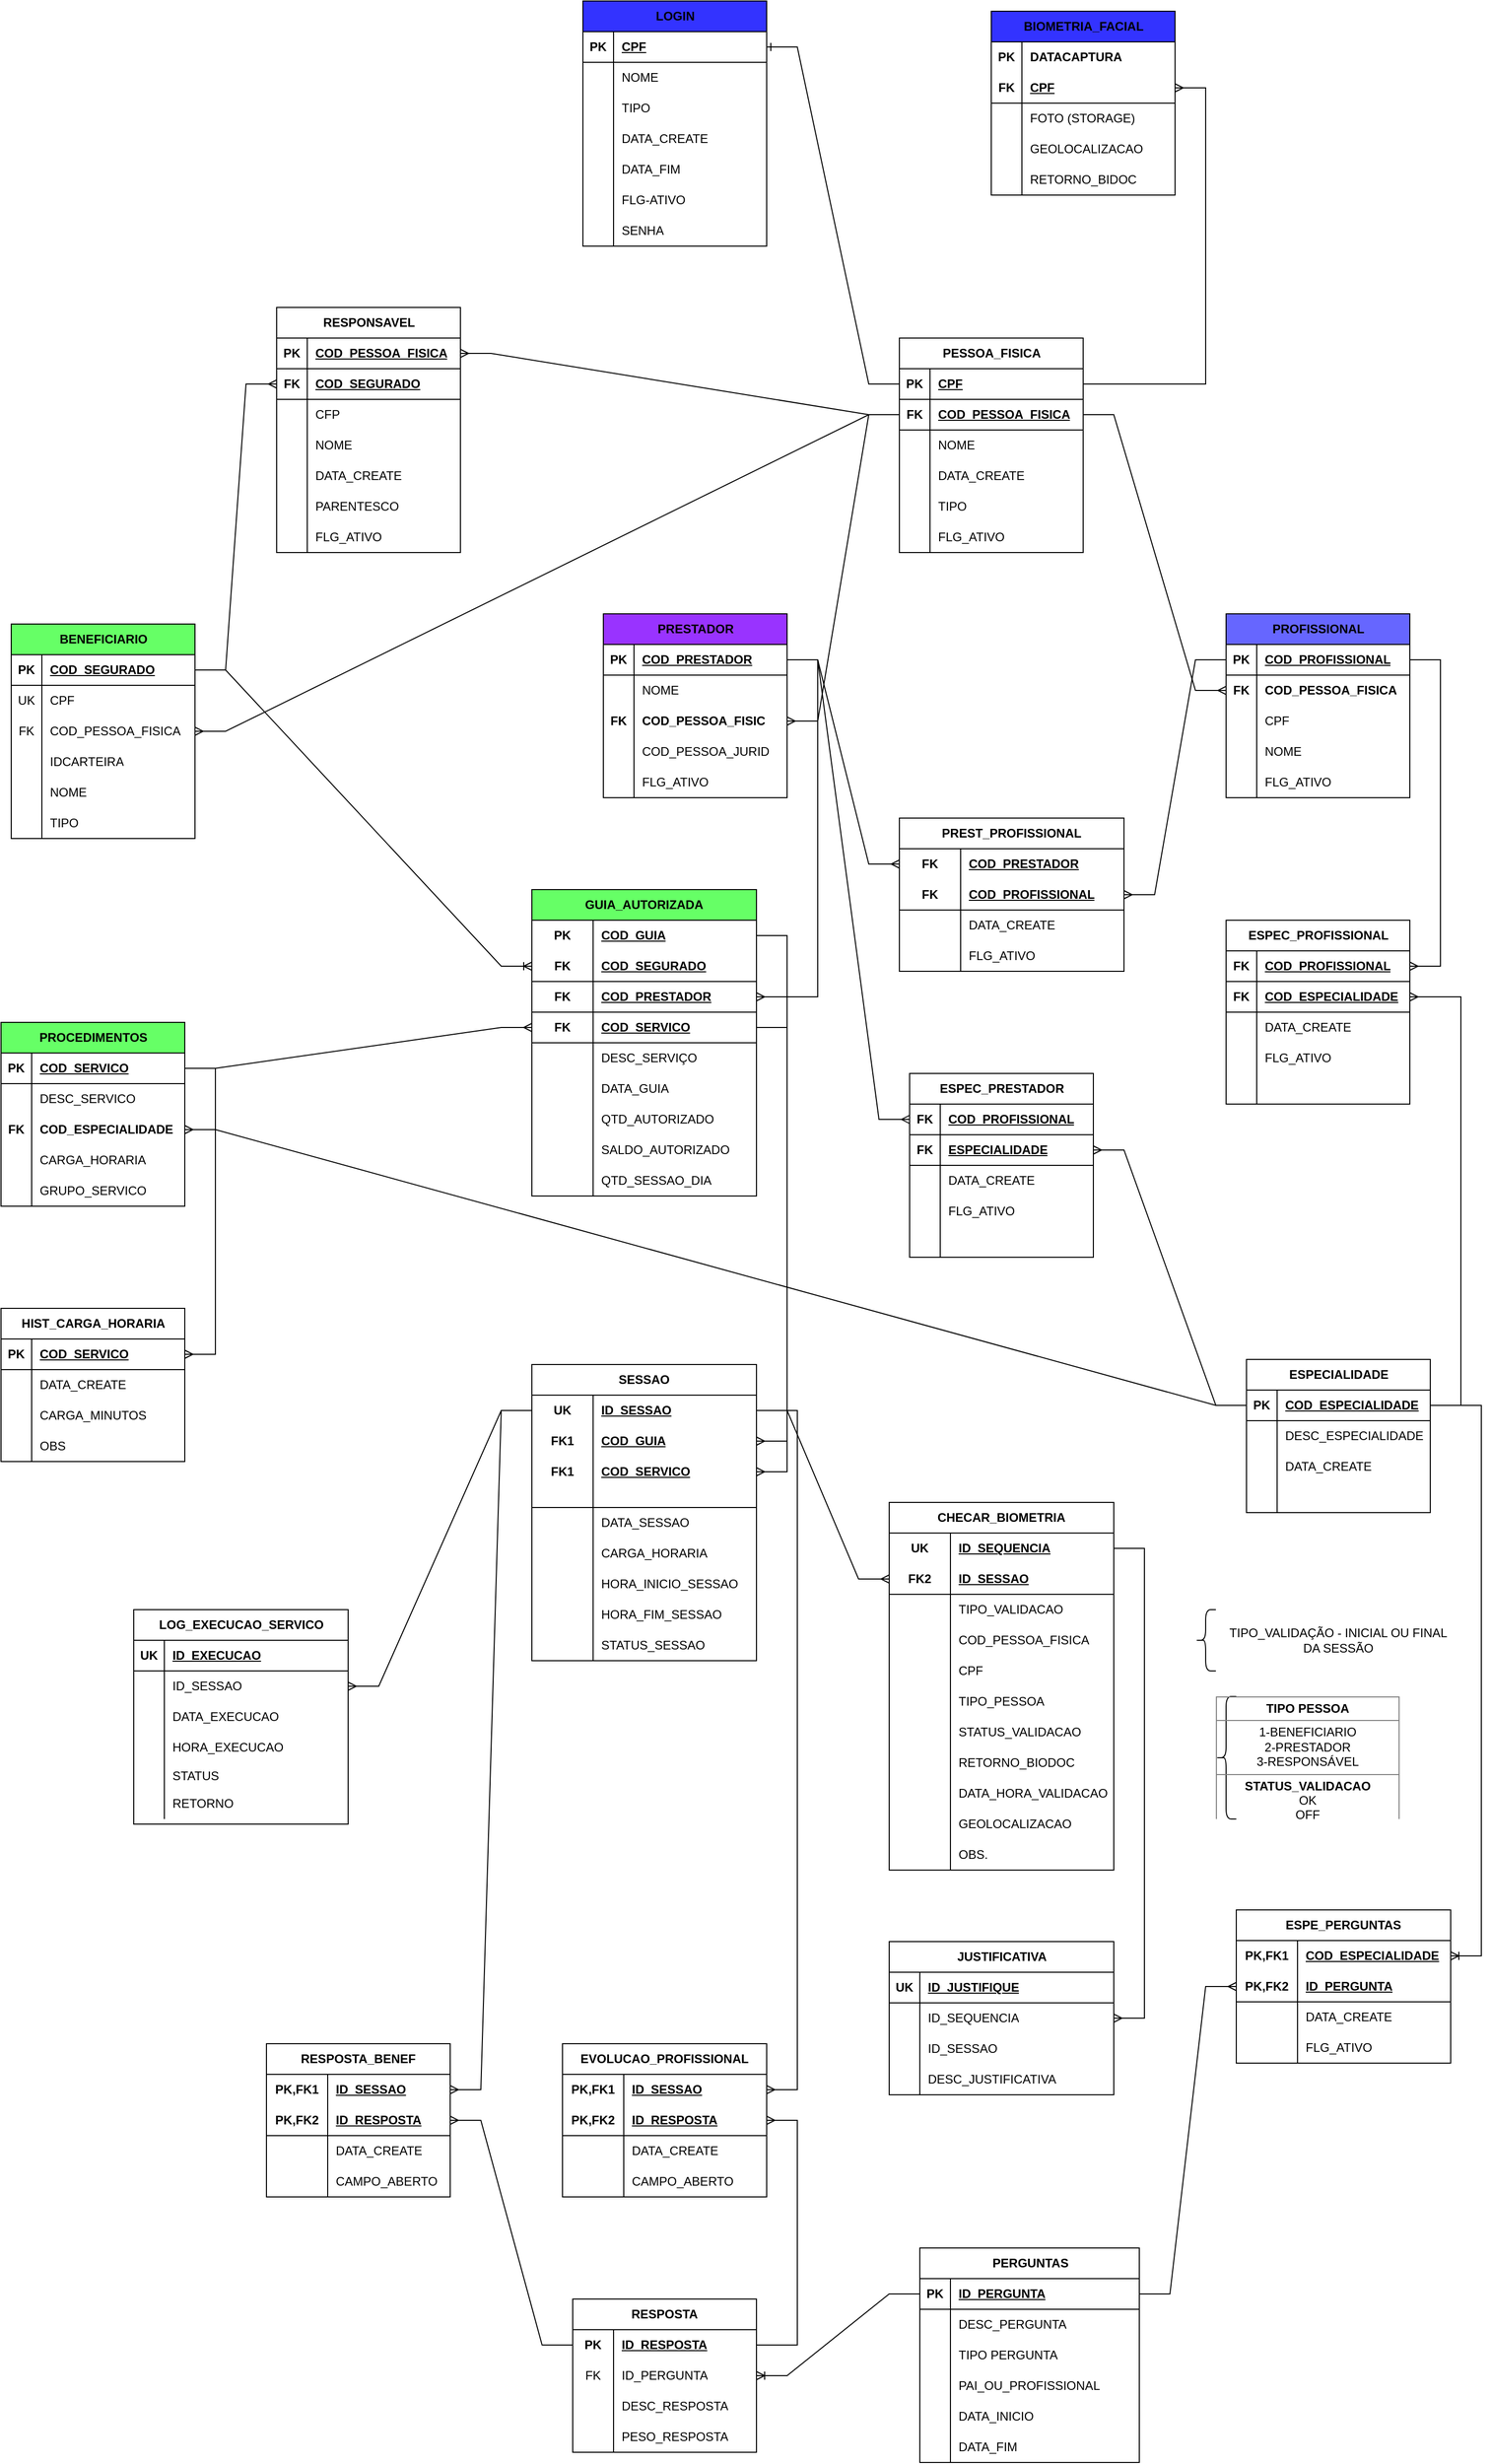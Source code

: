 <mxfile version="21.6.9" type="github">
  <diagram name="Página-1" id="vXdbu9tl-B6xcEZQD5WK">
    <mxGraphModel dx="1593" dy="2047" grid="1" gridSize="10" guides="1" tooltips="1" connect="1" arrows="1" fold="1" page="1" pageScale="1" pageWidth="827" pageHeight="1169" math="0" shadow="0">
      <root>
        <mxCell id="0" />
        <mxCell id="1" parent="0" />
        <mxCell id="ymwMWjb_XmzsokqA4yut-174" value="" style="edgeStyle=entityRelationEdgeStyle;fontSize=12;html=1;endArrow=ERmany;rounded=0;" parent="1" source="ymwMWjb_XmzsokqA4yut-124" target="ymwMWjb_XmzsokqA4yut-101" edge="1">
          <mxGeometry width="100" height="100" relative="1" as="geometry">
            <mxPoint x="890" y="940" as="sourcePoint" />
            <mxPoint x="990" y="840" as="targetPoint" />
            <Array as="points">
              <mxPoint x="920" y="990" />
              <mxPoint x="900" y="1000" />
            </Array>
          </mxGeometry>
        </mxCell>
        <mxCell id="ymwMWjb_XmzsokqA4yut-1" value="BENEFICIARIO" style="shape=table;startSize=30;container=1;collapsible=1;childLayout=tableLayout;fixedRows=1;rowLines=0;fontStyle=1;align=center;resizeLast=1;html=1;fillColor=#66FF66;" parent="1" vertex="1">
          <mxGeometry x="170" y="420" width="180" height="210" as="geometry">
            <mxRectangle x="234" y="440" width="130" height="30" as="alternateBounds" />
          </mxGeometry>
        </mxCell>
        <mxCell id="ymwMWjb_XmzsokqA4yut-2" value="" style="shape=tableRow;horizontal=0;startSize=0;swimlaneHead=0;swimlaneBody=0;fillColor=none;collapsible=0;dropTarget=0;points=[[0,0.5],[1,0.5]];portConstraint=eastwest;top=0;left=0;right=0;bottom=1;" parent="ymwMWjb_XmzsokqA4yut-1" vertex="1">
          <mxGeometry y="30" width="180" height="30" as="geometry" />
        </mxCell>
        <mxCell id="ymwMWjb_XmzsokqA4yut-3" value="PK" style="shape=partialRectangle;connectable=0;fillColor=none;top=0;left=0;bottom=0;right=0;fontStyle=1;overflow=hidden;whiteSpace=wrap;html=1;" parent="ymwMWjb_XmzsokqA4yut-2" vertex="1">
          <mxGeometry width="30" height="30" as="geometry">
            <mxRectangle width="30" height="30" as="alternateBounds" />
          </mxGeometry>
        </mxCell>
        <mxCell id="ymwMWjb_XmzsokqA4yut-4" value="COD_SEGURADO" style="shape=partialRectangle;connectable=0;fillColor=none;top=0;left=0;bottom=0;right=0;align=left;spacingLeft=6;fontStyle=5;overflow=hidden;whiteSpace=wrap;html=1;" parent="ymwMWjb_XmzsokqA4yut-2" vertex="1">
          <mxGeometry x="30" width="150" height="30" as="geometry">
            <mxRectangle width="150" height="30" as="alternateBounds" />
          </mxGeometry>
        </mxCell>
        <mxCell id="ymwMWjb_XmzsokqA4yut-5" value="" style="shape=tableRow;horizontal=0;startSize=0;swimlaneHead=0;swimlaneBody=0;fillColor=none;collapsible=0;dropTarget=0;points=[[0,0.5],[1,0.5]];portConstraint=eastwest;top=0;left=0;right=0;bottom=0;" parent="ymwMWjb_XmzsokqA4yut-1" vertex="1">
          <mxGeometry y="60" width="180" height="30" as="geometry" />
        </mxCell>
        <mxCell id="ymwMWjb_XmzsokqA4yut-6" value="UK" style="shape=partialRectangle;connectable=0;fillColor=none;top=0;left=0;bottom=0;right=0;editable=1;overflow=hidden;whiteSpace=wrap;html=1;" parent="ymwMWjb_XmzsokqA4yut-5" vertex="1">
          <mxGeometry width="30" height="30" as="geometry">
            <mxRectangle width="30" height="30" as="alternateBounds" />
          </mxGeometry>
        </mxCell>
        <mxCell id="ymwMWjb_XmzsokqA4yut-7" value="CPF" style="shape=partialRectangle;connectable=0;fillColor=none;top=0;left=0;bottom=0;right=0;align=left;spacingLeft=6;overflow=hidden;whiteSpace=wrap;html=1;" parent="ymwMWjb_XmzsokqA4yut-5" vertex="1">
          <mxGeometry x="30" width="150" height="30" as="geometry">
            <mxRectangle width="150" height="30" as="alternateBounds" />
          </mxGeometry>
        </mxCell>
        <mxCell id="ymwMWjb_XmzsokqA4yut-11" value="" style="shape=tableRow;horizontal=0;startSize=0;swimlaneHead=0;swimlaneBody=0;fillColor=none;collapsible=0;dropTarget=0;points=[[0,0.5],[1,0.5]];portConstraint=eastwest;top=0;left=0;right=0;bottom=0;" parent="ymwMWjb_XmzsokqA4yut-1" vertex="1">
          <mxGeometry y="90" width="180" height="30" as="geometry" />
        </mxCell>
        <mxCell id="ymwMWjb_XmzsokqA4yut-12" value="FK" style="shape=partialRectangle;connectable=0;fillColor=none;top=0;left=0;bottom=0;right=0;editable=1;overflow=hidden;whiteSpace=wrap;html=1;" parent="ymwMWjb_XmzsokqA4yut-11" vertex="1">
          <mxGeometry width="30" height="30" as="geometry">
            <mxRectangle width="30" height="30" as="alternateBounds" />
          </mxGeometry>
        </mxCell>
        <mxCell id="ymwMWjb_XmzsokqA4yut-13" value="COD_PESSOA_FISICA" style="shape=partialRectangle;connectable=0;fillColor=none;top=0;left=0;bottom=0;right=0;align=left;spacingLeft=6;overflow=hidden;whiteSpace=wrap;html=1;" parent="ymwMWjb_XmzsokqA4yut-11" vertex="1">
          <mxGeometry x="30" width="150" height="30" as="geometry">
            <mxRectangle width="150" height="30" as="alternateBounds" />
          </mxGeometry>
        </mxCell>
        <mxCell id="ymwMWjb_XmzsokqA4yut-14" value="" style="shape=tableRow;horizontal=0;startSize=0;swimlaneHead=0;swimlaneBody=0;fillColor=none;collapsible=0;dropTarget=0;points=[[0,0.5],[1,0.5]];portConstraint=eastwest;top=0;left=0;right=0;bottom=0;" parent="ymwMWjb_XmzsokqA4yut-1" vertex="1">
          <mxGeometry y="120" width="180" height="30" as="geometry" />
        </mxCell>
        <mxCell id="ymwMWjb_XmzsokqA4yut-15" value="" style="shape=partialRectangle;connectable=0;fillColor=none;top=0;left=0;bottom=0;right=0;editable=1;overflow=hidden;whiteSpace=wrap;html=1;" parent="ymwMWjb_XmzsokqA4yut-14" vertex="1">
          <mxGeometry width="30" height="30" as="geometry">
            <mxRectangle width="30" height="30" as="alternateBounds" />
          </mxGeometry>
        </mxCell>
        <mxCell id="ymwMWjb_XmzsokqA4yut-16" value="IDCARTEIRA" style="shape=partialRectangle;connectable=0;fillColor=none;top=0;left=0;bottom=0;right=0;align=left;spacingLeft=6;overflow=hidden;whiteSpace=wrap;html=1;" parent="ymwMWjb_XmzsokqA4yut-14" vertex="1">
          <mxGeometry x="30" width="150" height="30" as="geometry">
            <mxRectangle width="150" height="30" as="alternateBounds" />
          </mxGeometry>
        </mxCell>
        <mxCell id="ymwMWjb_XmzsokqA4yut-8" value="" style="shape=tableRow;horizontal=0;startSize=0;swimlaneHead=0;swimlaneBody=0;fillColor=none;collapsible=0;dropTarget=0;points=[[0,0.5],[1,0.5]];portConstraint=eastwest;top=0;left=0;right=0;bottom=0;" parent="ymwMWjb_XmzsokqA4yut-1" vertex="1">
          <mxGeometry y="150" width="180" height="30" as="geometry" />
        </mxCell>
        <mxCell id="ymwMWjb_XmzsokqA4yut-9" value="" style="shape=partialRectangle;connectable=0;fillColor=none;top=0;left=0;bottom=0;right=0;editable=1;overflow=hidden;whiteSpace=wrap;html=1;" parent="ymwMWjb_XmzsokqA4yut-8" vertex="1">
          <mxGeometry width="30" height="30" as="geometry">
            <mxRectangle width="30" height="30" as="alternateBounds" />
          </mxGeometry>
        </mxCell>
        <mxCell id="ymwMWjb_XmzsokqA4yut-10" value="NOME" style="shape=partialRectangle;connectable=0;fillColor=none;top=0;left=0;bottom=0;right=0;align=left;spacingLeft=6;overflow=hidden;whiteSpace=wrap;html=1;" parent="ymwMWjb_XmzsokqA4yut-8" vertex="1">
          <mxGeometry x="30" width="150" height="30" as="geometry">
            <mxRectangle width="150" height="30" as="alternateBounds" />
          </mxGeometry>
        </mxCell>
        <mxCell id="ymwMWjb_XmzsokqA4yut-17" value="" style="shape=tableRow;horizontal=0;startSize=0;swimlaneHead=0;swimlaneBody=0;fillColor=none;collapsible=0;dropTarget=0;points=[[0,0.5],[1,0.5]];portConstraint=eastwest;top=0;left=0;right=0;bottom=0;" parent="ymwMWjb_XmzsokqA4yut-1" vertex="1">
          <mxGeometry y="180" width="180" height="30" as="geometry" />
        </mxCell>
        <mxCell id="ymwMWjb_XmzsokqA4yut-18" value="" style="shape=partialRectangle;connectable=0;fillColor=none;top=0;left=0;bottom=0;right=0;editable=1;overflow=hidden;whiteSpace=wrap;html=1;" parent="ymwMWjb_XmzsokqA4yut-17" vertex="1">
          <mxGeometry width="30" height="30" as="geometry">
            <mxRectangle width="30" height="30" as="alternateBounds" />
          </mxGeometry>
        </mxCell>
        <mxCell id="ymwMWjb_XmzsokqA4yut-19" value="TIPO" style="shape=partialRectangle;connectable=0;fillColor=none;top=0;left=0;bottom=0;right=0;align=left;spacingLeft=6;overflow=hidden;whiteSpace=wrap;html=1;" parent="ymwMWjb_XmzsokqA4yut-17" vertex="1">
          <mxGeometry x="30" width="150" height="30" as="geometry">
            <mxRectangle width="150" height="30" as="alternateBounds" />
          </mxGeometry>
        </mxCell>
        <mxCell id="ymwMWjb_XmzsokqA4yut-20" value="GUIA_AUTORIZADA" style="shape=table;startSize=30;container=1;collapsible=1;childLayout=tableLayout;fixedRows=1;rowLines=0;fontStyle=1;align=center;resizeLast=1;html=1;whiteSpace=wrap;fillColor=#66FF66;" parent="1" vertex="1">
          <mxGeometry x="680" y="680" width="220" height="300" as="geometry">
            <mxRectangle x="300" y="320" width="160" height="30" as="alternateBounds" />
          </mxGeometry>
        </mxCell>
        <mxCell id="ymwMWjb_XmzsokqA4yut-21" value="" style="shape=tableRow;horizontal=0;startSize=0;swimlaneHead=0;swimlaneBody=0;fillColor=none;collapsible=0;dropTarget=0;points=[[0,0.5],[1,0.5]];portConstraint=eastwest;top=0;left=0;right=0;bottom=0;html=1;" parent="ymwMWjb_XmzsokqA4yut-20" vertex="1">
          <mxGeometry y="30" width="220" height="30" as="geometry" />
        </mxCell>
        <mxCell id="ymwMWjb_XmzsokqA4yut-22" value="PK" style="shape=partialRectangle;connectable=0;fillColor=none;top=0;left=0;bottom=0;right=0;fontStyle=1;overflow=hidden;html=1;whiteSpace=wrap;" parent="ymwMWjb_XmzsokqA4yut-21" vertex="1">
          <mxGeometry width="60" height="30" as="geometry">
            <mxRectangle width="60" height="30" as="alternateBounds" />
          </mxGeometry>
        </mxCell>
        <mxCell id="ymwMWjb_XmzsokqA4yut-23" value="COD_GUIA" style="shape=partialRectangle;connectable=0;fillColor=none;top=0;left=0;bottom=0;right=0;align=left;spacingLeft=6;fontStyle=5;overflow=hidden;html=1;whiteSpace=wrap;" parent="ymwMWjb_XmzsokqA4yut-21" vertex="1">
          <mxGeometry x="60" width="160" height="30" as="geometry">
            <mxRectangle width="160" height="30" as="alternateBounds" />
          </mxGeometry>
        </mxCell>
        <mxCell id="ymwMWjb_XmzsokqA4yut-24" value="" style="shape=tableRow;horizontal=0;startSize=0;swimlaneHead=0;swimlaneBody=0;fillColor=none;collapsible=0;dropTarget=0;points=[[0,0.5],[1,0.5]];portConstraint=eastwest;top=0;left=0;right=0;bottom=1;html=1;" parent="ymwMWjb_XmzsokqA4yut-20" vertex="1">
          <mxGeometry y="60" width="220" height="30" as="geometry" />
        </mxCell>
        <mxCell id="ymwMWjb_XmzsokqA4yut-25" value="FK" style="shape=partialRectangle;connectable=0;fillColor=none;top=0;left=0;bottom=0;right=0;fontStyle=1;overflow=hidden;html=1;whiteSpace=wrap;" parent="ymwMWjb_XmzsokqA4yut-24" vertex="1">
          <mxGeometry width="60" height="30" as="geometry">
            <mxRectangle width="60" height="30" as="alternateBounds" />
          </mxGeometry>
        </mxCell>
        <mxCell id="ymwMWjb_XmzsokqA4yut-26" value="COD_SEGURADO" style="shape=partialRectangle;connectable=0;fillColor=none;top=0;left=0;bottom=0;right=0;align=left;spacingLeft=6;fontStyle=5;overflow=hidden;html=1;whiteSpace=wrap;" parent="ymwMWjb_XmzsokqA4yut-24" vertex="1">
          <mxGeometry x="60" width="160" height="30" as="geometry">
            <mxRectangle width="160" height="30" as="alternateBounds" />
          </mxGeometry>
        </mxCell>
        <mxCell id="ymwMWjb_XmzsokqA4yut-33" value="" style="shape=tableRow;horizontal=0;startSize=0;swimlaneHead=0;swimlaneBody=0;fillColor=none;collapsible=0;dropTarget=0;points=[[0,0.5],[1,0.5]];portConstraint=eastwest;top=0;left=0;right=0;bottom=1;html=1;" parent="ymwMWjb_XmzsokqA4yut-20" vertex="1">
          <mxGeometry y="90" width="220" height="30" as="geometry" />
        </mxCell>
        <mxCell id="ymwMWjb_XmzsokqA4yut-34" value="FK" style="shape=partialRectangle;connectable=0;fillColor=none;top=0;left=0;bottom=0;right=0;fontStyle=1;overflow=hidden;html=1;whiteSpace=wrap;" parent="ymwMWjb_XmzsokqA4yut-33" vertex="1">
          <mxGeometry width="60" height="30" as="geometry">
            <mxRectangle width="60" height="30" as="alternateBounds" />
          </mxGeometry>
        </mxCell>
        <mxCell id="ymwMWjb_XmzsokqA4yut-35" value="COD_PRESTADOR" style="shape=partialRectangle;connectable=0;fillColor=none;top=0;left=0;bottom=0;right=0;align=left;spacingLeft=6;fontStyle=5;overflow=hidden;html=1;whiteSpace=wrap;" parent="ymwMWjb_XmzsokqA4yut-33" vertex="1">
          <mxGeometry x="60" width="160" height="30" as="geometry">
            <mxRectangle width="160" height="30" as="alternateBounds" />
          </mxGeometry>
        </mxCell>
        <mxCell id="ymwMWjb_XmzsokqA4yut-90" value="" style="shape=tableRow;horizontal=0;startSize=0;swimlaneHead=0;swimlaneBody=0;fillColor=none;collapsible=0;dropTarget=0;points=[[0,0.5],[1,0.5]];portConstraint=eastwest;top=0;left=0;right=0;bottom=1;html=1;" parent="ymwMWjb_XmzsokqA4yut-20" vertex="1">
          <mxGeometry y="120" width="220" height="30" as="geometry" />
        </mxCell>
        <mxCell id="ymwMWjb_XmzsokqA4yut-91" value="FK" style="shape=partialRectangle;connectable=0;fillColor=none;top=0;left=0;bottom=0;right=0;fontStyle=1;overflow=hidden;html=1;whiteSpace=wrap;" parent="ymwMWjb_XmzsokqA4yut-90" vertex="1">
          <mxGeometry width="60" height="30" as="geometry">
            <mxRectangle width="60" height="30" as="alternateBounds" />
          </mxGeometry>
        </mxCell>
        <mxCell id="ymwMWjb_XmzsokqA4yut-92" value="COD_SERVICO" style="shape=partialRectangle;connectable=0;fillColor=none;top=0;left=0;bottom=0;right=0;align=left;spacingLeft=6;fontStyle=5;overflow=hidden;html=1;whiteSpace=wrap;" parent="ymwMWjb_XmzsokqA4yut-90" vertex="1">
          <mxGeometry x="60" width="160" height="30" as="geometry">
            <mxRectangle width="160" height="30" as="alternateBounds" />
          </mxGeometry>
        </mxCell>
        <mxCell id="ymwMWjb_XmzsokqA4yut-30" value="" style="shape=tableRow;horizontal=0;startSize=0;swimlaneHead=0;swimlaneBody=0;fillColor=none;collapsible=0;dropTarget=0;points=[[0,0.5],[1,0.5]];portConstraint=eastwest;top=0;left=0;right=0;bottom=0;html=1;" parent="ymwMWjb_XmzsokqA4yut-20" vertex="1">
          <mxGeometry y="150" width="220" height="30" as="geometry" />
        </mxCell>
        <mxCell id="ymwMWjb_XmzsokqA4yut-31" value="" style="shape=partialRectangle;connectable=0;fillColor=none;top=0;left=0;bottom=0;right=0;editable=1;overflow=hidden;html=1;whiteSpace=wrap;" parent="ymwMWjb_XmzsokqA4yut-30" vertex="1">
          <mxGeometry width="60" height="30" as="geometry">
            <mxRectangle width="60" height="30" as="alternateBounds" />
          </mxGeometry>
        </mxCell>
        <mxCell id="ymwMWjb_XmzsokqA4yut-32" value="DESC_SERVIÇO" style="shape=partialRectangle;connectable=0;fillColor=none;top=0;left=0;bottom=0;right=0;align=left;spacingLeft=6;overflow=hidden;html=1;whiteSpace=wrap;" parent="ymwMWjb_XmzsokqA4yut-30" vertex="1">
          <mxGeometry x="60" width="160" height="30" as="geometry">
            <mxRectangle width="160" height="30" as="alternateBounds" />
          </mxGeometry>
        </mxCell>
        <mxCell id="ymwMWjb_XmzsokqA4yut-39" value="" style="shape=tableRow;horizontal=0;startSize=0;swimlaneHead=0;swimlaneBody=0;fillColor=none;collapsible=0;dropTarget=0;points=[[0,0.5],[1,0.5]];portConstraint=eastwest;top=0;left=0;right=0;bottom=0;html=1;" parent="ymwMWjb_XmzsokqA4yut-20" vertex="1">
          <mxGeometry y="180" width="220" height="30" as="geometry" />
        </mxCell>
        <mxCell id="ymwMWjb_XmzsokqA4yut-40" value="" style="shape=partialRectangle;connectable=0;fillColor=none;top=0;left=0;bottom=0;right=0;editable=1;overflow=hidden;html=1;whiteSpace=wrap;" parent="ymwMWjb_XmzsokqA4yut-39" vertex="1">
          <mxGeometry width="60" height="30" as="geometry">
            <mxRectangle width="60" height="30" as="alternateBounds" />
          </mxGeometry>
        </mxCell>
        <mxCell id="ymwMWjb_XmzsokqA4yut-41" value="DATA_GUIA" style="shape=partialRectangle;connectable=0;fillColor=none;top=0;left=0;bottom=0;right=0;align=left;spacingLeft=6;overflow=hidden;html=1;whiteSpace=wrap;" parent="ymwMWjb_XmzsokqA4yut-39" vertex="1">
          <mxGeometry x="60" width="160" height="30" as="geometry">
            <mxRectangle width="160" height="30" as="alternateBounds" />
          </mxGeometry>
        </mxCell>
        <mxCell id="ymwMWjb_XmzsokqA4yut-36" value="" style="shape=tableRow;horizontal=0;startSize=0;swimlaneHead=0;swimlaneBody=0;fillColor=none;collapsible=0;dropTarget=0;points=[[0,0.5],[1,0.5]];portConstraint=eastwest;top=0;left=0;right=0;bottom=0;html=1;" parent="ymwMWjb_XmzsokqA4yut-20" vertex="1">
          <mxGeometry y="210" width="220" height="30" as="geometry" />
        </mxCell>
        <mxCell id="ymwMWjb_XmzsokqA4yut-37" value="" style="shape=partialRectangle;connectable=0;fillColor=none;top=0;left=0;bottom=0;right=0;editable=1;overflow=hidden;html=1;whiteSpace=wrap;" parent="ymwMWjb_XmzsokqA4yut-36" vertex="1">
          <mxGeometry width="60" height="30" as="geometry">
            <mxRectangle width="60" height="30" as="alternateBounds" />
          </mxGeometry>
        </mxCell>
        <mxCell id="ymwMWjb_XmzsokqA4yut-38" value="QTD_AUTORIZADO" style="shape=partialRectangle;connectable=0;fillColor=none;top=0;left=0;bottom=0;right=0;align=left;spacingLeft=6;overflow=hidden;html=1;whiteSpace=wrap;" parent="ymwMWjb_XmzsokqA4yut-36" vertex="1">
          <mxGeometry x="60" width="160" height="30" as="geometry">
            <mxRectangle width="160" height="30" as="alternateBounds" />
          </mxGeometry>
        </mxCell>
        <mxCell id="ymwMWjb_XmzsokqA4yut-308" value="" style="shape=tableRow;horizontal=0;startSize=0;swimlaneHead=0;swimlaneBody=0;fillColor=none;collapsible=0;dropTarget=0;points=[[0,0.5],[1,0.5]];portConstraint=eastwest;top=0;left=0;right=0;bottom=0;html=1;" parent="ymwMWjb_XmzsokqA4yut-20" vertex="1">
          <mxGeometry y="240" width="220" height="30" as="geometry" />
        </mxCell>
        <mxCell id="ymwMWjb_XmzsokqA4yut-309" value="" style="shape=partialRectangle;connectable=0;fillColor=none;top=0;left=0;bottom=0;right=0;editable=1;overflow=hidden;html=1;whiteSpace=wrap;" parent="ymwMWjb_XmzsokqA4yut-308" vertex="1">
          <mxGeometry width="60" height="30" as="geometry">
            <mxRectangle width="60" height="30" as="alternateBounds" />
          </mxGeometry>
        </mxCell>
        <mxCell id="ymwMWjb_XmzsokqA4yut-310" value="SALDO_AUTORIZADO" style="shape=partialRectangle;connectable=0;fillColor=none;top=0;left=0;bottom=0;right=0;align=left;spacingLeft=6;overflow=hidden;html=1;whiteSpace=wrap;" parent="ymwMWjb_XmzsokqA4yut-308" vertex="1">
          <mxGeometry x="60" width="160" height="30" as="geometry">
            <mxRectangle width="160" height="30" as="alternateBounds" />
          </mxGeometry>
        </mxCell>
        <mxCell id="ymwMWjb_XmzsokqA4yut-383" value="" style="shape=tableRow;horizontal=0;startSize=0;swimlaneHead=0;swimlaneBody=0;fillColor=none;collapsible=0;dropTarget=0;points=[[0,0.5],[1,0.5]];portConstraint=eastwest;top=0;left=0;right=0;bottom=0;html=1;" parent="ymwMWjb_XmzsokqA4yut-20" vertex="1">
          <mxGeometry y="270" width="220" height="30" as="geometry" />
        </mxCell>
        <mxCell id="ymwMWjb_XmzsokqA4yut-384" value="" style="shape=partialRectangle;connectable=0;fillColor=none;top=0;left=0;bottom=0;right=0;editable=1;overflow=hidden;html=1;whiteSpace=wrap;" parent="ymwMWjb_XmzsokqA4yut-383" vertex="1">
          <mxGeometry width="60" height="30" as="geometry">
            <mxRectangle width="60" height="30" as="alternateBounds" />
          </mxGeometry>
        </mxCell>
        <mxCell id="ymwMWjb_XmzsokqA4yut-385" value="QTD_SESSAO_DIA" style="shape=partialRectangle;connectable=0;fillColor=none;top=0;left=0;bottom=0;right=0;align=left;spacingLeft=6;overflow=hidden;html=1;whiteSpace=wrap;" parent="ymwMWjb_XmzsokqA4yut-383" vertex="1">
          <mxGeometry x="60" width="160" height="30" as="geometry">
            <mxRectangle width="160" height="30" as="alternateBounds" />
          </mxGeometry>
        </mxCell>
        <mxCell id="ymwMWjb_XmzsokqA4yut-43" value="" style="edgeStyle=entityRelationEdgeStyle;fontSize=12;html=1;endArrow=ERoneToMany;rounded=0;exitX=1;exitY=0.5;exitDx=0;exitDy=0;" parent="1" source="ymwMWjb_XmzsokqA4yut-2" target="ymwMWjb_XmzsokqA4yut-24" edge="1">
          <mxGeometry width="100" height="100" relative="1" as="geometry">
            <mxPoint x="580" y="180" as="sourcePoint" />
            <mxPoint x="670" y="370" as="targetPoint" />
          </mxGeometry>
        </mxCell>
        <mxCell id="ymwMWjb_XmzsokqA4yut-44" value="PRESTADOR" style="shape=table;startSize=30;container=1;collapsible=1;childLayout=tableLayout;fixedRows=1;rowLines=0;fontStyle=1;align=center;resizeLast=1;html=1;fillColor=#9933FF;" parent="1" vertex="1">
          <mxGeometry x="750" y="410" width="180" height="180" as="geometry" />
        </mxCell>
        <mxCell id="ymwMWjb_XmzsokqA4yut-45" value="" style="shape=tableRow;horizontal=0;startSize=0;swimlaneHead=0;swimlaneBody=0;fillColor=none;collapsible=0;dropTarget=0;points=[[0,0.5],[1,0.5]];portConstraint=eastwest;top=0;left=0;right=0;bottom=1;" parent="ymwMWjb_XmzsokqA4yut-44" vertex="1">
          <mxGeometry y="30" width="180" height="30" as="geometry" />
        </mxCell>
        <mxCell id="ymwMWjb_XmzsokqA4yut-46" value="PK" style="shape=partialRectangle;connectable=0;fillColor=none;top=0;left=0;bottom=0;right=0;fontStyle=1;overflow=hidden;whiteSpace=wrap;html=1;" parent="ymwMWjb_XmzsokqA4yut-45" vertex="1">
          <mxGeometry width="30" height="30" as="geometry">
            <mxRectangle width="30" height="30" as="alternateBounds" />
          </mxGeometry>
        </mxCell>
        <mxCell id="ymwMWjb_XmzsokqA4yut-47" value="COD_PRESTADOR" style="shape=partialRectangle;connectable=0;fillColor=none;top=0;left=0;bottom=0;right=0;align=left;spacingLeft=6;fontStyle=5;overflow=hidden;whiteSpace=wrap;html=1;" parent="ymwMWjb_XmzsokqA4yut-45" vertex="1">
          <mxGeometry x="30" width="150" height="30" as="geometry">
            <mxRectangle width="150" height="30" as="alternateBounds" />
          </mxGeometry>
        </mxCell>
        <mxCell id="ymwMWjb_XmzsokqA4yut-48" value="" style="shape=tableRow;horizontal=0;startSize=0;swimlaneHead=0;swimlaneBody=0;fillColor=none;collapsible=0;dropTarget=0;points=[[0,0.5],[1,0.5]];portConstraint=eastwest;top=0;left=0;right=0;bottom=0;" parent="ymwMWjb_XmzsokqA4yut-44" vertex="1">
          <mxGeometry y="60" width="180" height="30" as="geometry" />
        </mxCell>
        <mxCell id="ymwMWjb_XmzsokqA4yut-49" value="" style="shape=partialRectangle;connectable=0;fillColor=none;top=0;left=0;bottom=0;right=0;editable=1;overflow=hidden;whiteSpace=wrap;html=1;" parent="ymwMWjb_XmzsokqA4yut-48" vertex="1">
          <mxGeometry width="30" height="30" as="geometry">
            <mxRectangle width="30" height="30" as="alternateBounds" />
          </mxGeometry>
        </mxCell>
        <mxCell id="ymwMWjb_XmzsokqA4yut-50" value="NOME" style="shape=partialRectangle;connectable=0;fillColor=none;top=0;left=0;bottom=0;right=0;align=left;spacingLeft=6;overflow=hidden;whiteSpace=wrap;html=1;" parent="ymwMWjb_XmzsokqA4yut-48" vertex="1">
          <mxGeometry x="30" width="150" height="30" as="geometry">
            <mxRectangle width="150" height="30" as="alternateBounds" />
          </mxGeometry>
        </mxCell>
        <mxCell id="ymwMWjb_XmzsokqA4yut-51" value="" style="shape=tableRow;horizontal=0;startSize=0;swimlaneHead=0;swimlaneBody=0;fillColor=none;collapsible=0;dropTarget=0;points=[[0,0.5],[1,0.5]];portConstraint=eastwest;top=0;left=0;right=0;bottom=0;" parent="ymwMWjb_XmzsokqA4yut-44" vertex="1">
          <mxGeometry y="90" width="180" height="30" as="geometry" />
        </mxCell>
        <mxCell id="ymwMWjb_XmzsokqA4yut-52" value="&lt;b&gt;FK&lt;/b&gt;" style="shape=partialRectangle;connectable=0;fillColor=none;top=0;left=0;bottom=0;right=0;editable=1;overflow=hidden;whiteSpace=wrap;html=1;" parent="ymwMWjb_XmzsokqA4yut-51" vertex="1">
          <mxGeometry width="30" height="30" as="geometry">
            <mxRectangle width="30" height="30" as="alternateBounds" />
          </mxGeometry>
        </mxCell>
        <mxCell id="ymwMWjb_XmzsokqA4yut-53" value="&lt;b&gt;COD_PESSOA_FISIC&lt;/b&gt;" style="shape=partialRectangle;connectable=0;fillColor=none;top=0;left=0;bottom=0;right=0;align=left;spacingLeft=6;overflow=hidden;whiteSpace=wrap;html=1;" parent="ymwMWjb_XmzsokqA4yut-51" vertex="1">
          <mxGeometry x="30" width="150" height="30" as="geometry">
            <mxRectangle width="150" height="30" as="alternateBounds" />
          </mxGeometry>
        </mxCell>
        <mxCell id="ymwMWjb_XmzsokqA4yut-54" value="" style="shape=tableRow;horizontal=0;startSize=0;swimlaneHead=0;swimlaneBody=0;fillColor=none;collapsible=0;dropTarget=0;points=[[0,0.5],[1,0.5]];portConstraint=eastwest;top=0;left=0;right=0;bottom=0;" parent="ymwMWjb_XmzsokqA4yut-44" vertex="1">
          <mxGeometry y="120" width="180" height="30" as="geometry" />
        </mxCell>
        <mxCell id="ymwMWjb_XmzsokqA4yut-55" value="" style="shape=partialRectangle;connectable=0;fillColor=none;top=0;left=0;bottom=0;right=0;editable=1;overflow=hidden;whiteSpace=wrap;html=1;" parent="ymwMWjb_XmzsokqA4yut-54" vertex="1">
          <mxGeometry width="30" height="30" as="geometry">
            <mxRectangle width="30" height="30" as="alternateBounds" />
          </mxGeometry>
        </mxCell>
        <mxCell id="ymwMWjb_XmzsokqA4yut-56" value="COD_PESSOA_JURID" style="shape=partialRectangle;connectable=0;fillColor=none;top=0;left=0;bottom=0;right=0;align=left;spacingLeft=6;overflow=hidden;whiteSpace=wrap;html=1;" parent="ymwMWjb_XmzsokqA4yut-54" vertex="1">
          <mxGeometry x="30" width="150" height="30" as="geometry">
            <mxRectangle width="150" height="30" as="alternateBounds" />
          </mxGeometry>
        </mxCell>
        <mxCell id="ymwMWjb_XmzsokqA4yut-83" value="" style="shape=tableRow;horizontal=0;startSize=0;swimlaneHead=0;swimlaneBody=0;fillColor=none;collapsible=0;dropTarget=0;points=[[0,0.5],[1,0.5]];portConstraint=eastwest;top=0;left=0;right=0;bottom=0;" parent="ymwMWjb_XmzsokqA4yut-44" vertex="1">
          <mxGeometry y="150" width="180" height="30" as="geometry" />
        </mxCell>
        <mxCell id="ymwMWjb_XmzsokqA4yut-84" value="" style="shape=partialRectangle;connectable=0;fillColor=none;top=0;left=0;bottom=0;right=0;editable=1;overflow=hidden;whiteSpace=wrap;html=1;" parent="ymwMWjb_XmzsokqA4yut-83" vertex="1">
          <mxGeometry width="30" height="30" as="geometry">
            <mxRectangle width="30" height="30" as="alternateBounds" />
          </mxGeometry>
        </mxCell>
        <mxCell id="ymwMWjb_XmzsokqA4yut-85" value="FLG_ATIVO" style="shape=partialRectangle;connectable=0;fillColor=none;top=0;left=0;bottom=0;right=0;align=left;spacingLeft=6;overflow=hidden;whiteSpace=wrap;html=1;" parent="ymwMWjb_XmzsokqA4yut-83" vertex="1">
          <mxGeometry x="30" width="150" height="30" as="geometry">
            <mxRectangle width="150" height="30" as="alternateBounds" />
          </mxGeometry>
        </mxCell>
        <mxCell id="ymwMWjb_XmzsokqA4yut-57" value="PROFISSIONAL" style="shape=table;startSize=30;container=1;collapsible=1;childLayout=tableLayout;fixedRows=1;rowLines=0;fontStyle=1;align=center;resizeLast=1;html=1;fillColor=#6666FF;" parent="1" vertex="1">
          <mxGeometry x="1360" y="410" width="180" height="180" as="geometry" />
        </mxCell>
        <mxCell id="ymwMWjb_XmzsokqA4yut-58" value="" style="shape=tableRow;horizontal=0;startSize=0;swimlaneHead=0;swimlaneBody=0;fillColor=none;collapsible=0;dropTarget=0;points=[[0,0.5],[1,0.5]];portConstraint=eastwest;top=0;left=0;right=0;bottom=1;" parent="ymwMWjb_XmzsokqA4yut-57" vertex="1">
          <mxGeometry y="30" width="180" height="30" as="geometry" />
        </mxCell>
        <mxCell id="ymwMWjb_XmzsokqA4yut-59" value="PK" style="shape=partialRectangle;connectable=0;fillColor=none;top=0;left=0;bottom=0;right=0;fontStyle=1;overflow=hidden;whiteSpace=wrap;html=1;" parent="ymwMWjb_XmzsokqA4yut-58" vertex="1">
          <mxGeometry width="30" height="30" as="geometry">
            <mxRectangle width="30" height="30" as="alternateBounds" />
          </mxGeometry>
        </mxCell>
        <mxCell id="ymwMWjb_XmzsokqA4yut-60" value="COD_PROFISSIONAL" style="shape=partialRectangle;connectable=0;fillColor=none;top=0;left=0;bottom=0;right=0;align=left;spacingLeft=6;fontStyle=5;overflow=hidden;whiteSpace=wrap;html=1;" parent="ymwMWjb_XmzsokqA4yut-58" vertex="1">
          <mxGeometry x="30" width="150" height="30" as="geometry">
            <mxRectangle width="150" height="30" as="alternateBounds" />
          </mxGeometry>
        </mxCell>
        <mxCell id="ymwMWjb_XmzsokqA4yut-61" value="" style="shape=tableRow;horizontal=0;startSize=0;swimlaneHead=0;swimlaneBody=0;fillColor=none;collapsible=0;dropTarget=0;points=[[0,0.5],[1,0.5]];portConstraint=eastwest;top=0;left=0;right=0;bottom=0;" parent="ymwMWjb_XmzsokqA4yut-57" vertex="1">
          <mxGeometry y="60" width="180" height="30" as="geometry" />
        </mxCell>
        <mxCell id="ymwMWjb_XmzsokqA4yut-62" value="&lt;b&gt;FK&lt;/b&gt;" style="shape=partialRectangle;connectable=0;fillColor=none;top=0;left=0;bottom=0;right=0;editable=1;overflow=hidden;whiteSpace=wrap;html=1;" parent="ymwMWjb_XmzsokqA4yut-61" vertex="1">
          <mxGeometry width="30" height="30" as="geometry">
            <mxRectangle width="30" height="30" as="alternateBounds" />
          </mxGeometry>
        </mxCell>
        <mxCell id="ymwMWjb_XmzsokqA4yut-63" value="&lt;b&gt;COD_PESSOA_FISICA&lt;/b&gt;" style="shape=partialRectangle;connectable=0;fillColor=none;top=0;left=0;bottom=0;right=0;align=left;spacingLeft=6;overflow=hidden;whiteSpace=wrap;html=1;" parent="ymwMWjb_XmzsokqA4yut-61" vertex="1">
          <mxGeometry x="30" width="150" height="30" as="geometry">
            <mxRectangle width="150" height="30" as="alternateBounds" />
          </mxGeometry>
        </mxCell>
        <mxCell id="ymwMWjb_XmzsokqA4yut-64" value="" style="shape=tableRow;horizontal=0;startSize=0;swimlaneHead=0;swimlaneBody=0;fillColor=none;collapsible=0;dropTarget=0;points=[[0,0.5],[1,0.5]];portConstraint=eastwest;top=0;left=0;right=0;bottom=0;" parent="ymwMWjb_XmzsokqA4yut-57" vertex="1">
          <mxGeometry y="90" width="180" height="30" as="geometry" />
        </mxCell>
        <mxCell id="ymwMWjb_XmzsokqA4yut-65" value="" style="shape=partialRectangle;connectable=0;fillColor=none;top=0;left=0;bottom=0;right=0;editable=1;overflow=hidden;whiteSpace=wrap;html=1;" parent="ymwMWjb_XmzsokqA4yut-64" vertex="1">
          <mxGeometry width="30" height="30" as="geometry">
            <mxRectangle width="30" height="30" as="alternateBounds" />
          </mxGeometry>
        </mxCell>
        <mxCell id="ymwMWjb_XmzsokqA4yut-66" value="CPF" style="shape=partialRectangle;connectable=0;fillColor=none;top=0;left=0;bottom=0;right=0;align=left;spacingLeft=6;overflow=hidden;whiteSpace=wrap;html=1;" parent="ymwMWjb_XmzsokqA4yut-64" vertex="1">
          <mxGeometry x="30" width="150" height="30" as="geometry">
            <mxRectangle width="150" height="30" as="alternateBounds" />
          </mxGeometry>
        </mxCell>
        <mxCell id="ymwMWjb_XmzsokqA4yut-67" value="" style="shape=tableRow;horizontal=0;startSize=0;swimlaneHead=0;swimlaneBody=0;fillColor=none;collapsible=0;dropTarget=0;points=[[0,0.5],[1,0.5]];portConstraint=eastwest;top=0;left=0;right=0;bottom=0;" parent="ymwMWjb_XmzsokqA4yut-57" vertex="1">
          <mxGeometry y="120" width="180" height="30" as="geometry" />
        </mxCell>
        <mxCell id="ymwMWjb_XmzsokqA4yut-68" value="" style="shape=partialRectangle;connectable=0;fillColor=none;top=0;left=0;bottom=0;right=0;editable=1;overflow=hidden;whiteSpace=wrap;html=1;" parent="ymwMWjb_XmzsokqA4yut-67" vertex="1">
          <mxGeometry width="30" height="30" as="geometry">
            <mxRectangle width="30" height="30" as="alternateBounds" />
          </mxGeometry>
        </mxCell>
        <mxCell id="ymwMWjb_XmzsokqA4yut-69" value="NOME" style="shape=partialRectangle;connectable=0;fillColor=none;top=0;left=0;bottom=0;right=0;align=left;spacingLeft=6;overflow=hidden;whiteSpace=wrap;html=1;" parent="ymwMWjb_XmzsokqA4yut-67" vertex="1">
          <mxGeometry x="30" width="150" height="30" as="geometry">
            <mxRectangle width="150" height="30" as="alternateBounds" />
          </mxGeometry>
        </mxCell>
        <mxCell id="ymwMWjb_XmzsokqA4yut-191" value="" style="shape=tableRow;horizontal=0;startSize=0;swimlaneHead=0;swimlaneBody=0;fillColor=none;collapsible=0;dropTarget=0;points=[[0,0.5],[1,0.5]];portConstraint=eastwest;top=0;left=0;right=0;bottom=0;" parent="ymwMWjb_XmzsokqA4yut-57" vertex="1">
          <mxGeometry y="150" width="180" height="30" as="geometry" />
        </mxCell>
        <mxCell id="ymwMWjb_XmzsokqA4yut-192" value="" style="shape=partialRectangle;connectable=0;fillColor=none;top=0;left=0;bottom=0;right=0;editable=1;overflow=hidden;whiteSpace=wrap;html=1;" parent="ymwMWjb_XmzsokqA4yut-191" vertex="1">
          <mxGeometry width="30" height="30" as="geometry">
            <mxRectangle width="30" height="30" as="alternateBounds" />
          </mxGeometry>
        </mxCell>
        <mxCell id="ymwMWjb_XmzsokqA4yut-193" value="FLG_ATIVO" style="shape=partialRectangle;connectable=0;fillColor=none;top=0;left=0;bottom=0;right=0;align=left;spacingLeft=6;overflow=hidden;whiteSpace=wrap;html=1;" parent="ymwMWjb_XmzsokqA4yut-191" vertex="1">
          <mxGeometry x="30" width="150" height="30" as="geometry">
            <mxRectangle width="150" height="30" as="alternateBounds" />
          </mxGeometry>
        </mxCell>
        <mxCell id="ymwMWjb_XmzsokqA4yut-89" value="" style="edgeStyle=entityRelationEdgeStyle;fontSize=12;html=1;endArrow=ERmany;rounded=0;" parent="1" source="ymwMWjb_XmzsokqA4yut-45" target="ymwMWjb_XmzsokqA4yut-33" edge="1">
          <mxGeometry width="100" height="100" relative="1" as="geometry">
            <mxPoint x="930" y="720" as="sourcePoint" />
            <mxPoint x="1030" y="620" as="targetPoint" />
          </mxGeometry>
        </mxCell>
        <mxCell id="ymwMWjb_XmzsokqA4yut-94" value="PROCEDIMENTOS" style="shape=table;startSize=30;container=1;collapsible=1;childLayout=tableLayout;fixedRows=1;rowLines=0;fontStyle=1;align=center;resizeLast=1;html=1;fillColor=#66FF66;" parent="1" vertex="1">
          <mxGeometry x="160" y="810" width="180" height="180" as="geometry" />
        </mxCell>
        <mxCell id="ymwMWjb_XmzsokqA4yut-95" value="" style="shape=tableRow;horizontal=0;startSize=0;swimlaneHead=0;swimlaneBody=0;fillColor=none;collapsible=0;dropTarget=0;points=[[0,0.5],[1,0.5]];portConstraint=eastwest;top=0;left=0;right=0;bottom=1;" parent="ymwMWjb_XmzsokqA4yut-94" vertex="1">
          <mxGeometry y="30" width="180" height="30" as="geometry" />
        </mxCell>
        <mxCell id="ymwMWjb_XmzsokqA4yut-96" value="PK" style="shape=partialRectangle;connectable=0;fillColor=none;top=0;left=0;bottom=0;right=0;fontStyle=1;overflow=hidden;whiteSpace=wrap;html=1;" parent="ymwMWjb_XmzsokqA4yut-95" vertex="1">
          <mxGeometry width="30" height="30" as="geometry">
            <mxRectangle width="30" height="30" as="alternateBounds" />
          </mxGeometry>
        </mxCell>
        <mxCell id="ymwMWjb_XmzsokqA4yut-97" value="COD_SERVICO" style="shape=partialRectangle;connectable=0;fillColor=none;top=0;left=0;bottom=0;right=0;align=left;spacingLeft=6;fontStyle=5;overflow=hidden;whiteSpace=wrap;html=1;" parent="ymwMWjb_XmzsokqA4yut-95" vertex="1">
          <mxGeometry x="30" width="150" height="30" as="geometry">
            <mxRectangle width="150" height="30" as="alternateBounds" />
          </mxGeometry>
        </mxCell>
        <mxCell id="ymwMWjb_XmzsokqA4yut-98" value="" style="shape=tableRow;horizontal=0;startSize=0;swimlaneHead=0;swimlaneBody=0;fillColor=none;collapsible=0;dropTarget=0;points=[[0,0.5],[1,0.5]];portConstraint=eastwest;top=0;left=0;right=0;bottom=0;" parent="ymwMWjb_XmzsokqA4yut-94" vertex="1">
          <mxGeometry y="60" width="180" height="30" as="geometry" />
        </mxCell>
        <mxCell id="ymwMWjb_XmzsokqA4yut-99" value="" style="shape=partialRectangle;connectable=0;fillColor=none;top=0;left=0;bottom=0;right=0;editable=1;overflow=hidden;whiteSpace=wrap;html=1;" parent="ymwMWjb_XmzsokqA4yut-98" vertex="1">
          <mxGeometry width="30" height="30" as="geometry">
            <mxRectangle width="30" height="30" as="alternateBounds" />
          </mxGeometry>
        </mxCell>
        <mxCell id="ymwMWjb_XmzsokqA4yut-100" value="DESC_SERVICO" style="shape=partialRectangle;connectable=0;fillColor=none;top=0;left=0;bottom=0;right=0;align=left;spacingLeft=6;overflow=hidden;whiteSpace=wrap;html=1;" parent="ymwMWjb_XmzsokqA4yut-98" vertex="1">
          <mxGeometry x="30" width="150" height="30" as="geometry">
            <mxRectangle width="150" height="30" as="alternateBounds" />
          </mxGeometry>
        </mxCell>
        <mxCell id="ymwMWjb_XmzsokqA4yut-101" value="" style="shape=tableRow;horizontal=0;startSize=0;swimlaneHead=0;swimlaneBody=0;fillColor=none;collapsible=0;dropTarget=0;points=[[0,0.5],[1,0.5]];portConstraint=eastwest;top=0;left=0;right=0;bottom=0;" parent="ymwMWjb_XmzsokqA4yut-94" vertex="1">
          <mxGeometry y="90" width="180" height="30" as="geometry" />
        </mxCell>
        <mxCell id="ymwMWjb_XmzsokqA4yut-102" value="&lt;b&gt;FK&lt;/b&gt;" style="shape=partialRectangle;connectable=0;fillColor=none;top=0;left=0;bottom=0;right=0;editable=1;overflow=hidden;whiteSpace=wrap;html=1;" parent="ymwMWjb_XmzsokqA4yut-101" vertex="1">
          <mxGeometry width="30" height="30" as="geometry">
            <mxRectangle width="30" height="30" as="alternateBounds" />
          </mxGeometry>
        </mxCell>
        <mxCell id="ymwMWjb_XmzsokqA4yut-103" value="&lt;b&gt;COD_ESPECIALIDADE&lt;/b&gt;" style="shape=partialRectangle;connectable=0;fillColor=none;top=0;left=0;bottom=0;right=0;align=left;spacingLeft=6;overflow=hidden;whiteSpace=wrap;html=1;" parent="ymwMWjb_XmzsokqA4yut-101" vertex="1">
          <mxGeometry x="30" width="150" height="30" as="geometry">
            <mxRectangle width="150" height="30" as="alternateBounds" />
          </mxGeometry>
        </mxCell>
        <mxCell id="ymwMWjb_XmzsokqA4yut-104" value="" style="shape=tableRow;horizontal=0;startSize=0;swimlaneHead=0;swimlaneBody=0;fillColor=none;collapsible=0;dropTarget=0;points=[[0,0.5],[1,0.5]];portConstraint=eastwest;top=0;left=0;right=0;bottom=0;" parent="ymwMWjb_XmzsokqA4yut-94" vertex="1">
          <mxGeometry y="120" width="180" height="30" as="geometry" />
        </mxCell>
        <mxCell id="ymwMWjb_XmzsokqA4yut-105" value="" style="shape=partialRectangle;connectable=0;fillColor=none;top=0;left=0;bottom=0;right=0;editable=1;overflow=hidden;whiteSpace=wrap;html=1;" parent="ymwMWjb_XmzsokqA4yut-104" vertex="1">
          <mxGeometry width="30" height="30" as="geometry">
            <mxRectangle width="30" height="30" as="alternateBounds" />
          </mxGeometry>
        </mxCell>
        <mxCell id="ymwMWjb_XmzsokqA4yut-106" value="CARGA_HORARIA" style="shape=partialRectangle;connectable=0;fillColor=none;top=0;left=0;bottom=0;right=0;align=left;spacingLeft=6;overflow=hidden;whiteSpace=wrap;html=1;" parent="ymwMWjb_XmzsokqA4yut-104" vertex="1">
          <mxGeometry x="30" width="150" height="30" as="geometry">
            <mxRectangle width="150" height="30" as="alternateBounds" />
          </mxGeometry>
        </mxCell>
        <mxCell id="ymwMWjb_XmzsokqA4yut-291" value="" style="shape=tableRow;horizontal=0;startSize=0;swimlaneHead=0;swimlaneBody=0;fillColor=none;collapsible=0;dropTarget=0;points=[[0,0.5],[1,0.5]];portConstraint=eastwest;top=0;left=0;right=0;bottom=0;" parent="ymwMWjb_XmzsokqA4yut-94" vertex="1">
          <mxGeometry y="150" width="180" height="30" as="geometry" />
        </mxCell>
        <mxCell id="ymwMWjb_XmzsokqA4yut-292" value="" style="shape=partialRectangle;connectable=0;fillColor=none;top=0;left=0;bottom=0;right=0;editable=1;overflow=hidden;whiteSpace=wrap;html=1;" parent="ymwMWjb_XmzsokqA4yut-291" vertex="1">
          <mxGeometry width="30" height="30" as="geometry">
            <mxRectangle width="30" height="30" as="alternateBounds" />
          </mxGeometry>
        </mxCell>
        <mxCell id="ymwMWjb_XmzsokqA4yut-293" value="GRUPO_SERVICO" style="shape=partialRectangle;connectable=0;fillColor=none;top=0;left=0;bottom=0;right=0;align=left;spacingLeft=6;overflow=hidden;whiteSpace=wrap;html=1;" parent="ymwMWjb_XmzsokqA4yut-291" vertex="1">
          <mxGeometry x="30" width="150" height="30" as="geometry">
            <mxRectangle width="150" height="30" as="alternateBounds" />
          </mxGeometry>
        </mxCell>
        <mxCell id="ymwMWjb_XmzsokqA4yut-107" value="" style="edgeStyle=entityRelationEdgeStyle;fontSize=12;html=1;endArrow=ERmany;rounded=0;entryX=0;entryY=0.5;entryDx=0;entryDy=0;" parent="1" source="ymwMWjb_XmzsokqA4yut-95" target="ymwMWjb_XmzsokqA4yut-90" edge="1">
          <mxGeometry width="100" height="100" relative="1" as="geometry">
            <mxPoint x="540" y="750" as="sourcePoint" />
            <mxPoint x="640" y="650" as="targetPoint" />
          </mxGeometry>
        </mxCell>
        <mxCell id="ymwMWjb_XmzsokqA4yut-108" value="PREST_PROFISSIONAL" style="shape=table;startSize=30;container=1;collapsible=1;childLayout=tableLayout;fixedRows=1;rowLines=0;fontStyle=1;align=center;resizeLast=1;html=1;whiteSpace=wrap;" parent="1" vertex="1">
          <mxGeometry x="1040" y="610" width="220" height="150" as="geometry" />
        </mxCell>
        <mxCell id="ymwMWjb_XmzsokqA4yut-109" value="" style="shape=tableRow;horizontal=0;startSize=0;swimlaneHead=0;swimlaneBody=0;fillColor=none;collapsible=0;dropTarget=0;points=[[0,0.5],[1,0.5]];portConstraint=eastwest;top=0;left=0;right=0;bottom=0;html=1;" parent="ymwMWjb_XmzsokqA4yut-108" vertex="1">
          <mxGeometry y="30" width="220" height="30" as="geometry" />
        </mxCell>
        <mxCell id="ymwMWjb_XmzsokqA4yut-110" value="FK" style="shape=partialRectangle;connectable=0;fillColor=none;top=0;left=0;bottom=0;right=0;fontStyle=1;overflow=hidden;html=1;whiteSpace=wrap;" parent="ymwMWjb_XmzsokqA4yut-109" vertex="1">
          <mxGeometry width="60" height="30" as="geometry">
            <mxRectangle width="60" height="30" as="alternateBounds" />
          </mxGeometry>
        </mxCell>
        <mxCell id="ymwMWjb_XmzsokqA4yut-111" value="COD_PRESTADOR" style="shape=partialRectangle;connectable=0;fillColor=none;top=0;left=0;bottom=0;right=0;align=left;spacingLeft=6;fontStyle=5;overflow=hidden;html=1;whiteSpace=wrap;" parent="ymwMWjb_XmzsokqA4yut-109" vertex="1">
          <mxGeometry x="60" width="160" height="30" as="geometry">
            <mxRectangle width="160" height="30" as="alternateBounds" />
          </mxGeometry>
        </mxCell>
        <mxCell id="ymwMWjb_XmzsokqA4yut-112" value="" style="shape=tableRow;horizontal=0;startSize=0;swimlaneHead=0;swimlaneBody=0;fillColor=none;collapsible=0;dropTarget=0;points=[[0,0.5],[1,0.5]];portConstraint=eastwest;top=0;left=0;right=0;bottom=1;html=1;" parent="ymwMWjb_XmzsokqA4yut-108" vertex="1">
          <mxGeometry y="60" width="220" height="30" as="geometry" />
        </mxCell>
        <mxCell id="ymwMWjb_XmzsokqA4yut-113" value="FK" style="shape=partialRectangle;connectable=0;fillColor=none;top=0;left=0;bottom=0;right=0;fontStyle=1;overflow=hidden;html=1;whiteSpace=wrap;" parent="ymwMWjb_XmzsokqA4yut-112" vertex="1">
          <mxGeometry width="60" height="30" as="geometry">
            <mxRectangle width="60" height="30" as="alternateBounds" />
          </mxGeometry>
        </mxCell>
        <mxCell id="ymwMWjb_XmzsokqA4yut-114" value="COD_PROFISSIONAL" style="shape=partialRectangle;connectable=0;fillColor=none;top=0;left=0;bottom=0;right=0;align=left;spacingLeft=6;fontStyle=5;overflow=hidden;html=1;whiteSpace=wrap;" parent="ymwMWjb_XmzsokqA4yut-112" vertex="1">
          <mxGeometry x="60" width="160" height="30" as="geometry">
            <mxRectangle width="160" height="30" as="alternateBounds" />
          </mxGeometry>
        </mxCell>
        <mxCell id="ymwMWjb_XmzsokqA4yut-115" value="" style="shape=tableRow;horizontal=0;startSize=0;swimlaneHead=0;swimlaneBody=0;fillColor=none;collapsible=0;dropTarget=0;points=[[0,0.5],[1,0.5]];portConstraint=eastwest;top=0;left=0;right=0;bottom=0;html=1;" parent="ymwMWjb_XmzsokqA4yut-108" vertex="1">
          <mxGeometry y="90" width="220" height="30" as="geometry" />
        </mxCell>
        <mxCell id="ymwMWjb_XmzsokqA4yut-116" value="" style="shape=partialRectangle;connectable=0;fillColor=none;top=0;left=0;bottom=0;right=0;editable=1;overflow=hidden;html=1;whiteSpace=wrap;" parent="ymwMWjb_XmzsokqA4yut-115" vertex="1">
          <mxGeometry width="60" height="30" as="geometry">
            <mxRectangle width="60" height="30" as="alternateBounds" />
          </mxGeometry>
        </mxCell>
        <mxCell id="ymwMWjb_XmzsokqA4yut-117" value="DATA_CREATE" style="shape=partialRectangle;connectable=0;fillColor=none;top=0;left=0;bottom=0;right=0;align=left;spacingLeft=6;overflow=hidden;html=1;whiteSpace=wrap;" parent="ymwMWjb_XmzsokqA4yut-115" vertex="1">
          <mxGeometry x="60" width="160" height="30" as="geometry">
            <mxRectangle width="160" height="30" as="alternateBounds" />
          </mxGeometry>
        </mxCell>
        <mxCell id="ymwMWjb_XmzsokqA4yut-118" value="" style="shape=tableRow;horizontal=0;startSize=0;swimlaneHead=0;swimlaneBody=0;fillColor=none;collapsible=0;dropTarget=0;points=[[0,0.5],[1,0.5]];portConstraint=eastwest;top=0;left=0;right=0;bottom=0;html=1;" parent="ymwMWjb_XmzsokqA4yut-108" vertex="1">
          <mxGeometry y="120" width="220" height="30" as="geometry" />
        </mxCell>
        <mxCell id="ymwMWjb_XmzsokqA4yut-119" value="" style="shape=partialRectangle;connectable=0;fillColor=none;top=0;left=0;bottom=0;right=0;editable=1;overflow=hidden;html=1;whiteSpace=wrap;" parent="ymwMWjb_XmzsokqA4yut-118" vertex="1">
          <mxGeometry width="60" height="30" as="geometry">
            <mxRectangle width="60" height="30" as="alternateBounds" />
          </mxGeometry>
        </mxCell>
        <mxCell id="ymwMWjb_XmzsokqA4yut-120" value="FLG_ATIVO" style="shape=partialRectangle;connectable=0;fillColor=none;top=0;left=0;bottom=0;right=0;align=left;spacingLeft=6;overflow=hidden;html=1;whiteSpace=wrap;" parent="ymwMWjb_XmzsokqA4yut-118" vertex="1">
          <mxGeometry x="60" width="160" height="30" as="geometry">
            <mxRectangle width="160" height="30" as="alternateBounds" />
          </mxGeometry>
        </mxCell>
        <mxCell id="ymwMWjb_XmzsokqA4yut-121" value="" style="edgeStyle=entityRelationEdgeStyle;fontSize=12;html=1;endArrow=ERmany;rounded=0;exitX=1;exitY=0.5;exitDx=0;exitDy=0;" parent="1" source="ymwMWjb_XmzsokqA4yut-45" target="ymwMWjb_XmzsokqA4yut-109" edge="1">
          <mxGeometry width="100" height="100" relative="1" as="geometry">
            <mxPoint x="930" y="750" as="sourcePoint" />
            <mxPoint x="1030" y="650" as="targetPoint" />
          </mxGeometry>
        </mxCell>
        <mxCell id="ymwMWjb_XmzsokqA4yut-122" value="" style="edgeStyle=entityRelationEdgeStyle;fontSize=12;html=1;endArrow=ERmany;rounded=0;exitX=0;exitY=0.5;exitDx=0;exitDy=0;" parent="1" source="ymwMWjb_XmzsokqA4yut-58" target="ymwMWjb_XmzsokqA4yut-112" edge="1">
          <mxGeometry width="100" height="100" relative="1" as="geometry">
            <mxPoint x="930" y="750" as="sourcePoint" />
            <mxPoint x="1030" y="650" as="targetPoint" />
          </mxGeometry>
        </mxCell>
        <mxCell id="ymwMWjb_XmzsokqA4yut-123" value="ESPECIALIDADE" style="shape=table;startSize=30;container=1;collapsible=1;childLayout=tableLayout;fixedRows=1;rowLines=0;fontStyle=1;align=center;resizeLast=1;html=1;" parent="1" vertex="1">
          <mxGeometry x="1380" y="1140" width="180" height="150" as="geometry" />
        </mxCell>
        <mxCell id="ymwMWjb_XmzsokqA4yut-124" value="" style="shape=tableRow;horizontal=0;startSize=0;swimlaneHead=0;swimlaneBody=0;fillColor=none;collapsible=0;dropTarget=0;points=[[0,0.5],[1,0.5]];portConstraint=eastwest;top=0;left=0;right=0;bottom=1;" parent="ymwMWjb_XmzsokqA4yut-123" vertex="1">
          <mxGeometry y="30" width="180" height="30" as="geometry" />
        </mxCell>
        <mxCell id="ymwMWjb_XmzsokqA4yut-125" value="PK" style="shape=partialRectangle;connectable=0;fillColor=none;top=0;left=0;bottom=0;right=0;fontStyle=1;overflow=hidden;whiteSpace=wrap;html=1;" parent="ymwMWjb_XmzsokqA4yut-124" vertex="1">
          <mxGeometry width="30" height="30" as="geometry">
            <mxRectangle width="30" height="30" as="alternateBounds" />
          </mxGeometry>
        </mxCell>
        <mxCell id="ymwMWjb_XmzsokqA4yut-126" value="COD_ESPECIALIDADE" style="shape=partialRectangle;connectable=0;fillColor=none;top=0;left=0;bottom=0;right=0;align=left;spacingLeft=6;fontStyle=5;overflow=hidden;whiteSpace=wrap;html=1;" parent="ymwMWjb_XmzsokqA4yut-124" vertex="1">
          <mxGeometry x="30" width="150" height="30" as="geometry">
            <mxRectangle width="150" height="30" as="alternateBounds" />
          </mxGeometry>
        </mxCell>
        <mxCell id="ymwMWjb_XmzsokqA4yut-127" value="" style="shape=tableRow;horizontal=0;startSize=0;swimlaneHead=0;swimlaneBody=0;fillColor=none;collapsible=0;dropTarget=0;points=[[0,0.5],[1,0.5]];portConstraint=eastwest;top=0;left=0;right=0;bottom=0;" parent="ymwMWjb_XmzsokqA4yut-123" vertex="1">
          <mxGeometry y="60" width="180" height="30" as="geometry" />
        </mxCell>
        <mxCell id="ymwMWjb_XmzsokqA4yut-128" value="" style="shape=partialRectangle;connectable=0;fillColor=none;top=0;left=0;bottom=0;right=0;editable=1;overflow=hidden;whiteSpace=wrap;html=1;" parent="ymwMWjb_XmzsokqA4yut-127" vertex="1">
          <mxGeometry width="30" height="30" as="geometry">
            <mxRectangle width="30" height="30" as="alternateBounds" />
          </mxGeometry>
        </mxCell>
        <mxCell id="ymwMWjb_XmzsokqA4yut-129" value="DESC_ESPECIALIDADE" style="shape=partialRectangle;connectable=0;fillColor=none;top=0;left=0;bottom=0;right=0;align=left;spacingLeft=6;overflow=hidden;whiteSpace=wrap;html=1;" parent="ymwMWjb_XmzsokqA4yut-127" vertex="1">
          <mxGeometry x="30" width="150" height="30" as="geometry">
            <mxRectangle width="150" height="30" as="alternateBounds" />
          </mxGeometry>
        </mxCell>
        <mxCell id="ymwMWjb_XmzsokqA4yut-130" value="" style="shape=tableRow;horizontal=0;startSize=0;swimlaneHead=0;swimlaneBody=0;fillColor=none;collapsible=0;dropTarget=0;points=[[0,0.5],[1,0.5]];portConstraint=eastwest;top=0;left=0;right=0;bottom=0;" parent="ymwMWjb_XmzsokqA4yut-123" vertex="1">
          <mxGeometry y="90" width="180" height="30" as="geometry" />
        </mxCell>
        <mxCell id="ymwMWjb_XmzsokqA4yut-131" value="" style="shape=partialRectangle;connectable=0;fillColor=none;top=0;left=0;bottom=0;right=0;editable=1;overflow=hidden;whiteSpace=wrap;html=1;" parent="ymwMWjb_XmzsokqA4yut-130" vertex="1">
          <mxGeometry width="30" height="30" as="geometry">
            <mxRectangle width="30" height="30" as="alternateBounds" />
          </mxGeometry>
        </mxCell>
        <mxCell id="ymwMWjb_XmzsokqA4yut-132" value="DATA_CREATE" style="shape=partialRectangle;connectable=0;fillColor=none;top=0;left=0;bottom=0;right=0;align=left;spacingLeft=6;overflow=hidden;whiteSpace=wrap;html=1;" parent="ymwMWjb_XmzsokqA4yut-130" vertex="1">
          <mxGeometry x="30" width="150" height="30" as="geometry">
            <mxRectangle width="150" height="30" as="alternateBounds" />
          </mxGeometry>
        </mxCell>
        <mxCell id="ymwMWjb_XmzsokqA4yut-133" value="" style="shape=tableRow;horizontal=0;startSize=0;swimlaneHead=0;swimlaneBody=0;fillColor=none;collapsible=0;dropTarget=0;points=[[0,0.5],[1,0.5]];portConstraint=eastwest;top=0;left=0;right=0;bottom=0;" parent="ymwMWjb_XmzsokqA4yut-123" vertex="1">
          <mxGeometry y="120" width="180" height="30" as="geometry" />
        </mxCell>
        <mxCell id="ymwMWjb_XmzsokqA4yut-134" value="" style="shape=partialRectangle;connectable=0;fillColor=none;top=0;left=0;bottom=0;right=0;editable=1;overflow=hidden;whiteSpace=wrap;html=1;" parent="ymwMWjb_XmzsokqA4yut-133" vertex="1">
          <mxGeometry width="30" height="30" as="geometry">
            <mxRectangle width="30" height="30" as="alternateBounds" />
          </mxGeometry>
        </mxCell>
        <mxCell id="ymwMWjb_XmzsokqA4yut-135" value="" style="shape=partialRectangle;connectable=0;fillColor=none;top=0;left=0;bottom=0;right=0;align=left;spacingLeft=6;overflow=hidden;whiteSpace=wrap;html=1;" parent="ymwMWjb_XmzsokqA4yut-133" vertex="1">
          <mxGeometry x="30" width="150" height="30" as="geometry">
            <mxRectangle width="150" height="30" as="alternateBounds" />
          </mxGeometry>
        </mxCell>
        <mxCell id="ymwMWjb_XmzsokqA4yut-136" value="ESPEC_PROFISSIONAL" style="shape=table;startSize=30;container=1;collapsible=1;childLayout=tableLayout;fixedRows=1;rowLines=0;fontStyle=1;align=center;resizeLast=1;html=1;" parent="1" vertex="1">
          <mxGeometry x="1360" y="710" width="180" height="180" as="geometry" />
        </mxCell>
        <mxCell id="ymwMWjb_XmzsokqA4yut-137" value="" style="shape=tableRow;horizontal=0;startSize=0;swimlaneHead=0;swimlaneBody=0;fillColor=none;collapsible=0;dropTarget=0;points=[[0,0.5],[1,0.5]];portConstraint=eastwest;top=0;left=0;right=0;bottom=1;" parent="ymwMWjb_XmzsokqA4yut-136" vertex="1">
          <mxGeometry y="30" width="180" height="30" as="geometry" />
        </mxCell>
        <mxCell id="ymwMWjb_XmzsokqA4yut-138" value="FK" style="shape=partialRectangle;connectable=0;fillColor=none;top=0;left=0;bottom=0;right=0;fontStyle=1;overflow=hidden;whiteSpace=wrap;html=1;" parent="ymwMWjb_XmzsokqA4yut-137" vertex="1">
          <mxGeometry width="30" height="30" as="geometry">
            <mxRectangle width="30" height="30" as="alternateBounds" />
          </mxGeometry>
        </mxCell>
        <mxCell id="ymwMWjb_XmzsokqA4yut-139" value="COD_PROFISSIONAL" style="shape=partialRectangle;connectable=0;fillColor=none;top=0;left=0;bottom=0;right=0;align=left;spacingLeft=6;fontStyle=5;overflow=hidden;whiteSpace=wrap;html=1;" parent="ymwMWjb_XmzsokqA4yut-137" vertex="1">
          <mxGeometry x="30" width="150" height="30" as="geometry">
            <mxRectangle width="150" height="30" as="alternateBounds" />
          </mxGeometry>
        </mxCell>
        <mxCell id="ymwMWjb_XmzsokqA4yut-149" value="" style="shape=tableRow;horizontal=0;startSize=0;swimlaneHead=0;swimlaneBody=0;fillColor=none;collapsible=0;dropTarget=0;points=[[0,0.5],[1,0.5]];portConstraint=eastwest;top=0;left=0;right=0;bottom=1;" parent="ymwMWjb_XmzsokqA4yut-136" vertex="1">
          <mxGeometry y="60" width="180" height="30" as="geometry" />
        </mxCell>
        <mxCell id="ymwMWjb_XmzsokqA4yut-150" value="FK" style="shape=partialRectangle;connectable=0;fillColor=none;top=0;left=0;bottom=0;right=0;fontStyle=1;overflow=hidden;whiteSpace=wrap;html=1;" parent="ymwMWjb_XmzsokqA4yut-149" vertex="1">
          <mxGeometry width="30" height="30" as="geometry">
            <mxRectangle width="30" height="30" as="alternateBounds" />
          </mxGeometry>
        </mxCell>
        <mxCell id="ymwMWjb_XmzsokqA4yut-151" value="COD_ESPECIALIDADE" style="shape=partialRectangle;connectable=0;fillColor=none;top=0;left=0;bottom=0;right=0;align=left;spacingLeft=6;fontStyle=5;overflow=hidden;whiteSpace=wrap;html=1;" parent="ymwMWjb_XmzsokqA4yut-149" vertex="1">
          <mxGeometry x="30" width="150" height="30" as="geometry">
            <mxRectangle width="150" height="30" as="alternateBounds" />
          </mxGeometry>
        </mxCell>
        <mxCell id="ymwMWjb_XmzsokqA4yut-140" value="" style="shape=tableRow;horizontal=0;startSize=0;swimlaneHead=0;swimlaneBody=0;fillColor=none;collapsible=0;dropTarget=0;points=[[0,0.5],[1,0.5]];portConstraint=eastwest;top=0;left=0;right=0;bottom=0;" parent="ymwMWjb_XmzsokqA4yut-136" vertex="1">
          <mxGeometry y="90" width="180" height="30" as="geometry" />
        </mxCell>
        <mxCell id="ymwMWjb_XmzsokqA4yut-141" value="" style="shape=partialRectangle;connectable=0;fillColor=none;top=0;left=0;bottom=0;right=0;editable=1;overflow=hidden;whiteSpace=wrap;html=1;" parent="ymwMWjb_XmzsokqA4yut-140" vertex="1">
          <mxGeometry width="30" height="30" as="geometry">
            <mxRectangle width="30" height="30" as="alternateBounds" />
          </mxGeometry>
        </mxCell>
        <mxCell id="ymwMWjb_XmzsokqA4yut-142" value="DATA_CREATE" style="shape=partialRectangle;connectable=0;fillColor=none;top=0;left=0;bottom=0;right=0;align=left;spacingLeft=6;overflow=hidden;whiteSpace=wrap;html=1;" parent="ymwMWjb_XmzsokqA4yut-140" vertex="1">
          <mxGeometry x="30" width="150" height="30" as="geometry">
            <mxRectangle width="150" height="30" as="alternateBounds" />
          </mxGeometry>
        </mxCell>
        <mxCell id="ymwMWjb_XmzsokqA4yut-143" value="" style="shape=tableRow;horizontal=0;startSize=0;swimlaneHead=0;swimlaneBody=0;fillColor=none;collapsible=0;dropTarget=0;points=[[0,0.5],[1,0.5]];portConstraint=eastwest;top=0;left=0;right=0;bottom=0;" parent="ymwMWjb_XmzsokqA4yut-136" vertex="1">
          <mxGeometry y="120" width="180" height="30" as="geometry" />
        </mxCell>
        <mxCell id="ymwMWjb_XmzsokqA4yut-144" value="" style="shape=partialRectangle;connectable=0;fillColor=none;top=0;left=0;bottom=0;right=0;editable=1;overflow=hidden;whiteSpace=wrap;html=1;" parent="ymwMWjb_XmzsokqA4yut-143" vertex="1">
          <mxGeometry width="30" height="30" as="geometry">
            <mxRectangle width="30" height="30" as="alternateBounds" />
          </mxGeometry>
        </mxCell>
        <mxCell id="ymwMWjb_XmzsokqA4yut-145" value="FLG_ATIVO" style="shape=partialRectangle;connectable=0;fillColor=none;top=0;left=0;bottom=0;right=0;align=left;spacingLeft=6;overflow=hidden;whiteSpace=wrap;html=1;" parent="ymwMWjb_XmzsokqA4yut-143" vertex="1">
          <mxGeometry x="30" width="150" height="30" as="geometry">
            <mxRectangle width="150" height="30" as="alternateBounds" />
          </mxGeometry>
        </mxCell>
        <mxCell id="ymwMWjb_XmzsokqA4yut-146" value="" style="shape=tableRow;horizontal=0;startSize=0;swimlaneHead=0;swimlaneBody=0;fillColor=none;collapsible=0;dropTarget=0;points=[[0,0.5],[1,0.5]];portConstraint=eastwest;top=0;left=0;right=0;bottom=0;" parent="ymwMWjb_XmzsokqA4yut-136" vertex="1">
          <mxGeometry y="150" width="180" height="30" as="geometry" />
        </mxCell>
        <mxCell id="ymwMWjb_XmzsokqA4yut-147" value="" style="shape=partialRectangle;connectable=0;fillColor=none;top=0;left=0;bottom=0;right=0;editable=1;overflow=hidden;whiteSpace=wrap;html=1;" parent="ymwMWjb_XmzsokqA4yut-146" vertex="1">
          <mxGeometry width="30" height="30" as="geometry">
            <mxRectangle width="30" height="30" as="alternateBounds" />
          </mxGeometry>
        </mxCell>
        <mxCell id="ymwMWjb_XmzsokqA4yut-148" value="" style="shape=partialRectangle;connectable=0;fillColor=none;top=0;left=0;bottom=0;right=0;align=left;spacingLeft=6;overflow=hidden;whiteSpace=wrap;html=1;" parent="ymwMWjb_XmzsokqA4yut-146" vertex="1">
          <mxGeometry x="30" width="150" height="30" as="geometry">
            <mxRectangle width="150" height="30" as="alternateBounds" />
          </mxGeometry>
        </mxCell>
        <mxCell id="ymwMWjb_XmzsokqA4yut-154" value="" style="edgeStyle=entityRelationEdgeStyle;fontSize=12;html=1;endArrow=ERmany;rounded=0;exitX=1;exitY=0.5;exitDx=0;exitDy=0;" parent="1" source="ymwMWjb_XmzsokqA4yut-58" target="ymwMWjb_XmzsokqA4yut-137" edge="1">
          <mxGeometry width="100" height="100" relative="1" as="geometry">
            <mxPoint x="930" y="780" as="sourcePoint" />
            <mxPoint x="1030" y="680" as="targetPoint" />
          </mxGeometry>
        </mxCell>
        <mxCell id="ymwMWjb_XmzsokqA4yut-155" value="" style="edgeStyle=entityRelationEdgeStyle;fontSize=12;html=1;endArrow=ERmany;rounded=0;" parent="1" source="ymwMWjb_XmzsokqA4yut-124" target="ymwMWjb_XmzsokqA4yut-149" edge="1">
          <mxGeometry width="100" height="100" relative="1" as="geometry">
            <mxPoint x="930" y="960" as="sourcePoint" />
            <mxPoint x="1030" y="860" as="targetPoint" />
          </mxGeometry>
        </mxCell>
        <mxCell id="ymwMWjb_XmzsokqA4yut-156" value="ESPEC_PRESTADOR" style="shape=table;startSize=30;container=1;collapsible=1;childLayout=tableLayout;fixedRows=1;rowLines=0;fontStyle=1;align=center;resizeLast=1;html=1;" parent="1" vertex="1">
          <mxGeometry x="1050" y="860" width="180" height="180" as="geometry" />
        </mxCell>
        <mxCell id="ymwMWjb_XmzsokqA4yut-157" value="" style="shape=tableRow;horizontal=0;startSize=0;swimlaneHead=0;swimlaneBody=0;fillColor=none;collapsible=0;dropTarget=0;points=[[0,0.5],[1,0.5]];portConstraint=eastwest;top=0;left=0;right=0;bottom=1;" parent="ymwMWjb_XmzsokqA4yut-156" vertex="1">
          <mxGeometry y="30" width="180" height="30" as="geometry" />
        </mxCell>
        <mxCell id="ymwMWjb_XmzsokqA4yut-158" value="FK" style="shape=partialRectangle;connectable=0;fillColor=none;top=0;left=0;bottom=0;right=0;fontStyle=1;overflow=hidden;whiteSpace=wrap;html=1;" parent="ymwMWjb_XmzsokqA4yut-157" vertex="1">
          <mxGeometry width="30" height="30" as="geometry">
            <mxRectangle width="30" height="30" as="alternateBounds" />
          </mxGeometry>
        </mxCell>
        <mxCell id="ymwMWjb_XmzsokqA4yut-159" value="COD_PROFISSIONAL" style="shape=partialRectangle;connectable=0;fillColor=none;top=0;left=0;bottom=0;right=0;align=left;spacingLeft=6;fontStyle=5;overflow=hidden;whiteSpace=wrap;html=1;" parent="ymwMWjb_XmzsokqA4yut-157" vertex="1">
          <mxGeometry x="30" width="150" height="30" as="geometry">
            <mxRectangle width="150" height="30" as="alternateBounds" />
          </mxGeometry>
        </mxCell>
        <mxCell id="ymwMWjb_XmzsokqA4yut-160" value="" style="shape=tableRow;horizontal=0;startSize=0;swimlaneHead=0;swimlaneBody=0;fillColor=none;collapsible=0;dropTarget=0;points=[[0,0.5],[1,0.5]];portConstraint=eastwest;top=0;left=0;right=0;bottom=1;" parent="ymwMWjb_XmzsokqA4yut-156" vertex="1">
          <mxGeometry y="60" width="180" height="30" as="geometry" />
        </mxCell>
        <mxCell id="ymwMWjb_XmzsokqA4yut-161" value="FK" style="shape=partialRectangle;connectable=0;fillColor=none;top=0;left=0;bottom=0;right=0;fontStyle=1;overflow=hidden;whiteSpace=wrap;html=1;" parent="ymwMWjb_XmzsokqA4yut-160" vertex="1">
          <mxGeometry width="30" height="30" as="geometry">
            <mxRectangle width="30" height="30" as="alternateBounds" />
          </mxGeometry>
        </mxCell>
        <mxCell id="ymwMWjb_XmzsokqA4yut-162" value="ESPECIALIDADE" style="shape=partialRectangle;connectable=0;fillColor=none;top=0;left=0;bottom=0;right=0;align=left;spacingLeft=6;fontStyle=5;overflow=hidden;whiteSpace=wrap;html=1;" parent="ymwMWjb_XmzsokqA4yut-160" vertex="1">
          <mxGeometry x="30" width="150" height="30" as="geometry">
            <mxRectangle width="150" height="30" as="alternateBounds" />
          </mxGeometry>
        </mxCell>
        <mxCell id="ymwMWjb_XmzsokqA4yut-163" value="" style="shape=tableRow;horizontal=0;startSize=0;swimlaneHead=0;swimlaneBody=0;fillColor=none;collapsible=0;dropTarget=0;points=[[0,0.5],[1,0.5]];portConstraint=eastwest;top=0;left=0;right=0;bottom=0;" parent="ymwMWjb_XmzsokqA4yut-156" vertex="1">
          <mxGeometry y="90" width="180" height="30" as="geometry" />
        </mxCell>
        <mxCell id="ymwMWjb_XmzsokqA4yut-164" value="" style="shape=partialRectangle;connectable=0;fillColor=none;top=0;left=0;bottom=0;right=0;editable=1;overflow=hidden;whiteSpace=wrap;html=1;" parent="ymwMWjb_XmzsokqA4yut-163" vertex="1">
          <mxGeometry width="30" height="30" as="geometry">
            <mxRectangle width="30" height="30" as="alternateBounds" />
          </mxGeometry>
        </mxCell>
        <mxCell id="ymwMWjb_XmzsokqA4yut-165" value="DATA_CREATE" style="shape=partialRectangle;connectable=0;fillColor=none;top=0;left=0;bottom=0;right=0;align=left;spacingLeft=6;overflow=hidden;whiteSpace=wrap;html=1;" parent="ymwMWjb_XmzsokqA4yut-163" vertex="1">
          <mxGeometry x="30" width="150" height="30" as="geometry">
            <mxRectangle width="150" height="30" as="alternateBounds" />
          </mxGeometry>
        </mxCell>
        <mxCell id="ymwMWjb_XmzsokqA4yut-166" value="" style="shape=tableRow;horizontal=0;startSize=0;swimlaneHead=0;swimlaneBody=0;fillColor=none;collapsible=0;dropTarget=0;points=[[0,0.5],[1,0.5]];portConstraint=eastwest;top=0;left=0;right=0;bottom=0;" parent="ymwMWjb_XmzsokqA4yut-156" vertex="1">
          <mxGeometry y="120" width="180" height="30" as="geometry" />
        </mxCell>
        <mxCell id="ymwMWjb_XmzsokqA4yut-167" value="" style="shape=partialRectangle;connectable=0;fillColor=none;top=0;left=0;bottom=0;right=0;editable=1;overflow=hidden;whiteSpace=wrap;html=1;" parent="ymwMWjb_XmzsokqA4yut-166" vertex="1">
          <mxGeometry width="30" height="30" as="geometry">
            <mxRectangle width="30" height="30" as="alternateBounds" />
          </mxGeometry>
        </mxCell>
        <mxCell id="ymwMWjb_XmzsokqA4yut-168" value="FLG_ATIVO" style="shape=partialRectangle;connectable=0;fillColor=none;top=0;left=0;bottom=0;right=0;align=left;spacingLeft=6;overflow=hidden;whiteSpace=wrap;html=1;" parent="ymwMWjb_XmzsokqA4yut-166" vertex="1">
          <mxGeometry x="30" width="150" height="30" as="geometry">
            <mxRectangle width="150" height="30" as="alternateBounds" />
          </mxGeometry>
        </mxCell>
        <mxCell id="ymwMWjb_XmzsokqA4yut-169" value="" style="shape=tableRow;horizontal=0;startSize=0;swimlaneHead=0;swimlaneBody=0;fillColor=none;collapsible=0;dropTarget=0;points=[[0,0.5],[1,0.5]];portConstraint=eastwest;top=0;left=0;right=0;bottom=0;" parent="ymwMWjb_XmzsokqA4yut-156" vertex="1">
          <mxGeometry y="150" width="180" height="30" as="geometry" />
        </mxCell>
        <mxCell id="ymwMWjb_XmzsokqA4yut-170" value="" style="shape=partialRectangle;connectable=0;fillColor=none;top=0;left=0;bottom=0;right=0;editable=1;overflow=hidden;whiteSpace=wrap;html=1;" parent="ymwMWjb_XmzsokqA4yut-169" vertex="1">
          <mxGeometry width="30" height="30" as="geometry">
            <mxRectangle width="30" height="30" as="alternateBounds" />
          </mxGeometry>
        </mxCell>
        <mxCell id="ymwMWjb_XmzsokqA4yut-171" value="" style="shape=partialRectangle;connectable=0;fillColor=none;top=0;left=0;bottom=0;right=0;align=left;spacingLeft=6;overflow=hidden;whiteSpace=wrap;html=1;" parent="ymwMWjb_XmzsokqA4yut-169" vertex="1">
          <mxGeometry x="30" width="150" height="30" as="geometry">
            <mxRectangle width="150" height="30" as="alternateBounds" />
          </mxGeometry>
        </mxCell>
        <mxCell id="ymwMWjb_XmzsokqA4yut-172" value="" style="edgeStyle=entityRelationEdgeStyle;fontSize=12;html=1;endArrow=ERmany;rounded=0;" parent="1" source="ymwMWjb_XmzsokqA4yut-124" target="ymwMWjb_XmzsokqA4yut-160" edge="1">
          <mxGeometry width="100" height="100" relative="1" as="geometry">
            <mxPoint x="1190" y="960" as="sourcePoint" />
            <mxPoint x="1290" y="860" as="targetPoint" />
          </mxGeometry>
        </mxCell>
        <mxCell id="ymwMWjb_XmzsokqA4yut-173" value="" style="edgeStyle=entityRelationEdgeStyle;fontSize=12;html=1;endArrow=ERmany;rounded=0;entryX=0;entryY=0.5;entryDx=0;entryDy=0;" parent="1" source="ymwMWjb_XmzsokqA4yut-45" target="ymwMWjb_XmzsokqA4yut-157" edge="1">
          <mxGeometry width="100" height="100" relative="1" as="geometry">
            <mxPoint x="1190" y="780" as="sourcePoint" />
            <mxPoint x="1290" y="680" as="targetPoint" />
          </mxGeometry>
        </mxCell>
        <mxCell id="ymwMWjb_XmzsokqA4yut-194" value="RESPONSAVEL" style="shape=table;startSize=30;container=1;collapsible=1;childLayout=tableLayout;fixedRows=1;rowLines=0;fontStyle=1;align=center;resizeLast=1;html=1;" parent="1" vertex="1">
          <mxGeometry x="430" y="110" width="180" height="240" as="geometry" />
        </mxCell>
        <mxCell id="ymwMWjb_XmzsokqA4yut-195" value="" style="shape=tableRow;horizontal=0;startSize=0;swimlaneHead=0;swimlaneBody=0;fillColor=none;collapsible=0;dropTarget=0;points=[[0,0.5],[1,0.5]];portConstraint=eastwest;top=0;left=0;right=0;bottom=1;" parent="ymwMWjb_XmzsokqA4yut-194" vertex="1">
          <mxGeometry y="30" width="180" height="30" as="geometry" />
        </mxCell>
        <mxCell id="ymwMWjb_XmzsokqA4yut-196" value="PK" style="shape=partialRectangle;connectable=0;fillColor=none;top=0;left=0;bottom=0;right=0;fontStyle=1;overflow=hidden;whiteSpace=wrap;html=1;" parent="ymwMWjb_XmzsokqA4yut-195" vertex="1">
          <mxGeometry width="30" height="30" as="geometry">
            <mxRectangle width="30" height="30" as="alternateBounds" />
          </mxGeometry>
        </mxCell>
        <mxCell id="ymwMWjb_XmzsokqA4yut-197" value="COD_PESSOA_FISICA" style="shape=partialRectangle;connectable=0;fillColor=none;top=0;left=0;bottom=0;right=0;align=left;spacingLeft=6;fontStyle=5;overflow=hidden;whiteSpace=wrap;html=1;" parent="ymwMWjb_XmzsokqA4yut-195" vertex="1">
          <mxGeometry x="30" width="150" height="30" as="geometry">
            <mxRectangle width="150" height="30" as="alternateBounds" />
          </mxGeometry>
        </mxCell>
        <mxCell id="ymwMWjb_XmzsokqA4yut-214" value="" style="shape=tableRow;horizontal=0;startSize=0;swimlaneHead=0;swimlaneBody=0;fillColor=none;collapsible=0;dropTarget=0;points=[[0,0.5],[1,0.5]];portConstraint=eastwest;top=0;left=0;right=0;bottom=1;" parent="ymwMWjb_XmzsokqA4yut-194" vertex="1">
          <mxGeometry y="60" width="180" height="30" as="geometry" />
        </mxCell>
        <mxCell id="ymwMWjb_XmzsokqA4yut-215" value="FK" style="shape=partialRectangle;connectable=0;fillColor=none;top=0;left=0;bottom=0;right=0;fontStyle=1;overflow=hidden;whiteSpace=wrap;html=1;" parent="ymwMWjb_XmzsokqA4yut-214" vertex="1">
          <mxGeometry width="30" height="30" as="geometry">
            <mxRectangle width="30" height="30" as="alternateBounds" />
          </mxGeometry>
        </mxCell>
        <mxCell id="ymwMWjb_XmzsokqA4yut-216" value="COD_SEGURADO" style="shape=partialRectangle;connectable=0;fillColor=none;top=0;left=0;bottom=0;right=0;align=left;spacingLeft=6;fontStyle=5;overflow=hidden;whiteSpace=wrap;html=1;" parent="ymwMWjb_XmzsokqA4yut-214" vertex="1">
          <mxGeometry x="30" width="150" height="30" as="geometry">
            <mxRectangle width="150" height="30" as="alternateBounds" />
          </mxGeometry>
        </mxCell>
        <mxCell id="ymwMWjb_XmzsokqA4yut-201" value="" style="shape=tableRow;horizontal=0;startSize=0;swimlaneHead=0;swimlaneBody=0;fillColor=none;collapsible=0;dropTarget=0;points=[[0,0.5],[1,0.5]];portConstraint=eastwest;top=0;left=0;right=0;bottom=0;" parent="ymwMWjb_XmzsokqA4yut-194" vertex="1">
          <mxGeometry y="90" width="180" height="30" as="geometry" />
        </mxCell>
        <mxCell id="ymwMWjb_XmzsokqA4yut-202" value="" style="shape=partialRectangle;connectable=0;fillColor=none;top=0;left=0;bottom=0;right=0;editable=1;overflow=hidden;whiteSpace=wrap;html=1;" parent="ymwMWjb_XmzsokqA4yut-201" vertex="1">
          <mxGeometry width="30" height="30" as="geometry">
            <mxRectangle width="30" height="30" as="alternateBounds" />
          </mxGeometry>
        </mxCell>
        <mxCell id="ymwMWjb_XmzsokqA4yut-203" value="CFP" style="shape=partialRectangle;connectable=0;fillColor=none;top=0;left=0;bottom=0;right=0;align=left;spacingLeft=6;overflow=hidden;whiteSpace=wrap;html=1;" parent="ymwMWjb_XmzsokqA4yut-201" vertex="1">
          <mxGeometry x="30" width="150" height="30" as="geometry">
            <mxRectangle width="150" height="30" as="alternateBounds" />
          </mxGeometry>
        </mxCell>
        <mxCell id="ymwMWjb_XmzsokqA4yut-204" value="" style="shape=tableRow;horizontal=0;startSize=0;swimlaneHead=0;swimlaneBody=0;fillColor=none;collapsible=0;dropTarget=0;points=[[0,0.5],[1,0.5]];portConstraint=eastwest;top=0;left=0;right=0;bottom=0;" parent="ymwMWjb_XmzsokqA4yut-194" vertex="1">
          <mxGeometry y="120" width="180" height="30" as="geometry" />
        </mxCell>
        <mxCell id="ymwMWjb_XmzsokqA4yut-205" value="" style="shape=partialRectangle;connectable=0;fillColor=none;top=0;left=0;bottom=0;right=0;editable=1;overflow=hidden;whiteSpace=wrap;html=1;" parent="ymwMWjb_XmzsokqA4yut-204" vertex="1">
          <mxGeometry width="30" height="30" as="geometry">
            <mxRectangle width="30" height="30" as="alternateBounds" />
          </mxGeometry>
        </mxCell>
        <mxCell id="ymwMWjb_XmzsokqA4yut-206" value="NOME" style="shape=partialRectangle;connectable=0;fillColor=none;top=0;left=0;bottom=0;right=0;align=left;spacingLeft=6;overflow=hidden;whiteSpace=wrap;html=1;" parent="ymwMWjb_XmzsokqA4yut-204" vertex="1">
          <mxGeometry x="30" width="150" height="30" as="geometry">
            <mxRectangle width="150" height="30" as="alternateBounds" />
          </mxGeometry>
        </mxCell>
        <mxCell id="ymwMWjb_XmzsokqA4yut-207" value="" style="shape=tableRow;horizontal=0;startSize=0;swimlaneHead=0;swimlaneBody=0;fillColor=none;collapsible=0;dropTarget=0;points=[[0,0.5],[1,0.5]];portConstraint=eastwest;top=0;left=0;right=0;bottom=0;" parent="ymwMWjb_XmzsokqA4yut-194" vertex="1">
          <mxGeometry y="150" width="180" height="30" as="geometry" />
        </mxCell>
        <mxCell id="ymwMWjb_XmzsokqA4yut-208" value="" style="shape=partialRectangle;connectable=0;fillColor=none;top=0;left=0;bottom=0;right=0;editable=1;overflow=hidden;whiteSpace=wrap;html=1;" parent="ymwMWjb_XmzsokqA4yut-207" vertex="1">
          <mxGeometry width="30" height="30" as="geometry">
            <mxRectangle width="30" height="30" as="alternateBounds" />
          </mxGeometry>
        </mxCell>
        <mxCell id="ymwMWjb_XmzsokqA4yut-209" value="DATA_CREATE" style="shape=partialRectangle;connectable=0;fillColor=none;top=0;left=0;bottom=0;right=0;align=left;spacingLeft=6;overflow=hidden;whiteSpace=wrap;html=1;" parent="ymwMWjb_XmzsokqA4yut-207" vertex="1">
          <mxGeometry x="30" width="150" height="30" as="geometry">
            <mxRectangle width="150" height="30" as="alternateBounds" />
          </mxGeometry>
        </mxCell>
        <mxCell id="ymwMWjb_XmzsokqA4yut-210" value="" style="shape=tableRow;horizontal=0;startSize=0;swimlaneHead=0;swimlaneBody=0;fillColor=none;collapsible=0;dropTarget=0;points=[[0,0.5],[1,0.5]];portConstraint=eastwest;top=0;left=0;right=0;bottom=0;" parent="ymwMWjb_XmzsokqA4yut-194" vertex="1">
          <mxGeometry y="180" width="180" height="30" as="geometry" />
        </mxCell>
        <mxCell id="ymwMWjb_XmzsokqA4yut-211" value="" style="shape=partialRectangle;connectable=0;fillColor=none;top=0;left=0;bottom=0;right=0;editable=1;overflow=hidden;whiteSpace=wrap;html=1;" parent="ymwMWjb_XmzsokqA4yut-210" vertex="1">
          <mxGeometry width="30" height="30" as="geometry">
            <mxRectangle width="30" height="30" as="alternateBounds" />
          </mxGeometry>
        </mxCell>
        <mxCell id="ymwMWjb_XmzsokqA4yut-212" value="PARENTESCO" style="shape=partialRectangle;connectable=0;fillColor=none;top=0;left=0;bottom=0;right=0;align=left;spacingLeft=6;overflow=hidden;whiteSpace=wrap;html=1;" parent="ymwMWjb_XmzsokqA4yut-210" vertex="1">
          <mxGeometry x="30" width="150" height="30" as="geometry">
            <mxRectangle width="150" height="30" as="alternateBounds" />
          </mxGeometry>
        </mxCell>
        <mxCell id="ymwMWjb_XmzsokqA4yut-217" value="" style="shape=tableRow;horizontal=0;startSize=0;swimlaneHead=0;swimlaneBody=0;fillColor=none;collapsible=0;dropTarget=0;points=[[0,0.5],[1,0.5]];portConstraint=eastwest;top=0;left=0;right=0;bottom=0;" parent="ymwMWjb_XmzsokqA4yut-194" vertex="1">
          <mxGeometry y="210" width="180" height="30" as="geometry" />
        </mxCell>
        <mxCell id="ymwMWjb_XmzsokqA4yut-218" value="" style="shape=partialRectangle;connectable=0;fillColor=none;top=0;left=0;bottom=0;right=0;editable=1;overflow=hidden;whiteSpace=wrap;html=1;" parent="ymwMWjb_XmzsokqA4yut-217" vertex="1">
          <mxGeometry width="30" height="30" as="geometry">
            <mxRectangle width="30" height="30" as="alternateBounds" />
          </mxGeometry>
        </mxCell>
        <mxCell id="ymwMWjb_XmzsokqA4yut-219" value="FLG_ATIVO" style="shape=partialRectangle;connectable=0;fillColor=none;top=0;left=0;bottom=0;right=0;align=left;spacingLeft=6;overflow=hidden;whiteSpace=wrap;html=1;" parent="ymwMWjb_XmzsokqA4yut-217" vertex="1">
          <mxGeometry x="30" width="150" height="30" as="geometry">
            <mxRectangle width="150" height="30" as="alternateBounds" />
          </mxGeometry>
        </mxCell>
        <mxCell id="ymwMWjb_XmzsokqA4yut-213" value="" style="edgeStyle=entityRelationEdgeStyle;fontSize=12;html=1;endArrow=ERmany;rounded=0;" parent="1" source="ymwMWjb_XmzsokqA4yut-2" target="ymwMWjb_XmzsokqA4yut-214" edge="1">
          <mxGeometry width="100" height="100" relative="1" as="geometry">
            <mxPoint x="890" y="450" as="sourcePoint" />
            <mxPoint x="470" y="250" as="targetPoint" />
          </mxGeometry>
        </mxCell>
        <mxCell id="ymwMWjb_XmzsokqA4yut-220" value="PESSOA_FISICA" style="shape=table;startSize=30;container=1;collapsible=1;childLayout=tableLayout;fixedRows=1;rowLines=0;fontStyle=1;align=center;resizeLast=1;html=1;" parent="1" vertex="1">
          <mxGeometry x="1040" y="140" width="180" height="210" as="geometry" />
        </mxCell>
        <mxCell id="ymwMWjb_XmzsokqA4yut-221" value="" style="shape=tableRow;horizontal=0;startSize=0;swimlaneHead=0;swimlaneBody=0;fillColor=none;collapsible=0;dropTarget=0;points=[[0,0.5],[1,0.5]];portConstraint=eastwest;top=0;left=0;right=0;bottom=1;" parent="ymwMWjb_XmzsokqA4yut-220" vertex="1">
          <mxGeometry y="30" width="180" height="30" as="geometry" />
        </mxCell>
        <mxCell id="ymwMWjb_XmzsokqA4yut-222" value="PK" style="shape=partialRectangle;connectable=0;fillColor=none;top=0;left=0;bottom=0;right=0;fontStyle=1;overflow=hidden;whiteSpace=wrap;html=1;" parent="ymwMWjb_XmzsokqA4yut-221" vertex="1">
          <mxGeometry width="30" height="30" as="geometry">
            <mxRectangle width="30" height="30" as="alternateBounds" />
          </mxGeometry>
        </mxCell>
        <mxCell id="ymwMWjb_XmzsokqA4yut-223" value="CPF" style="shape=partialRectangle;connectable=0;fillColor=none;top=0;left=0;bottom=0;right=0;align=left;spacingLeft=6;fontStyle=5;overflow=hidden;whiteSpace=wrap;html=1;" parent="ymwMWjb_XmzsokqA4yut-221" vertex="1">
          <mxGeometry x="30" width="150" height="30" as="geometry">
            <mxRectangle width="150" height="30" as="alternateBounds" />
          </mxGeometry>
        </mxCell>
        <mxCell id="ymwMWjb_XmzsokqA4yut-233" value="" style="shape=tableRow;horizontal=0;startSize=0;swimlaneHead=0;swimlaneBody=0;fillColor=none;collapsible=0;dropTarget=0;points=[[0,0.5],[1,0.5]];portConstraint=eastwest;top=0;left=0;right=0;bottom=1;" parent="ymwMWjb_XmzsokqA4yut-220" vertex="1">
          <mxGeometry y="60" width="180" height="30" as="geometry" />
        </mxCell>
        <mxCell id="ymwMWjb_XmzsokqA4yut-234" value="FK" style="shape=partialRectangle;connectable=0;fillColor=none;top=0;left=0;bottom=0;right=0;fontStyle=1;overflow=hidden;whiteSpace=wrap;html=1;" parent="ymwMWjb_XmzsokqA4yut-233" vertex="1">
          <mxGeometry width="30" height="30" as="geometry">
            <mxRectangle width="30" height="30" as="alternateBounds" />
          </mxGeometry>
        </mxCell>
        <mxCell id="ymwMWjb_XmzsokqA4yut-235" value="COD_PESSOA_FISICA" style="shape=partialRectangle;connectable=0;fillColor=none;top=0;left=0;bottom=0;right=0;align=left;spacingLeft=6;fontStyle=5;overflow=hidden;whiteSpace=wrap;html=1;" parent="ymwMWjb_XmzsokqA4yut-233" vertex="1">
          <mxGeometry x="30" width="150" height="30" as="geometry">
            <mxRectangle width="150" height="30" as="alternateBounds" />
          </mxGeometry>
        </mxCell>
        <mxCell id="ymwMWjb_XmzsokqA4yut-224" value="" style="shape=tableRow;horizontal=0;startSize=0;swimlaneHead=0;swimlaneBody=0;fillColor=none;collapsible=0;dropTarget=0;points=[[0,0.5],[1,0.5]];portConstraint=eastwest;top=0;left=0;right=0;bottom=0;" parent="ymwMWjb_XmzsokqA4yut-220" vertex="1">
          <mxGeometry y="90" width="180" height="30" as="geometry" />
        </mxCell>
        <mxCell id="ymwMWjb_XmzsokqA4yut-225" value="" style="shape=partialRectangle;connectable=0;fillColor=none;top=0;left=0;bottom=0;right=0;editable=1;overflow=hidden;whiteSpace=wrap;html=1;" parent="ymwMWjb_XmzsokqA4yut-224" vertex="1">
          <mxGeometry width="30" height="30" as="geometry">
            <mxRectangle width="30" height="30" as="alternateBounds" />
          </mxGeometry>
        </mxCell>
        <mxCell id="ymwMWjb_XmzsokqA4yut-226" value="NOME" style="shape=partialRectangle;connectable=0;fillColor=none;top=0;left=0;bottom=0;right=0;align=left;spacingLeft=6;overflow=hidden;whiteSpace=wrap;html=1;" parent="ymwMWjb_XmzsokqA4yut-224" vertex="1">
          <mxGeometry x="30" width="150" height="30" as="geometry">
            <mxRectangle width="150" height="30" as="alternateBounds" />
          </mxGeometry>
        </mxCell>
        <mxCell id="ymwMWjb_XmzsokqA4yut-227" value="" style="shape=tableRow;horizontal=0;startSize=0;swimlaneHead=0;swimlaneBody=0;fillColor=none;collapsible=0;dropTarget=0;points=[[0,0.5],[1,0.5]];portConstraint=eastwest;top=0;left=0;right=0;bottom=0;" parent="ymwMWjb_XmzsokqA4yut-220" vertex="1">
          <mxGeometry y="120" width="180" height="30" as="geometry" />
        </mxCell>
        <mxCell id="ymwMWjb_XmzsokqA4yut-228" value="" style="shape=partialRectangle;connectable=0;fillColor=none;top=0;left=0;bottom=0;right=0;editable=1;overflow=hidden;whiteSpace=wrap;html=1;" parent="ymwMWjb_XmzsokqA4yut-227" vertex="1">
          <mxGeometry width="30" height="30" as="geometry">
            <mxRectangle width="30" height="30" as="alternateBounds" />
          </mxGeometry>
        </mxCell>
        <mxCell id="ymwMWjb_XmzsokqA4yut-229" value="DATA_CREATE" style="shape=partialRectangle;connectable=0;fillColor=none;top=0;left=0;bottom=0;right=0;align=left;spacingLeft=6;overflow=hidden;whiteSpace=wrap;html=1;" parent="ymwMWjb_XmzsokqA4yut-227" vertex="1">
          <mxGeometry x="30" width="150" height="30" as="geometry">
            <mxRectangle width="150" height="30" as="alternateBounds" />
          </mxGeometry>
        </mxCell>
        <mxCell id="ymwMWjb_XmzsokqA4yut-230" value="" style="shape=tableRow;horizontal=0;startSize=0;swimlaneHead=0;swimlaneBody=0;fillColor=none;collapsible=0;dropTarget=0;points=[[0,0.5],[1,0.5]];portConstraint=eastwest;top=0;left=0;right=0;bottom=0;" parent="ymwMWjb_XmzsokqA4yut-220" vertex="1">
          <mxGeometry y="150" width="180" height="30" as="geometry" />
        </mxCell>
        <mxCell id="ymwMWjb_XmzsokqA4yut-231" value="" style="shape=partialRectangle;connectable=0;fillColor=none;top=0;left=0;bottom=0;right=0;editable=1;overflow=hidden;whiteSpace=wrap;html=1;" parent="ymwMWjb_XmzsokqA4yut-230" vertex="1">
          <mxGeometry width="30" height="30" as="geometry">
            <mxRectangle width="30" height="30" as="alternateBounds" />
          </mxGeometry>
        </mxCell>
        <mxCell id="ymwMWjb_XmzsokqA4yut-232" value="TIPO" style="shape=partialRectangle;connectable=0;fillColor=none;top=0;left=0;bottom=0;right=0;align=left;spacingLeft=6;overflow=hidden;whiteSpace=wrap;html=1;" parent="ymwMWjb_XmzsokqA4yut-230" vertex="1">
          <mxGeometry x="30" width="150" height="30" as="geometry">
            <mxRectangle width="150" height="30" as="alternateBounds" />
          </mxGeometry>
        </mxCell>
        <mxCell id="ymwMWjb_XmzsokqA4yut-241" value="" style="shape=tableRow;horizontal=0;startSize=0;swimlaneHead=0;swimlaneBody=0;fillColor=none;collapsible=0;dropTarget=0;points=[[0,0.5],[1,0.5]];portConstraint=eastwest;top=0;left=0;right=0;bottom=0;" parent="ymwMWjb_XmzsokqA4yut-220" vertex="1">
          <mxGeometry y="180" width="180" height="30" as="geometry" />
        </mxCell>
        <mxCell id="ymwMWjb_XmzsokqA4yut-242" value="" style="shape=partialRectangle;connectable=0;fillColor=none;top=0;left=0;bottom=0;right=0;editable=1;overflow=hidden;whiteSpace=wrap;html=1;" parent="ymwMWjb_XmzsokqA4yut-241" vertex="1">
          <mxGeometry width="30" height="30" as="geometry">
            <mxRectangle width="30" height="30" as="alternateBounds" />
          </mxGeometry>
        </mxCell>
        <mxCell id="ymwMWjb_XmzsokqA4yut-243" value="FLG_ATIVO" style="shape=partialRectangle;connectable=0;fillColor=none;top=0;left=0;bottom=0;right=0;align=left;spacingLeft=6;overflow=hidden;whiteSpace=wrap;html=1;" parent="ymwMWjb_XmzsokqA4yut-241" vertex="1">
          <mxGeometry x="30" width="150" height="30" as="geometry">
            <mxRectangle width="150" height="30" as="alternateBounds" />
          </mxGeometry>
        </mxCell>
        <mxCell id="ymwMWjb_XmzsokqA4yut-244" value="LOGIN" style="shape=table;startSize=30;container=1;collapsible=1;childLayout=tableLayout;fixedRows=1;rowLines=0;fontStyle=1;align=center;resizeLast=1;html=1;fillColor=#3333FF;" parent="1" vertex="1">
          <mxGeometry x="730" y="-190" width="180" height="240" as="geometry" />
        </mxCell>
        <mxCell id="ymwMWjb_XmzsokqA4yut-245" value="" style="shape=tableRow;horizontal=0;startSize=0;swimlaneHead=0;swimlaneBody=0;fillColor=none;collapsible=0;dropTarget=0;points=[[0,0.5],[1,0.5]];portConstraint=eastwest;top=0;left=0;right=0;bottom=1;" parent="ymwMWjb_XmzsokqA4yut-244" vertex="1">
          <mxGeometry y="30" width="180" height="30" as="geometry" />
        </mxCell>
        <mxCell id="ymwMWjb_XmzsokqA4yut-246" value="PK" style="shape=partialRectangle;connectable=0;fillColor=none;top=0;left=0;bottom=0;right=0;fontStyle=1;overflow=hidden;whiteSpace=wrap;html=1;" parent="ymwMWjb_XmzsokqA4yut-245" vertex="1">
          <mxGeometry width="30" height="30" as="geometry">
            <mxRectangle width="30" height="30" as="alternateBounds" />
          </mxGeometry>
        </mxCell>
        <mxCell id="ymwMWjb_XmzsokqA4yut-247" value="CPF" style="shape=partialRectangle;connectable=0;fillColor=none;top=0;left=0;bottom=0;right=0;align=left;spacingLeft=6;fontStyle=5;overflow=hidden;whiteSpace=wrap;html=1;" parent="ymwMWjb_XmzsokqA4yut-245" vertex="1">
          <mxGeometry x="30" width="150" height="30" as="geometry">
            <mxRectangle width="150" height="30" as="alternateBounds" />
          </mxGeometry>
        </mxCell>
        <mxCell id="ymwMWjb_XmzsokqA4yut-248" value="" style="shape=tableRow;horizontal=0;startSize=0;swimlaneHead=0;swimlaneBody=0;fillColor=none;collapsible=0;dropTarget=0;points=[[0,0.5],[1,0.5]];portConstraint=eastwest;top=0;left=0;right=0;bottom=0;" parent="ymwMWjb_XmzsokqA4yut-244" vertex="1">
          <mxGeometry y="60" width="180" height="30" as="geometry" />
        </mxCell>
        <mxCell id="ymwMWjb_XmzsokqA4yut-249" value="" style="shape=partialRectangle;connectable=0;fillColor=none;top=0;left=0;bottom=0;right=0;editable=1;overflow=hidden;whiteSpace=wrap;html=1;" parent="ymwMWjb_XmzsokqA4yut-248" vertex="1">
          <mxGeometry width="30" height="30" as="geometry">
            <mxRectangle width="30" height="30" as="alternateBounds" />
          </mxGeometry>
        </mxCell>
        <mxCell id="ymwMWjb_XmzsokqA4yut-250" value="NOME" style="shape=partialRectangle;connectable=0;fillColor=none;top=0;left=0;bottom=0;right=0;align=left;spacingLeft=6;overflow=hidden;whiteSpace=wrap;html=1;" parent="ymwMWjb_XmzsokqA4yut-248" vertex="1">
          <mxGeometry x="30" width="150" height="30" as="geometry">
            <mxRectangle width="150" height="30" as="alternateBounds" />
          </mxGeometry>
        </mxCell>
        <mxCell id="ymwMWjb_XmzsokqA4yut-251" value="" style="shape=tableRow;horizontal=0;startSize=0;swimlaneHead=0;swimlaneBody=0;fillColor=none;collapsible=0;dropTarget=0;points=[[0,0.5],[1,0.5]];portConstraint=eastwest;top=0;left=0;right=0;bottom=0;" parent="ymwMWjb_XmzsokqA4yut-244" vertex="1">
          <mxGeometry y="90" width="180" height="30" as="geometry" />
        </mxCell>
        <mxCell id="ymwMWjb_XmzsokqA4yut-252" value="" style="shape=partialRectangle;connectable=0;fillColor=none;top=0;left=0;bottom=0;right=0;editable=1;overflow=hidden;whiteSpace=wrap;html=1;" parent="ymwMWjb_XmzsokqA4yut-251" vertex="1">
          <mxGeometry width="30" height="30" as="geometry">
            <mxRectangle width="30" height="30" as="alternateBounds" />
          </mxGeometry>
        </mxCell>
        <mxCell id="ymwMWjb_XmzsokqA4yut-253" value="TIPO" style="shape=partialRectangle;connectable=0;fillColor=none;top=0;left=0;bottom=0;right=0;align=left;spacingLeft=6;overflow=hidden;whiteSpace=wrap;html=1;" parent="ymwMWjb_XmzsokqA4yut-251" vertex="1">
          <mxGeometry x="30" width="150" height="30" as="geometry">
            <mxRectangle width="150" height="30" as="alternateBounds" />
          </mxGeometry>
        </mxCell>
        <mxCell id="ymwMWjb_XmzsokqA4yut-254" value="" style="shape=tableRow;horizontal=0;startSize=0;swimlaneHead=0;swimlaneBody=0;fillColor=none;collapsible=0;dropTarget=0;points=[[0,0.5],[1,0.5]];portConstraint=eastwest;top=0;left=0;right=0;bottom=0;" parent="ymwMWjb_XmzsokqA4yut-244" vertex="1">
          <mxGeometry y="120" width="180" height="30" as="geometry" />
        </mxCell>
        <mxCell id="ymwMWjb_XmzsokqA4yut-255" value="" style="shape=partialRectangle;connectable=0;fillColor=none;top=0;left=0;bottom=0;right=0;editable=1;overflow=hidden;whiteSpace=wrap;html=1;" parent="ymwMWjb_XmzsokqA4yut-254" vertex="1">
          <mxGeometry width="30" height="30" as="geometry">
            <mxRectangle width="30" height="30" as="alternateBounds" />
          </mxGeometry>
        </mxCell>
        <mxCell id="ymwMWjb_XmzsokqA4yut-256" value="DATA_CREATE" style="shape=partialRectangle;connectable=0;fillColor=none;top=0;left=0;bottom=0;right=0;align=left;spacingLeft=6;overflow=hidden;whiteSpace=wrap;html=1;" parent="ymwMWjb_XmzsokqA4yut-254" vertex="1">
          <mxGeometry x="30" width="150" height="30" as="geometry">
            <mxRectangle width="150" height="30" as="alternateBounds" />
          </mxGeometry>
        </mxCell>
        <mxCell id="ymwMWjb_XmzsokqA4yut-259" value="" style="shape=tableRow;horizontal=0;startSize=0;swimlaneHead=0;swimlaneBody=0;fillColor=none;collapsible=0;dropTarget=0;points=[[0,0.5],[1,0.5]];portConstraint=eastwest;top=0;left=0;right=0;bottom=0;" parent="ymwMWjb_XmzsokqA4yut-244" vertex="1">
          <mxGeometry y="150" width="180" height="30" as="geometry" />
        </mxCell>
        <mxCell id="ymwMWjb_XmzsokqA4yut-260" value="" style="shape=partialRectangle;connectable=0;fillColor=none;top=0;left=0;bottom=0;right=0;editable=1;overflow=hidden;whiteSpace=wrap;html=1;" parent="ymwMWjb_XmzsokqA4yut-259" vertex="1">
          <mxGeometry width="30" height="30" as="geometry">
            <mxRectangle width="30" height="30" as="alternateBounds" />
          </mxGeometry>
        </mxCell>
        <mxCell id="ymwMWjb_XmzsokqA4yut-261" value="DATA_FIM" style="shape=partialRectangle;connectable=0;fillColor=none;top=0;left=0;bottom=0;right=0;align=left;spacingLeft=6;overflow=hidden;whiteSpace=wrap;html=1;" parent="ymwMWjb_XmzsokqA4yut-259" vertex="1">
          <mxGeometry x="30" width="150" height="30" as="geometry">
            <mxRectangle width="150" height="30" as="alternateBounds" />
          </mxGeometry>
        </mxCell>
        <mxCell id="ymwMWjb_XmzsokqA4yut-262" value="" style="shape=tableRow;horizontal=0;startSize=0;swimlaneHead=0;swimlaneBody=0;fillColor=none;collapsible=0;dropTarget=0;points=[[0,0.5],[1,0.5]];portConstraint=eastwest;top=0;left=0;right=0;bottom=0;" parent="ymwMWjb_XmzsokqA4yut-244" vertex="1">
          <mxGeometry y="180" width="180" height="30" as="geometry" />
        </mxCell>
        <mxCell id="ymwMWjb_XmzsokqA4yut-263" value="" style="shape=partialRectangle;connectable=0;fillColor=none;top=0;left=0;bottom=0;right=0;editable=1;overflow=hidden;whiteSpace=wrap;html=1;" parent="ymwMWjb_XmzsokqA4yut-262" vertex="1">
          <mxGeometry width="30" height="30" as="geometry">
            <mxRectangle width="30" height="30" as="alternateBounds" />
          </mxGeometry>
        </mxCell>
        <mxCell id="ymwMWjb_XmzsokqA4yut-264" value="FLG-ATIVO" style="shape=partialRectangle;connectable=0;fillColor=none;top=0;left=0;bottom=0;right=0;align=left;spacingLeft=6;overflow=hidden;whiteSpace=wrap;html=1;" parent="ymwMWjb_XmzsokqA4yut-262" vertex="1">
          <mxGeometry x="30" width="150" height="30" as="geometry">
            <mxRectangle width="150" height="30" as="alternateBounds" />
          </mxGeometry>
        </mxCell>
        <mxCell id="ymwMWjb_XmzsokqA4yut-268" value="" style="shape=tableRow;horizontal=0;startSize=0;swimlaneHead=0;swimlaneBody=0;fillColor=none;collapsible=0;dropTarget=0;points=[[0,0.5],[1,0.5]];portConstraint=eastwest;top=0;left=0;right=0;bottom=0;" parent="ymwMWjb_XmzsokqA4yut-244" vertex="1">
          <mxGeometry y="210" width="180" height="30" as="geometry" />
        </mxCell>
        <mxCell id="ymwMWjb_XmzsokqA4yut-269" value="" style="shape=partialRectangle;connectable=0;fillColor=none;top=0;left=0;bottom=0;right=0;editable=1;overflow=hidden;whiteSpace=wrap;html=1;" parent="ymwMWjb_XmzsokqA4yut-268" vertex="1">
          <mxGeometry width="30" height="30" as="geometry">
            <mxRectangle width="30" height="30" as="alternateBounds" />
          </mxGeometry>
        </mxCell>
        <mxCell id="ymwMWjb_XmzsokqA4yut-270" value="SENHA" style="shape=partialRectangle;connectable=0;fillColor=none;top=0;left=0;bottom=0;right=0;align=left;spacingLeft=6;overflow=hidden;whiteSpace=wrap;html=1;" parent="ymwMWjb_XmzsokqA4yut-268" vertex="1">
          <mxGeometry x="30" width="150" height="30" as="geometry">
            <mxRectangle width="150" height="30" as="alternateBounds" />
          </mxGeometry>
        </mxCell>
        <mxCell id="ymwMWjb_XmzsokqA4yut-258" value="" style="edgeStyle=entityRelationEdgeStyle;fontSize=12;html=1;endArrow=ERone;endFill=1;rounded=0;" parent="1" source="ymwMWjb_XmzsokqA4yut-221" target="ymwMWjb_XmzsokqA4yut-245" edge="1">
          <mxGeometry width="100" height="100" relative="1" as="geometry">
            <mxPoint x="880" y="320" as="sourcePoint" />
            <mxPoint x="980" y="220" as="targetPoint" />
          </mxGeometry>
        </mxCell>
        <mxCell id="ymwMWjb_XmzsokqA4yut-265" value="" style="edgeStyle=entityRelationEdgeStyle;fontSize=12;html=1;endArrow=ERmany;rounded=0;" parent="1" source="ymwMWjb_XmzsokqA4yut-233" target="ymwMWjb_XmzsokqA4yut-195" edge="1">
          <mxGeometry width="100" height="100" relative="1" as="geometry">
            <mxPoint x="880" y="180" as="sourcePoint" />
            <mxPoint x="980" y="80" as="targetPoint" />
          </mxGeometry>
        </mxCell>
        <mxCell id="ymwMWjb_XmzsokqA4yut-266" value="" style="edgeStyle=entityRelationEdgeStyle;fontSize=12;html=1;endArrow=ERmany;rounded=0;" parent="1" source="ymwMWjb_XmzsokqA4yut-233" target="ymwMWjb_XmzsokqA4yut-61" edge="1">
          <mxGeometry width="100" height="100" relative="1" as="geometry">
            <mxPoint x="880" y="440" as="sourcePoint" />
            <mxPoint x="980" y="340" as="targetPoint" />
          </mxGeometry>
        </mxCell>
        <mxCell id="ymwMWjb_XmzsokqA4yut-267" value="" style="edgeStyle=entityRelationEdgeStyle;fontSize=12;html=1;endArrow=ERmany;rounded=0;" parent="1" source="ymwMWjb_XmzsokqA4yut-233" target="ymwMWjb_XmzsokqA4yut-51" edge="1">
          <mxGeometry width="100" height="100" relative="1" as="geometry">
            <mxPoint x="880" y="450" as="sourcePoint" />
            <mxPoint x="980" y="350" as="targetPoint" />
          </mxGeometry>
        </mxCell>
        <mxCell id="ymwMWjb_XmzsokqA4yut-272" value="" style="edgeStyle=entityRelationEdgeStyle;fontSize=12;html=1;endArrow=ERmany;rounded=0;" parent="1" source="ymwMWjb_XmzsokqA4yut-233" target="ymwMWjb_XmzsokqA4yut-11" edge="1">
          <mxGeometry width="100" height="100" relative="1" as="geometry">
            <mxPoint x="930" y="310" as="sourcePoint" />
            <mxPoint x="1030" y="210" as="targetPoint" />
          </mxGeometry>
        </mxCell>
        <mxCell id="ymwMWjb_XmzsokqA4yut-273" value="BIOMETRIA_FACIAL" style="shape=table;startSize=30;container=1;collapsible=1;childLayout=tableLayout;fixedRows=1;rowLines=0;fontStyle=1;align=center;resizeLast=1;html=1;fillColor=#3333FF;" parent="1" vertex="1">
          <mxGeometry x="1130" y="-180" width="180" height="180" as="geometry" />
        </mxCell>
        <mxCell id="ymwMWjb_XmzsokqA4yut-283" value="" style="shape=tableRow;horizontal=0;startSize=0;swimlaneHead=0;swimlaneBody=0;fillColor=none;collapsible=0;dropTarget=0;points=[[0,0.5],[1,0.5]];portConstraint=eastwest;top=0;left=0;right=0;bottom=0;" parent="ymwMWjb_XmzsokqA4yut-273" vertex="1">
          <mxGeometry y="30" width="180" height="30" as="geometry" />
        </mxCell>
        <mxCell id="ymwMWjb_XmzsokqA4yut-284" value="&lt;b&gt;PK&lt;/b&gt;" style="shape=partialRectangle;connectable=0;fillColor=none;top=0;left=0;bottom=0;right=0;editable=1;overflow=hidden;whiteSpace=wrap;html=1;" parent="ymwMWjb_XmzsokqA4yut-283" vertex="1">
          <mxGeometry width="30" height="30" as="geometry">
            <mxRectangle width="30" height="30" as="alternateBounds" />
          </mxGeometry>
        </mxCell>
        <mxCell id="ymwMWjb_XmzsokqA4yut-285" value="&lt;b&gt;DATACAPTURA&lt;/b&gt;" style="shape=partialRectangle;connectable=0;fillColor=none;top=0;left=0;bottom=0;right=0;align=left;spacingLeft=6;overflow=hidden;whiteSpace=wrap;html=1;" parent="ymwMWjb_XmzsokqA4yut-283" vertex="1">
          <mxGeometry x="30" width="150" height="30" as="geometry">
            <mxRectangle width="150" height="30" as="alternateBounds" />
          </mxGeometry>
        </mxCell>
        <mxCell id="ymwMWjb_XmzsokqA4yut-274" value="" style="shape=tableRow;horizontal=0;startSize=0;swimlaneHead=0;swimlaneBody=0;fillColor=none;collapsible=0;dropTarget=0;points=[[0,0.5],[1,0.5]];portConstraint=eastwest;top=0;left=0;right=0;bottom=1;" parent="ymwMWjb_XmzsokqA4yut-273" vertex="1">
          <mxGeometry y="60" width="180" height="30" as="geometry" />
        </mxCell>
        <mxCell id="ymwMWjb_XmzsokqA4yut-275" value="FK" style="shape=partialRectangle;connectable=0;fillColor=none;top=0;left=0;bottom=0;right=0;fontStyle=1;overflow=hidden;whiteSpace=wrap;html=1;" parent="ymwMWjb_XmzsokqA4yut-274" vertex="1">
          <mxGeometry width="30" height="30" as="geometry">
            <mxRectangle width="30" height="30" as="alternateBounds" />
          </mxGeometry>
        </mxCell>
        <mxCell id="ymwMWjb_XmzsokqA4yut-276" value="CPF" style="shape=partialRectangle;connectable=0;fillColor=none;top=0;left=0;bottom=0;right=0;align=left;spacingLeft=6;fontStyle=5;overflow=hidden;whiteSpace=wrap;html=1;" parent="ymwMWjb_XmzsokqA4yut-274" vertex="1">
          <mxGeometry x="30" width="150" height="30" as="geometry">
            <mxRectangle width="150" height="30" as="alternateBounds" />
          </mxGeometry>
        </mxCell>
        <mxCell id="ymwMWjb_XmzsokqA4yut-277" value="" style="shape=tableRow;horizontal=0;startSize=0;swimlaneHead=0;swimlaneBody=0;fillColor=none;collapsible=0;dropTarget=0;points=[[0,0.5],[1,0.5]];portConstraint=eastwest;top=0;left=0;right=0;bottom=0;" parent="ymwMWjb_XmzsokqA4yut-273" vertex="1">
          <mxGeometry y="90" width="180" height="30" as="geometry" />
        </mxCell>
        <mxCell id="ymwMWjb_XmzsokqA4yut-278" value="" style="shape=partialRectangle;connectable=0;fillColor=none;top=0;left=0;bottom=0;right=0;editable=1;overflow=hidden;whiteSpace=wrap;html=1;" parent="ymwMWjb_XmzsokqA4yut-277" vertex="1">
          <mxGeometry width="30" height="30" as="geometry">
            <mxRectangle width="30" height="30" as="alternateBounds" />
          </mxGeometry>
        </mxCell>
        <mxCell id="ymwMWjb_XmzsokqA4yut-279" value="FOTO (STORAGE)" style="shape=partialRectangle;connectable=0;fillColor=none;top=0;left=0;bottom=0;right=0;align=left;spacingLeft=6;overflow=hidden;whiteSpace=wrap;html=1;" parent="ymwMWjb_XmzsokqA4yut-277" vertex="1">
          <mxGeometry x="30" width="150" height="30" as="geometry">
            <mxRectangle width="150" height="30" as="alternateBounds" />
          </mxGeometry>
        </mxCell>
        <mxCell id="ymwMWjb_XmzsokqA4yut-280" value="" style="shape=tableRow;horizontal=0;startSize=0;swimlaneHead=0;swimlaneBody=0;fillColor=none;collapsible=0;dropTarget=0;points=[[0,0.5],[1,0.5]];portConstraint=eastwest;top=0;left=0;right=0;bottom=0;" parent="ymwMWjb_XmzsokqA4yut-273" vertex="1">
          <mxGeometry y="120" width="180" height="30" as="geometry" />
        </mxCell>
        <mxCell id="ymwMWjb_XmzsokqA4yut-281" value="" style="shape=partialRectangle;connectable=0;fillColor=none;top=0;left=0;bottom=0;right=0;editable=1;overflow=hidden;whiteSpace=wrap;html=1;" parent="ymwMWjb_XmzsokqA4yut-280" vertex="1">
          <mxGeometry width="30" height="30" as="geometry">
            <mxRectangle width="30" height="30" as="alternateBounds" />
          </mxGeometry>
        </mxCell>
        <mxCell id="ymwMWjb_XmzsokqA4yut-282" value="GEOLOCALIZACAO" style="shape=partialRectangle;connectable=0;fillColor=none;top=0;left=0;bottom=0;right=0;align=left;spacingLeft=6;overflow=hidden;whiteSpace=wrap;html=1;" parent="ymwMWjb_XmzsokqA4yut-280" vertex="1">
          <mxGeometry x="30" width="150" height="30" as="geometry">
            <mxRectangle width="150" height="30" as="alternateBounds" />
          </mxGeometry>
        </mxCell>
        <mxCell id="ymwMWjb_XmzsokqA4yut-287" value="" style="shape=tableRow;horizontal=0;startSize=0;swimlaneHead=0;swimlaneBody=0;fillColor=none;collapsible=0;dropTarget=0;points=[[0,0.5],[1,0.5]];portConstraint=eastwest;top=0;left=0;right=0;bottom=0;" parent="ymwMWjb_XmzsokqA4yut-273" vertex="1">
          <mxGeometry y="150" width="180" height="30" as="geometry" />
        </mxCell>
        <mxCell id="ymwMWjb_XmzsokqA4yut-288" value="" style="shape=partialRectangle;connectable=0;fillColor=none;top=0;left=0;bottom=0;right=0;editable=1;overflow=hidden;whiteSpace=wrap;html=1;" parent="ymwMWjb_XmzsokqA4yut-287" vertex="1">
          <mxGeometry width="30" height="30" as="geometry">
            <mxRectangle width="30" height="30" as="alternateBounds" />
          </mxGeometry>
        </mxCell>
        <mxCell id="ymwMWjb_XmzsokqA4yut-289" value="RETORNO_BIDOC" style="shape=partialRectangle;connectable=0;fillColor=none;top=0;left=0;bottom=0;right=0;align=left;spacingLeft=6;overflow=hidden;whiteSpace=wrap;html=1;" parent="ymwMWjb_XmzsokqA4yut-287" vertex="1">
          <mxGeometry x="30" width="150" height="30" as="geometry">
            <mxRectangle width="150" height="30" as="alternateBounds" />
          </mxGeometry>
        </mxCell>
        <mxCell id="ymwMWjb_XmzsokqA4yut-290" value="" style="edgeStyle=entityRelationEdgeStyle;fontSize=12;html=1;endArrow=ERmany;rounded=0;" parent="1" source="ymwMWjb_XmzsokqA4yut-221" target="ymwMWjb_XmzsokqA4yut-274" edge="1">
          <mxGeometry width="100" height="100" relative="1" as="geometry">
            <mxPoint x="960" y="100" as="sourcePoint" />
            <mxPoint x="1060" as="targetPoint" />
          </mxGeometry>
        </mxCell>
        <mxCell id="ymwMWjb_XmzsokqA4yut-294" value="HIST_CARGA_HORARIA" style="shape=table;startSize=30;container=1;collapsible=1;childLayout=tableLayout;fixedRows=1;rowLines=0;fontStyle=1;align=center;resizeLast=1;html=1;" parent="1" vertex="1">
          <mxGeometry x="160" y="1090" width="180" height="150" as="geometry" />
        </mxCell>
        <mxCell id="ymwMWjb_XmzsokqA4yut-295" value="" style="shape=tableRow;horizontal=0;startSize=0;swimlaneHead=0;swimlaneBody=0;fillColor=none;collapsible=0;dropTarget=0;points=[[0,0.5],[1,0.5]];portConstraint=eastwest;top=0;left=0;right=0;bottom=1;" parent="ymwMWjb_XmzsokqA4yut-294" vertex="1">
          <mxGeometry y="30" width="180" height="30" as="geometry" />
        </mxCell>
        <mxCell id="ymwMWjb_XmzsokqA4yut-296" value="PK" style="shape=partialRectangle;connectable=0;fillColor=none;top=0;left=0;bottom=0;right=0;fontStyle=1;overflow=hidden;whiteSpace=wrap;html=1;" parent="ymwMWjb_XmzsokqA4yut-295" vertex="1">
          <mxGeometry width="30" height="30" as="geometry">
            <mxRectangle width="30" height="30" as="alternateBounds" />
          </mxGeometry>
        </mxCell>
        <mxCell id="ymwMWjb_XmzsokqA4yut-297" value="COD_SERVICO" style="shape=partialRectangle;connectable=0;fillColor=none;top=0;left=0;bottom=0;right=0;align=left;spacingLeft=6;fontStyle=5;overflow=hidden;whiteSpace=wrap;html=1;" parent="ymwMWjb_XmzsokqA4yut-295" vertex="1">
          <mxGeometry x="30" width="150" height="30" as="geometry">
            <mxRectangle width="150" height="30" as="alternateBounds" />
          </mxGeometry>
        </mxCell>
        <mxCell id="ymwMWjb_XmzsokqA4yut-298" value="" style="shape=tableRow;horizontal=0;startSize=0;swimlaneHead=0;swimlaneBody=0;fillColor=none;collapsible=0;dropTarget=0;points=[[0,0.5],[1,0.5]];portConstraint=eastwest;top=0;left=0;right=0;bottom=0;" parent="ymwMWjb_XmzsokqA4yut-294" vertex="1">
          <mxGeometry y="60" width="180" height="30" as="geometry" />
        </mxCell>
        <mxCell id="ymwMWjb_XmzsokqA4yut-299" value="" style="shape=partialRectangle;connectable=0;fillColor=none;top=0;left=0;bottom=0;right=0;editable=1;overflow=hidden;whiteSpace=wrap;html=1;" parent="ymwMWjb_XmzsokqA4yut-298" vertex="1">
          <mxGeometry width="30" height="30" as="geometry">
            <mxRectangle width="30" height="30" as="alternateBounds" />
          </mxGeometry>
        </mxCell>
        <mxCell id="ymwMWjb_XmzsokqA4yut-300" value="DATA_CREATE" style="shape=partialRectangle;connectable=0;fillColor=none;top=0;left=0;bottom=0;right=0;align=left;spacingLeft=6;overflow=hidden;whiteSpace=wrap;html=1;" parent="ymwMWjb_XmzsokqA4yut-298" vertex="1">
          <mxGeometry x="30" width="150" height="30" as="geometry">
            <mxRectangle width="150" height="30" as="alternateBounds" />
          </mxGeometry>
        </mxCell>
        <mxCell id="ymwMWjb_XmzsokqA4yut-301" value="" style="shape=tableRow;horizontal=0;startSize=0;swimlaneHead=0;swimlaneBody=0;fillColor=none;collapsible=0;dropTarget=0;points=[[0,0.5],[1,0.5]];portConstraint=eastwest;top=0;left=0;right=0;bottom=0;" parent="ymwMWjb_XmzsokqA4yut-294" vertex="1">
          <mxGeometry y="90" width="180" height="30" as="geometry" />
        </mxCell>
        <mxCell id="ymwMWjb_XmzsokqA4yut-302" value="" style="shape=partialRectangle;connectable=0;fillColor=none;top=0;left=0;bottom=0;right=0;editable=1;overflow=hidden;whiteSpace=wrap;html=1;" parent="ymwMWjb_XmzsokqA4yut-301" vertex="1">
          <mxGeometry width="30" height="30" as="geometry">
            <mxRectangle width="30" height="30" as="alternateBounds" />
          </mxGeometry>
        </mxCell>
        <mxCell id="ymwMWjb_XmzsokqA4yut-303" value="CARGA_MINUTOS" style="shape=partialRectangle;connectable=0;fillColor=none;top=0;left=0;bottom=0;right=0;align=left;spacingLeft=6;overflow=hidden;whiteSpace=wrap;html=1;" parent="ymwMWjb_XmzsokqA4yut-301" vertex="1">
          <mxGeometry x="30" width="150" height="30" as="geometry">
            <mxRectangle width="150" height="30" as="alternateBounds" />
          </mxGeometry>
        </mxCell>
        <mxCell id="ymwMWjb_XmzsokqA4yut-304" value="" style="shape=tableRow;horizontal=0;startSize=0;swimlaneHead=0;swimlaneBody=0;fillColor=none;collapsible=0;dropTarget=0;points=[[0,0.5],[1,0.5]];portConstraint=eastwest;top=0;left=0;right=0;bottom=0;" parent="ymwMWjb_XmzsokqA4yut-294" vertex="1">
          <mxGeometry y="120" width="180" height="30" as="geometry" />
        </mxCell>
        <mxCell id="ymwMWjb_XmzsokqA4yut-305" value="" style="shape=partialRectangle;connectable=0;fillColor=none;top=0;left=0;bottom=0;right=0;editable=1;overflow=hidden;whiteSpace=wrap;html=1;" parent="ymwMWjb_XmzsokqA4yut-304" vertex="1">
          <mxGeometry width="30" height="30" as="geometry">
            <mxRectangle width="30" height="30" as="alternateBounds" />
          </mxGeometry>
        </mxCell>
        <mxCell id="ymwMWjb_XmzsokqA4yut-306" value="OBS" style="shape=partialRectangle;connectable=0;fillColor=none;top=0;left=0;bottom=0;right=0;align=left;spacingLeft=6;overflow=hidden;whiteSpace=wrap;html=1;" parent="ymwMWjb_XmzsokqA4yut-304" vertex="1">
          <mxGeometry x="30" width="150" height="30" as="geometry">
            <mxRectangle width="150" height="30" as="alternateBounds" />
          </mxGeometry>
        </mxCell>
        <mxCell id="ymwMWjb_XmzsokqA4yut-307" value="" style="edgeStyle=entityRelationEdgeStyle;fontSize=12;html=1;endArrow=ERmany;rounded=0;" parent="1" source="ymwMWjb_XmzsokqA4yut-95" target="ymwMWjb_XmzsokqA4yut-295" edge="1">
          <mxGeometry width="100" height="100" relative="1" as="geometry">
            <mxPoint x="610" y="1090" as="sourcePoint" />
            <mxPoint x="710" y="990" as="targetPoint" />
          </mxGeometry>
        </mxCell>
        <mxCell id="ymwMWjb_XmzsokqA4yut-324" value="SESSAO" style="shape=table;startSize=30;container=1;collapsible=1;childLayout=tableLayout;fixedRows=1;rowLines=0;fontStyle=1;align=center;resizeLast=1;html=1;whiteSpace=wrap;" parent="1" vertex="1">
          <mxGeometry x="680" y="1145" width="220" height="290" as="geometry" />
        </mxCell>
        <mxCell id="ymwMWjb_XmzsokqA4yut-372" value="" style="shape=tableRow;horizontal=0;startSize=0;swimlaneHead=0;swimlaneBody=0;fillColor=none;collapsible=0;dropTarget=0;points=[[0,0.5],[1,0.5]];portConstraint=eastwest;top=0;left=0;right=0;bottom=0;html=1;" parent="ymwMWjb_XmzsokqA4yut-324" vertex="1">
          <mxGeometry y="30" width="220" height="30" as="geometry" />
        </mxCell>
        <mxCell id="ymwMWjb_XmzsokqA4yut-373" value="UK" style="shape=partialRectangle;connectable=0;fillColor=none;top=0;left=0;bottom=0;right=0;fontStyle=1;overflow=hidden;html=1;whiteSpace=wrap;" parent="ymwMWjb_XmzsokqA4yut-372" vertex="1">
          <mxGeometry width="60" height="30" as="geometry">
            <mxRectangle width="60" height="30" as="alternateBounds" />
          </mxGeometry>
        </mxCell>
        <mxCell id="ymwMWjb_XmzsokqA4yut-374" value="ID_SESSAO" style="shape=partialRectangle;connectable=0;fillColor=none;top=0;left=0;bottom=0;right=0;align=left;spacingLeft=6;fontStyle=5;overflow=hidden;html=1;whiteSpace=wrap;" parent="ymwMWjb_XmzsokqA4yut-372" vertex="1">
          <mxGeometry x="60" width="160" height="30" as="geometry">
            <mxRectangle width="160" height="30" as="alternateBounds" />
          </mxGeometry>
        </mxCell>
        <mxCell id="ymwMWjb_XmzsokqA4yut-380" value="" style="shape=tableRow;horizontal=0;startSize=0;swimlaneHead=0;swimlaneBody=0;fillColor=none;collapsible=0;dropTarget=0;points=[[0,0.5],[1,0.5]];portConstraint=eastwest;top=0;left=0;right=0;bottom=0;html=1;" parent="ymwMWjb_XmzsokqA4yut-324" vertex="1">
          <mxGeometry y="60" width="220" height="30" as="geometry" />
        </mxCell>
        <mxCell id="ymwMWjb_XmzsokqA4yut-381" value="FK1" style="shape=partialRectangle;connectable=0;fillColor=none;top=0;left=0;bottom=0;right=0;fontStyle=1;overflow=hidden;html=1;whiteSpace=wrap;" parent="ymwMWjb_XmzsokqA4yut-380" vertex="1">
          <mxGeometry width="60" height="30" as="geometry">
            <mxRectangle width="60" height="30" as="alternateBounds" />
          </mxGeometry>
        </mxCell>
        <mxCell id="ymwMWjb_XmzsokqA4yut-382" value="COD_GUIA" style="shape=partialRectangle;connectable=0;fillColor=none;top=0;left=0;bottom=0;right=0;align=left;spacingLeft=6;fontStyle=5;overflow=hidden;html=1;whiteSpace=wrap;" parent="ymwMWjb_XmzsokqA4yut-380" vertex="1">
          <mxGeometry x="60" width="160" height="30" as="geometry">
            <mxRectangle width="160" height="30" as="alternateBounds" />
          </mxGeometry>
        </mxCell>
        <mxCell id="ymwMWjb_XmzsokqA4yut-325" value="" style="shape=tableRow;horizontal=0;startSize=0;swimlaneHead=0;swimlaneBody=0;fillColor=none;collapsible=0;dropTarget=0;points=[[0,0.5],[1,0.5]];portConstraint=eastwest;top=0;left=0;right=0;bottom=0;html=1;" parent="ymwMWjb_XmzsokqA4yut-324" vertex="1">
          <mxGeometry y="90" width="220" height="30" as="geometry" />
        </mxCell>
        <mxCell id="ymwMWjb_XmzsokqA4yut-326" value="FK1" style="shape=partialRectangle;connectable=0;fillColor=none;top=0;left=0;bottom=0;right=0;fontStyle=1;overflow=hidden;html=1;whiteSpace=wrap;" parent="ymwMWjb_XmzsokqA4yut-325" vertex="1">
          <mxGeometry width="60" height="30" as="geometry">
            <mxRectangle width="60" height="30" as="alternateBounds" />
          </mxGeometry>
        </mxCell>
        <mxCell id="ymwMWjb_XmzsokqA4yut-327" value="COD_SERVICO" style="shape=partialRectangle;connectable=0;fillColor=none;top=0;left=0;bottom=0;right=0;align=left;spacingLeft=6;fontStyle=5;overflow=hidden;html=1;whiteSpace=wrap;" parent="ymwMWjb_XmzsokqA4yut-325" vertex="1">
          <mxGeometry x="60" width="160" height="30" as="geometry">
            <mxRectangle width="160" height="30" as="alternateBounds" />
          </mxGeometry>
        </mxCell>
        <mxCell id="ymwMWjb_XmzsokqA4yut-328" value="" style="shape=tableRow;horizontal=0;startSize=0;swimlaneHead=0;swimlaneBody=0;fillColor=none;collapsible=0;dropTarget=0;points=[[0,0.5],[1,0.5]];portConstraint=eastwest;top=0;left=0;right=0;bottom=1;html=1;" parent="ymwMWjb_XmzsokqA4yut-324" vertex="1">
          <mxGeometry y="120" width="220" height="20" as="geometry" />
        </mxCell>
        <mxCell id="ymwMWjb_XmzsokqA4yut-329" value="" style="shape=partialRectangle;connectable=0;fillColor=none;top=0;left=0;bottom=0;right=0;fontStyle=1;overflow=hidden;html=1;whiteSpace=wrap;" parent="ymwMWjb_XmzsokqA4yut-328" vertex="1">
          <mxGeometry width="60" height="20" as="geometry">
            <mxRectangle width="60" height="20" as="alternateBounds" />
          </mxGeometry>
        </mxCell>
        <mxCell id="ymwMWjb_XmzsokqA4yut-330" value="" style="shape=partialRectangle;connectable=0;fillColor=none;top=0;left=0;bottom=0;right=0;align=left;spacingLeft=6;fontStyle=5;overflow=hidden;html=1;whiteSpace=wrap;" parent="ymwMWjb_XmzsokqA4yut-328" vertex="1">
          <mxGeometry x="60" width="160" height="20" as="geometry">
            <mxRectangle width="160" height="20" as="alternateBounds" />
          </mxGeometry>
        </mxCell>
        <mxCell id="ymwMWjb_XmzsokqA4yut-462" value="" style="shape=tableRow;horizontal=0;startSize=0;swimlaneHead=0;swimlaneBody=0;fillColor=none;collapsible=0;dropTarget=0;points=[[0,0.5],[1,0.5]];portConstraint=eastwest;top=0;left=0;right=0;bottom=0;html=1;" parent="ymwMWjb_XmzsokqA4yut-324" vertex="1">
          <mxGeometry y="140" width="220" height="30" as="geometry" />
        </mxCell>
        <mxCell id="ymwMWjb_XmzsokqA4yut-463" value="" style="shape=partialRectangle;connectable=0;fillColor=none;top=0;left=0;bottom=0;right=0;editable=1;overflow=hidden;html=1;whiteSpace=wrap;" parent="ymwMWjb_XmzsokqA4yut-462" vertex="1">
          <mxGeometry width="60" height="30" as="geometry">
            <mxRectangle width="60" height="30" as="alternateBounds" />
          </mxGeometry>
        </mxCell>
        <mxCell id="ymwMWjb_XmzsokqA4yut-464" value="DATA_SESSAO" style="shape=partialRectangle;connectable=0;fillColor=none;top=0;left=0;bottom=0;right=0;align=left;spacingLeft=6;overflow=hidden;html=1;whiteSpace=wrap;" parent="ymwMWjb_XmzsokqA4yut-462" vertex="1">
          <mxGeometry x="60" width="160" height="30" as="geometry">
            <mxRectangle width="160" height="30" as="alternateBounds" />
          </mxGeometry>
        </mxCell>
        <mxCell id="ymwMWjb_XmzsokqA4yut-334" value="" style="shape=tableRow;horizontal=0;startSize=0;swimlaneHead=0;swimlaneBody=0;fillColor=none;collapsible=0;dropTarget=0;points=[[0,0.5],[1,0.5]];portConstraint=eastwest;top=0;left=0;right=0;bottom=0;html=1;" parent="ymwMWjb_XmzsokqA4yut-324" vertex="1">
          <mxGeometry y="170" width="220" height="30" as="geometry" />
        </mxCell>
        <mxCell id="ymwMWjb_XmzsokqA4yut-335" value="" style="shape=partialRectangle;connectable=0;fillColor=none;top=0;left=0;bottom=0;right=0;editable=1;overflow=hidden;html=1;whiteSpace=wrap;" parent="ymwMWjb_XmzsokqA4yut-334" vertex="1">
          <mxGeometry width="60" height="30" as="geometry">
            <mxRectangle width="60" height="30" as="alternateBounds" />
          </mxGeometry>
        </mxCell>
        <mxCell id="ymwMWjb_XmzsokqA4yut-336" value="CARGA_HORARIA" style="shape=partialRectangle;connectable=0;fillColor=none;top=0;left=0;bottom=0;right=0;align=left;spacingLeft=6;overflow=hidden;html=1;whiteSpace=wrap;" parent="ymwMWjb_XmzsokqA4yut-334" vertex="1">
          <mxGeometry x="60" width="160" height="30" as="geometry">
            <mxRectangle width="160" height="30" as="alternateBounds" />
          </mxGeometry>
        </mxCell>
        <mxCell id="ymwMWjb_XmzsokqA4yut-331" value="" style="shape=tableRow;horizontal=0;startSize=0;swimlaneHead=0;swimlaneBody=0;fillColor=none;collapsible=0;dropTarget=0;points=[[0,0.5],[1,0.5]];portConstraint=eastwest;top=0;left=0;right=0;bottom=0;html=1;" parent="ymwMWjb_XmzsokqA4yut-324" vertex="1">
          <mxGeometry y="200" width="220" height="30" as="geometry" />
        </mxCell>
        <mxCell id="ymwMWjb_XmzsokqA4yut-332" value="" style="shape=partialRectangle;connectable=0;fillColor=none;top=0;left=0;bottom=0;right=0;editable=1;overflow=hidden;html=1;whiteSpace=wrap;" parent="ymwMWjb_XmzsokqA4yut-331" vertex="1">
          <mxGeometry width="60" height="30" as="geometry">
            <mxRectangle width="60" height="30" as="alternateBounds" />
          </mxGeometry>
        </mxCell>
        <mxCell id="ymwMWjb_XmzsokqA4yut-333" value="HORA_INICIO_SESSAO" style="shape=partialRectangle;connectable=0;fillColor=none;top=0;left=0;bottom=0;right=0;align=left;spacingLeft=6;overflow=hidden;html=1;whiteSpace=wrap;" parent="ymwMWjb_XmzsokqA4yut-331" vertex="1">
          <mxGeometry x="60" width="160" height="30" as="geometry">
            <mxRectangle width="160" height="30" as="alternateBounds" />
          </mxGeometry>
        </mxCell>
        <mxCell id="ymwMWjb_XmzsokqA4yut-340" value="" style="shape=tableRow;horizontal=0;startSize=0;swimlaneHead=0;swimlaneBody=0;fillColor=none;collapsible=0;dropTarget=0;points=[[0,0.5],[1,0.5]];portConstraint=eastwest;top=0;left=0;right=0;bottom=0;html=1;" parent="ymwMWjb_XmzsokqA4yut-324" vertex="1">
          <mxGeometry y="230" width="220" height="30" as="geometry" />
        </mxCell>
        <mxCell id="ymwMWjb_XmzsokqA4yut-341" value="" style="shape=partialRectangle;connectable=0;fillColor=none;top=0;left=0;bottom=0;right=0;editable=1;overflow=hidden;html=1;whiteSpace=wrap;" parent="ymwMWjb_XmzsokqA4yut-340" vertex="1">
          <mxGeometry width="60" height="30" as="geometry">
            <mxRectangle width="60" height="30" as="alternateBounds" />
          </mxGeometry>
        </mxCell>
        <mxCell id="ymwMWjb_XmzsokqA4yut-342" value="HORA_FIM_SESSAO" style="shape=partialRectangle;connectable=0;fillColor=none;top=0;left=0;bottom=0;right=0;align=left;spacingLeft=6;overflow=hidden;html=1;whiteSpace=wrap;" parent="ymwMWjb_XmzsokqA4yut-340" vertex="1">
          <mxGeometry x="60" width="160" height="30" as="geometry">
            <mxRectangle width="160" height="30" as="alternateBounds" />
          </mxGeometry>
        </mxCell>
        <mxCell id="ymwMWjb_XmzsokqA4yut-343" value="" style="shape=tableRow;horizontal=0;startSize=0;swimlaneHead=0;swimlaneBody=0;fillColor=none;collapsible=0;dropTarget=0;points=[[0,0.5],[1,0.5]];portConstraint=eastwest;top=0;left=0;right=0;bottom=0;html=1;" parent="ymwMWjb_XmzsokqA4yut-324" vertex="1">
          <mxGeometry y="260" width="220" height="30" as="geometry" />
        </mxCell>
        <mxCell id="ymwMWjb_XmzsokqA4yut-344" value="" style="shape=partialRectangle;connectable=0;fillColor=none;top=0;left=0;bottom=0;right=0;editable=1;overflow=hidden;html=1;whiteSpace=wrap;" parent="ymwMWjb_XmzsokqA4yut-343" vertex="1">
          <mxGeometry width="60" height="30" as="geometry">
            <mxRectangle width="60" height="30" as="alternateBounds" />
          </mxGeometry>
        </mxCell>
        <mxCell id="ymwMWjb_XmzsokqA4yut-345" value="STATUS_SESSAO" style="shape=partialRectangle;connectable=0;fillColor=none;top=0;left=0;bottom=0;right=0;align=left;spacingLeft=6;overflow=hidden;html=1;whiteSpace=wrap;" parent="ymwMWjb_XmzsokqA4yut-343" vertex="1">
          <mxGeometry x="60" width="160" height="30" as="geometry">
            <mxRectangle width="160" height="30" as="alternateBounds" />
          </mxGeometry>
        </mxCell>
        <mxCell id="ymwMWjb_XmzsokqA4yut-346" value="LOG_EXECUCAO_SERVICO" style="shape=table;startSize=30;container=1;collapsible=1;childLayout=tableLayout;fixedRows=1;rowLines=0;fontStyle=1;align=center;resizeLast=1;html=1;" parent="1" vertex="1">
          <mxGeometry x="290" y="1385" width="210" height="210.0" as="geometry" />
        </mxCell>
        <mxCell id="ymwMWjb_XmzsokqA4yut-347" value="" style="shape=tableRow;horizontal=0;startSize=0;swimlaneHead=0;swimlaneBody=0;fillColor=none;collapsible=0;dropTarget=0;points=[[0,0.5],[1,0.5]];portConstraint=eastwest;top=0;left=0;right=0;bottom=1;" parent="ymwMWjb_XmzsokqA4yut-346" vertex="1">
          <mxGeometry y="30" width="210" height="30" as="geometry" />
        </mxCell>
        <mxCell id="ymwMWjb_XmzsokqA4yut-348" value="UK" style="shape=partialRectangle;connectable=0;fillColor=none;top=0;left=0;bottom=0;right=0;fontStyle=1;overflow=hidden;whiteSpace=wrap;html=1;" parent="ymwMWjb_XmzsokqA4yut-347" vertex="1">
          <mxGeometry width="30" height="30" as="geometry">
            <mxRectangle width="30" height="30" as="alternateBounds" />
          </mxGeometry>
        </mxCell>
        <mxCell id="ymwMWjb_XmzsokqA4yut-349" value="ID_EXECUCAO" style="shape=partialRectangle;connectable=0;fillColor=none;top=0;left=0;bottom=0;right=0;align=left;spacingLeft=6;fontStyle=5;overflow=hidden;whiteSpace=wrap;html=1;" parent="ymwMWjb_XmzsokqA4yut-347" vertex="1">
          <mxGeometry x="30" width="180" height="30" as="geometry">
            <mxRectangle width="180" height="30" as="alternateBounds" />
          </mxGeometry>
        </mxCell>
        <mxCell id="ymwMWjb_XmzsokqA4yut-456" value="" style="shape=tableRow;horizontal=0;startSize=0;swimlaneHead=0;swimlaneBody=0;fillColor=none;collapsible=0;dropTarget=0;points=[[0,0.5],[1,0.5]];portConstraint=eastwest;top=0;left=0;right=0;bottom=0;" parent="ymwMWjb_XmzsokqA4yut-346" vertex="1">
          <mxGeometry y="60" width="210" height="30" as="geometry" />
        </mxCell>
        <mxCell id="ymwMWjb_XmzsokqA4yut-457" value="" style="shape=partialRectangle;connectable=0;fillColor=none;top=0;left=0;bottom=0;right=0;editable=1;overflow=hidden;whiteSpace=wrap;html=1;" parent="ymwMWjb_XmzsokqA4yut-456" vertex="1">
          <mxGeometry width="30" height="30" as="geometry">
            <mxRectangle width="30" height="30" as="alternateBounds" />
          </mxGeometry>
        </mxCell>
        <mxCell id="ymwMWjb_XmzsokqA4yut-458" value="ID_SESSAO" style="shape=partialRectangle;connectable=0;fillColor=none;top=0;left=0;bottom=0;right=0;align=left;spacingLeft=6;overflow=hidden;whiteSpace=wrap;html=1;" parent="ymwMWjb_XmzsokqA4yut-456" vertex="1">
          <mxGeometry x="30" width="180" height="30" as="geometry">
            <mxRectangle width="180" height="30" as="alternateBounds" />
          </mxGeometry>
        </mxCell>
        <mxCell id="ymwMWjb_XmzsokqA4yut-350" value="" style="shape=tableRow;horizontal=0;startSize=0;swimlaneHead=0;swimlaneBody=0;fillColor=none;collapsible=0;dropTarget=0;points=[[0,0.5],[1,0.5]];portConstraint=eastwest;top=0;left=0;right=0;bottom=0;" parent="ymwMWjb_XmzsokqA4yut-346" vertex="1">
          <mxGeometry y="90" width="210" height="30" as="geometry" />
        </mxCell>
        <mxCell id="ymwMWjb_XmzsokqA4yut-351" value="" style="shape=partialRectangle;connectable=0;fillColor=none;top=0;left=0;bottom=0;right=0;editable=1;overflow=hidden;whiteSpace=wrap;html=1;" parent="ymwMWjb_XmzsokqA4yut-350" vertex="1">
          <mxGeometry width="30" height="30" as="geometry">
            <mxRectangle width="30" height="30" as="alternateBounds" />
          </mxGeometry>
        </mxCell>
        <mxCell id="ymwMWjb_XmzsokqA4yut-352" value="DATA_EXECUCAO" style="shape=partialRectangle;connectable=0;fillColor=none;top=0;left=0;bottom=0;right=0;align=left;spacingLeft=6;overflow=hidden;whiteSpace=wrap;html=1;" parent="ymwMWjb_XmzsokqA4yut-350" vertex="1">
          <mxGeometry x="30" width="180" height="30" as="geometry">
            <mxRectangle width="180" height="30" as="alternateBounds" />
          </mxGeometry>
        </mxCell>
        <mxCell id="ymwMWjb_XmzsokqA4yut-450" value="" style="shape=tableRow;horizontal=0;startSize=0;swimlaneHead=0;swimlaneBody=0;fillColor=none;collapsible=0;dropTarget=0;points=[[0,0.5],[1,0.5]];portConstraint=eastwest;top=0;left=0;right=0;bottom=0;" parent="ymwMWjb_XmzsokqA4yut-346" vertex="1">
          <mxGeometry y="120" width="210" height="30" as="geometry" />
        </mxCell>
        <mxCell id="ymwMWjb_XmzsokqA4yut-451" value="" style="shape=partialRectangle;connectable=0;fillColor=none;top=0;left=0;bottom=0;right=0;editable=1;overflow=hidden;whiteSpace=wrap;html=1;" parent="ymwMWjb_XmzsokqA4yut-450" vertex="1">
          <mxGeometry width="30" height="30" as="geometry">
            <mxRectangle width="30" height="30" as="alternateBounds" />
          </mxGeometry>
        </mxCell>
        <mxCell id="ymwMWjb_XmzsokqA4yut-452" value="HORA_EXECUCAO" style="shape=partialRectangle;connectable=0;fillColor=none;top=0;left=0;bottom=0;right=0;align=left;spacingLeft=6;overflow=hidden;whiteSpace=wrap;html=1;" parent="ymwMWjb_XmzsokqA4yut-450" vertex="1">
          <mxGeometry x="30" width="180" height="30" as="geometry">
            <mxRectangle width="180" height="30" as="alternateBounds" />
          </mxGeometry>
        </mxCell>
        <mxCell id="ymwMWjb_XmzsokqA4yut-353" value="" style="shape=tableRow;horizontal=0;startSize=0;swimlaneHead=0;swimlaneBody=0;fillColor=none;collapsible=0;dropTarget=0;points=[[0,0.5],[1,0.5]];portConstraint=eastwest;top=0;left=0;right=0;bottom=0;" parent="ymwMWjb_XmzsokqA4yut-346" vertex="1">
          <mxGeometry y="150" width="210" height="25" as="geometry" />
        </mxCell>
        <mxCell id="ymwMWjb_XmzsokqA4yut-354" value="" style="shape=partialRectangle;connectable=0;fillColor=none;top=0;left=0;bottom=0;right=0;editable=1;overflow=hidden;whiteSpace=wrap;html=1;" parent="ymwMWjb_XmzsokqA4yut-353" vertex="1">
          <mxGeometry width="30" height="25" as="geometry">
            <mxRectangle width="30" height="25" as="alternateBounds" />
          </mxGeometry>
        </mxCell>
        <mxCell id="ymwMWjb_XmzsokqA4yut-355" value="STATUS" style="shape=partialRectangle;connectable=0;fillColor=none;top=0;left=0;bottom=0;right=0;align=left;spacingLeft=6;overflow=hidden;whiteSpace=wrap;html=1;" parent="ymwMWjb_XmzsokqA4yut-353" vertex="1">
          <mxGeometry x="30" width="180" height="25" as="geometry">
            <mxRectangle width="180" height="25" as="alternateBounds" />
          </mxGeometry>
        </mxCell>
        <mxCell id="ymwMWjb_XmzsokqA4yut-356" value="" style="shape=tableRow;horizontal=0;startSize=0;swimlaneHead=0;swimlaneBody=0;fillColor=none;collapsible=0;dropTarget=0;points=[[0,0.5],[1,0.5]];portConstraint=eastwest;top=0;left=0;right=0;bottom=0;" parent="ymwMWjb_XmzsokqA4yut-346" vertex="1">
          <mxGeometry y="175" width="210" height="30" as="geometry" />
        </mxCell>
        <mxCell id="ymwMWjb_XmzsokqA4yut-357" value="" style="shape=partialRectangle;connectable=0;fillColor=none;top=0;left=0;bottom=0;right=0;editable=1;overflow=hidden;whiteSpace=wrap;html=1;" parent="ymwMWjb_XmzsokqA4yut-356" vertex="1">
          <mxGeometry width="30" height="30" as="geometry">
            <mxRectangle width="30" height="30" as="alternateBounds" />
          </mxGeometry>
        </mxCell>
        <mxCell id="ymwMWjb_XmzsokqA4yut-358" value="RETORNO" style="shape=partialRectangle;connectable=0;fillColor=none;top=0;left=0;bottom=0;right=0;align=left;spacingLeft=6;overflow=hidden;whiteSpace=wrap;html=1;" parent="ymwMWjb_XmzsokqA4yut-356" vertex="1">
          <mxGeometry x="30" width="180" height="30" as="geometry">
            <mxRectangle width="180" height="30" as="alternateBounds" />
          </mxGeometry>
        </mxCell>
        <mxCell id="ymwMWjb_XmzsokqA4yut-375" value="" style="edgeStyle=entityRelationEdgeStyle;fontSize=12;html=1;endArrow=ERmany;rounded=0;" parent="1" source="ymwMWjb_XmzsokqA4yut-372" target="ymwMWjb_XmzsokqA4yut-396" edge="1">
          <mxGeometry width="100" height="100" relative="1" as="geometry">
            <mxPoint x="830" y="1400" as="sourcePoint" />
            <mxPoint x="1030" y="1405.0" as="targetPoint" />
          </mxGeometry>
        </mxCell>
        <mxCell id="ymwMWjb_XmzsokqA4yut-376" value="" style="edgeStyle=entityRelationEdgeStyle;fontSize=12;html=1;endArrow=ERmany;rounded=0;entryX=1;entryY=0.5;entryDx=0;entryDy=0;" parent="1" source="ymwMWjb_XmzsokqA4yut-372" target="ymwMWjb_XmzsokqA4yut-456" edge="1">
          <mxGeometry width="100" height="100" relative="1" as="geometry">
            <mxPoint x="830" y="1400" as="sourcePoint" />
            <mxPoint x="930" y="1300" as="targetPoint" />
          </mxGeometry>
        </mxCell>
        <mxCell id="ymwMWjb_XmzsokqA4yut-392" value="CHECAR_BIOMETRIA" style="shape=table;startSize=30;container=1;collapsible=1;childLayout=tableLayout;fixedRows=1;rowLines=0;fontStyle=1;align=center;resizeLast=1;html=1;whiteSpace=wrap;" parent="1" vertex="1">
          <mxGeometry x="1030" y="1280" width="220" height="360" as="geometry" />
        </mxCell>
        <mxCell id="ymwMWjb_XmzsokqA4yut-393" value="" style="shape=tableRow;horizontal=0;startSize=0;swimlaneHead=0;swimlaneBody=0;fillColor=none;collapsible=0;dropTarget=0;points=[[0,0.5],[1,0.5]];portConstraint=eastwest;top=0;left=0;right=0;bottom=0;html=1;" parent="ymwMWjb_XmzsokqA4yut-392" vertex="1">
          <mxGeometry y="30" width="220" height="30" as="geometry" />
        </mxCell>
        <mxCell id="ymwMWjb_XmzsokqA4yut-394" value="UK" style="shape=partialRectangle;connectable=0;fillColor=none;top=0;left=0;bottom=0;right=0;fontStyle=1;overflow=hidden;html=1;whiteSpace=wrap;" parent="ymwMWjb_XmzsokqA4yut-393" vertex="1">
          <mxGeometry width="60" height="30" as="geometry">
            <mxRectangle width="60" height="30" as="alternateBounds" />
          </mxGeometry>
        </mxCell>
        <mxCell id="ymwMWjb_XmzsokqA4yut-395" value="ID_SEQUENCIA" style="shape=partialRectangle;connectable=0;fillColor=none;top=0;left=0;bottom=0;right=0;align=left;spacingLeft=6;fontStyle=5;overflow=hidden;html=1;whiteSpace=wrap;" parent="ymwMWjb_XmzsokqA4yut-393" vertex="1">
          <mxGeometry x="60" width="160" height="30" as="geometry">
            <mxRectangle width="160" height="30" as="alternateBounds" />
          </mxGeometry>
        </mxCell>
        <mxCell id="ymwMWjb_XmzsokqA4yut-396" value="" style="shape=tableRow;horizontal=0;startSize=0;swimlaneHead=0;swimlaneBody=0;fillColor=none;collapsible=0;dropTarget=0;points=[[0,0.5],[1,0.5]];portConstraint=eastwest;top=0;left=0;right=0;bottom=1;html=1;" parent="ymwMWjb_XmzsokqA4yut-392" vertex="1">
          <mxGeometry y="60" width="220" height="30" as="geometry" />
        </mxCell>
        <mxCell id="ymwMWjb_XmzsokqA4yut-397" value="FK2" style="shape=partialRectangle;connectable=0;fillColor=none;top=0;left=0;bottom=0;right=0;fontStyle=1;overflow=hidden;html=1;whiteSpace=wrap;" parent="ymwMWjb_XmzsokqA4yut-396" vertex="1">
          <mxGeometry width="60" height="30" as="geometry">
            <mxRectangle width="60" height="30" as="alternateBounds" />
          </mxGeometry>
        </mxCell>
        <mxCell id="ymwMWjb_XmzsokqA4yut-398" value="ID_SESSAO" style="shape=partialRectangle;connectable=0;fillColor=none;top=0;left=0;bottom=0;right=0;align=left;spacingLeft=6;fontStyle=5;overflow=hidden;html=1;whiteSpace=wrap;" parent="ymwMWjb_XmzsokqA4yut-396" vertex="1">
          <mxGeometry x="60" width="160" height="30" as="geometry">
            <mxRectangle width="160" height="30" as="alternateBounds" />
          </mxGeometry>
        </mxCell>
        <mxCell id="ymwMWjb_XmzsokqA4yut-441" value="" style="shape=tableRow;horizontal=0;startSize=0;swimlaneHead=0;swimlaneBody=0;fillColor=none;collapsible=0;dropTarget=0;points=[[0,0.5],[1,0.5]];portConstraint=eastwest;top=0;left=0;right=0;bottom=0;html=1;" parent="ymwMWjb_XmzsokqA4yut-392" vertex="1">
          <mxGeometry y="90" width="220" height="30" as="geometry" />
        </mxCell>
        <mxCell id="ymwMWjb_XmzsokqA4yut-442" value="" style="shape=partialRectangle;connectable=0;fillColor=none;top=0;left=0;bottom=0;right=0;editable=1;overflow=hidden;html=1;whiteSpace=wrap;" parent="ymwMWjb_XmzsokqA4yut-441" vertex="1">
          <mxGeometry width="60" height="30" as="geometry">
            <mxRectangle width="60" height="30" as="alternateBounds" />
          </mxGeometry>
        </mxCell>
        <mxCell id="ymwMWjb_XmzsokqA4yut-443" value="TIPO_VALIDACAO" style="shape=partialRectangle;connectable=0;fillColor=none;top=0;left=0;bottom=0;right=0;align=left;spacingLeft=6;overflow=hidden;html=1;whiteSpace=wrap;" parent="ymwMWjb_XmzsokqA4yut-441" vertex="1">
          <mxGeometry x="60" width="160" height="30" as="geometry">
            <mxRectangle width="160" height="30" as="alternateBounds" />
          </mxGeometry>
        </mxCell>
        <mxCell id="ymwMWjb_XmzsokqA4yut-399" value="" style="shape=tableRow;horizontal=0;startSize=0;swimlaneHead=0;swimlaneBody=0;fillColor=none;collapsible=0;dropTarget=0;points=[[0,0.5],[1,0.5]];portConstraint=eastwest;top=0;left=0;right=0;bottom=0;html=1;" parent="ymwMWjb_XmzsokqA4yut-392" vertex="1">
          <mxGeometry y="120" width="220" height="30" as="geometry" />
        </mxCell>
        <mxCell id="ymwMWjb_XmzsokqA4yut-400" value="" style="shape=partialRectangle;connectable=0;fillColor=none;top=0;left=0;bottom=0;right=0;editable=1;overflow=hidden;html=1;whiteSpace=wrap;" parent="ymwMWjb_XmzsokqA4yut-399" vertex="1">
          <mxGeometry width="60" height="30" as="geometry">
            <mxRectangle width="60" height="30" as="alternateBounds" />
          </mxGeometry>
        </mxCell>
        <mxCell id="ymwMWjb_XmzsokqA4yut-401" value="COD_PESSOA_FISICA" style="shape=partialRectangle;connectable=0;fillColor=none;top=0;left=0;bottom=0;right=0;align=left;spacingLeft=6;overflow=hidden;html=1;whiteSpace=wrap;" parent="ymwMWjb_XmzsokqA4yut-399" vertex="1">
          <mxGeometry x="60" width="160" height="30" as="geometry">
            <mxRectangle width="160" height="30" as="alternateBounds" />
          </mxGeometry>
        </mxCell>
        <mxCell id="ymwMWjb_XmzsokqA4yut-402" value="" style="shape=tableRow;horizontal=0;startSize=0;swimlaneHead=0;swimlaneBody=0;fillColor=none;collapsible=0;dropTarget=0;points=[[0,0.5],[1,0.5]];portConstraint=eastwest;top=0;left=0;right=0;bottom=0;html=1;" parent="ymwMWjb_XmzsokqA4yut-392" vertex="1">
          <mxGeometry y="150" width="220" height="30" as="geometry" />
        </mxCell>
        <mxCell id="ymwMWjb_XmzsokqA4yut-403" value="" style="shape=partialRectangle;connectable=0;fillColor=none;top=0;left=0;bottom=0;right=0;editable=1;overflow=hidden;html=1;whiteSpace=wrap;" parent="ymwMWjb_XmzsokqA4yut-402" vertex="1">
          <mxGeometry width="60" height="30" as="geometry">
            <mxRectangle width="60" height="30" as="alternateBounds" />
          </mxGeometry>
        </mxCell>
        <mxCell id="ymwMWjb_XmzsokqA4yut-404" value="CPF" style="shape=partialRectangle;connectable=0;fillColor=none;top=0;left=0;bottom=0;right=0;align=left;spacingLeft=6;overflow=hidden;html=1;whiteSpace=wrap;" parent="ymwMWjb_XmzsokqA4yut-402" vertex="1">
          <mxGeometry x="60" width="160" height="30" as="geometry">
            <mxRectangle width="160" height="30" as="alternateBounds" />
          </mxGeometry>
        </mxCell>
        <mxCell id="ymwMWjb_XmzsokqA4yut-411" value="" style="shape=tableRow;horizontal=0;startSize=0;swimlaneHead=0;swimlaneBody=0;fillColor=none;collapsible=0;dropTarget=0;points=[[0,0.5],[1,0.5]];portConstraint=eastwest;top=0;left=0;right=0;bottom=0;html=1;" parent="ymwMWjb_XmzsokqA4yut-392" vertex="1">
          <mxGeometry y="180" width="220" height="30" as="geometry" />
        </mxCell>
        <mxCell id="ymwMWjb_XmzsokqA4yut-412" value="" style="shape=partialRectangle;connectable=0;fillColor=none;top=0;left=0;bottom=0;right=0;editable=1;overflow=hidden;html=1;whiteSpace=wrap;" parent="ymwMWjb_XmzsokqA4yut-411" vertex="1">
          <mxGeometry width="60" height="30" as="geometry">
            <mxRectangle width="60" height="30" as="alternateBounds" />
          </mxGeometry>
        </mxCell>
        <mxCell id="ymwMWjb_XmzsokqA4yut-413" value="TIPO_PESSOA" style="shape=partialRectangle;connectable=0;fillColor=none;top=0;left=0;bottom=0;right=0;align=left;spacingLeft=6;overflow=hidden;html=1;whiteSpace=wrap;" parent="ymwMWjb_XmzsokqA4yut-411" vertex="1">
          <mxGeometry x="60" width="160" height="30" as="geometry">
            <mxRectangle width="160" height="30" as="alternateBounds" />
          </mxGeometry>
        </mxCell>
        <mxCell id="ymwMWjb_XmzsokqA4yut-414" value="" style="shape=tableRow;horizontal=0;startSize=0;swimlaneHead=0;swimlaneBody=0;fillColor=none;collapsible=0;dropTarget=0;points=[[0,0.5],[1,0.5]];portConstraint=eastwest;top=0;left=0;right=0;bottom=0;html=1;" parent="ymwMWjb_XmzsokqA4yut-392" vertex="1">
          <mxGeometry y="210" width="220" height="30" as="geometry" />
        </mxCell>
        <mxCell id="ymwMWjb_XmzsokqA4yut-415" value="" style="shape=partialRectangle;connectable=0;fillColor=none;top=0;left=0;bottom=0;right=0;editable=1;overflow=hidden;html=1;whiteSpace=wrap;" parent="ymwMWjb_XmzsokqA4yut-414" vertex="1">
          <mxGeometry width="60" height="30" as="geometry">
            <mxRectangle width="60" height="30" as="alternateBounds" />
          </mxGeometry>
        </mxCell>
        <mxCell id="ymwMWjb_XmzsokqA4yut-416" value="STATUS_VALIDACAO" style="shape=partialRectangle;connectable=0;fillColor=none;top=0;left=0;bottom=0;right=0;align=left;spacingLeft=6;overflow=hidden;html=1;whiteSpace=wrap;" parent="ymwMWjb_XmzsokqA4yut-414" vertex="1">
          <mxGeometry x="60" width="160" height="30" as="geometry">
            <mxRectangle width="160" height="30" as="alternateBounds" />
          </mxGeometry>
        </mxCell>
        <mxCell id="ymwMWjb_XmzsokqA4yut-417" value="" style="shape=tableRow;horizontal=0;startSize=0;swimlaneHead=0;swimlaneBody=0;fillColor=none;collapsible=0;dropTarget=0;points=[[0,0.5],[1,0.5]];portConstraint=eastwest;top=0;left=0;right=0;bottom=0;html=1;" parent="ymwMWjb_XmzsokqA4yut-392" vertex="1">
          <mxGeometry y="240" width="220" height="30" as="geometry" />
        </mxCell>
        <mxCell id="ymwMWjb_XmzsokqA4yut-418" value="" style="shape=partialRectangle;connectable=0;fillColor=none;top=0;left=0;bottom=0;right=0;editable=1;overflow=hidden;html=1;whiteSpace=wrap;" parent="ymwMWjb_XmzsokqA4yut-417" vertex="1">
          <mxGeometry width="60" height="30" as="geometry">
            <mxRectangle width="60" height="30" as="alternateBounds" />
          </mxGeometry>
        </mxCell>
        <mxCell id="ymwMWjb_XmzsokqA4yut-419" value="RETORNO_BIODOC" style="shape=partialRectangle;connectable=0;fillColor=none;top=0;left=0;bottom=0;right=0;align=left;spacingLeft=6;overflow=hidden;html=1;whiteSpace=wrap;" parent="ymwMWjb_XmzsokqA4yut-417" vertex="1">
          <mxGeometry x="60" width="160" height="30" as="geometry">
            <mxRectangle width="160" height="30" as="alternateBounds" />
          </mxGeometry>
        </mxCell>
        <mxCell id="ymwMWjb_XmzsokqA4yut-420" value="" style="shape=tableRow;horizontal=0;startSize=0;swimlaneHead=0;swimlaneBody=0;fillColor=none;collapsible=0;dropTarget=0;points=[[0,0.5],[1,0.5]];portConstraint=eastwest;top=0;left=0;right=0;bottom=0;html=1;" parent="ymwMWjb_XmzsokqA4yut-392" vertex="1">
          <mxGeometry y="270" width="220" height="30" as="geometry" />
        </mxCell>
        <mxCell id="ymwMWjb_XmzsokqA4yut-421" value="" style="shape=partialRectangle;connectable=0;fillColor=none;top=0;left=0;bottom=0;right=0;editable=1;overflow=hidden;html=1;whiteSpace=wrap;" parent="ymwMWjb_XmzsokqA4yut-420" vertex="1">
          <mxGeometry width="60" height="30" as="geometry">
            <mxRectangle width="60" height="30" as="alternateBounds" />
          </mxGeometry>
        </mxCell>
        <mxCell id="ymwMWjb_XmzsokqA4yut-422" value="DATA_HORA_VALIDACAO" style="shape=partialRectangle;connectable=0;fillColor=none;top=0;left=0;bottom=0;right=0;align=left;spacingLeft=6;overflow=hidden;html=1;whiteSpace=wrap;" parent="ymwMWjb_XmzsokqA4yut-420" vertex="1">
          <mxGeometry x="60" width="160" height="30" as="geometry">
            <mxRectangle width="160" height="30" as="alternateBounds" />
          </mxGeometry>
        </mxCell>
        <mxCell id="ymwMWjb_XmzsokqA4yut-447" value="" style="shape=tableRow;horizontal=0;startSize=0;swimlaneHead=0;swimlaneBody=0;fillColor=none;collapsible=0;dropTarget=0;points=[[0,0.5],[1,0.5]];portConstraint=eastwest;top=0;left=0;right=0;bottom=0;html=1;" parent="ymwMWjb_XmzsokqA4yut-392" vertex="1">
          <mxGeometry y="300" width="220" height="30" as="geometry" />
        </mxCell>
        <mxCell id="ymwMWjb_XmzsokqA4yut-448" value="" style="shape=partialRectangle;connectable=0;fillColor=none;top=0;left=0;bottom=0;right=0;editable=1;overflow=hidden;html=1;whiteSpace=wrap;" parent="ymwMWjb_XmzsokqA4yut-447" vertex="1">
          <mxGeometry width="60" height="30" as="geometry">
            <mxRectangle width="60" height="30" as="alternateBounds" />
          </mxGeometry>
        </mxCell>
        <mxCell id="ymwMWjb_XmzsokqA4yut-449" value="GEOLOCALIZACAO" style="shape=partialRectangle;connectable=0;fillColor=none;top=0;left=0;bottom=0;right=0;align=left;spacingLeft=6;overflow=hidden;html=1;whiteSpace=wrap;" parent="ymwMWjb_XmzsokqA4yut-447" vertex="1">
          <mxGeometry x="60" width="160" height="30" as="geometry">
            <mxRectangle width="160" height="30" as="alternateBounds" />
          </mxGeometry>
        </mxCell>
        <mxCell id="ymwMWjb_XmzsokqA4yut-423" value="" style="shape=tableRow;horizontal=0;startSize=0;swimlaneHead=0;swimlaneBody=0;fillColor=none;collapsible=0;dropTarget=0;points=[[0,0.5],[1,0.5]];portConstraint=eastwest;top=0;left=0;right=0;bottom=0;html=1;" parent="ymwMWjb_XmzsokqA4yut-392" vertex="1">
          <mxGeometry y="330" width="220" height="30" as="geometry" />
        </mxCell>
        <mxCell id="ymwMWjb_XmzsokqA4yut-424" value="" style="shape=partialRectangle;connectable=0;fillColor=none;top=0;left=0;bottom=0;right=0;editable=1;overflow=hidden;html=1;whiteSpace=wrap;" parent="ymwMWjb_XmzsokqA4yut-423" vertex="1">
          <mxGeometry width="60" height="30" as="geometry">
            <mxRectangle width="60" height="30" as="alternateBounds" />
          </mxGeometry>
        </mxCell>
        <mxCell id="ymwMWjb_XmzsokqA4yut-425" value="OBS." style="shape=partialRectangle;connectable=0;fillColor=none;top=0;left=0;bottom=0;right=0;align=left;spacingLeft=6;overflow=hidden;html=1;whiteSpace=wrap;" parent="ymwMWjb_XmzsokqA4yut-423" vertex="1">
          <mxGeometry x="60" width="160" height="30" as="geometry">
            <mxRectangle width="160" height="30" as="alternateBounds" />
          </mxGeometry>
        </mxCell>
        <mxCell id="ymwMWjb_XmzsokqA4yut-409" value="" style="shape=curlyBracket;whiteSpace=wrap;html=1;rounded=1;labelPosition=left;verticalLabelPosition=middle;align=right;verticalAlign=middle;" parent="1" vertex="1">
          <mxGeometry x="1350" y="1470" width="20" height="120" as="geometry" />
        </mxCell>
        <mxCell id="ymwMWjb_XmzsokqA4yut-410" value="&lt;table border=&quot;1&quot; width=&quot;100%&quot; height=&quot;100%&quot; cellpadding=&quot;4&quot; style=&quot;width:100%;height:100%;border-collapse:collapse;&quot;&gt;&lt;tbody&gt;&lt;tr&gt;&lt;th align=&quot;center&quot;&gt;TIPO PESSOA&lt;/th&gt;&lt;/tr&gt;&lt;tr&gt;&lt;td align=&quot;center&quot;&gt;1-BENEFICIARIO&lt;br&gt;2-PRESTADOR&lt;br&gt;3-RESPONSÁVEL&lt;/td&gt;&lt;/tr&gt;&lt;tr&gt;&lt;td align=&quot;center&quot;&gt;&lt;b&gt;STATUS_VALIDACAO&lt;/b&gt;&lt;br&gt;OK&lt;br&gt;OFF&lt;/td&gt;&lt;/tr&gt;&lt;/tbody&gt;&lt;/table&gt;" style="text;html=1;whiteSpace=wrap;strokeColor=none;fillColor=none;overflow=fill;" parent="1" vertex="1">
          <mxGeometry x="1350" y="1470" width="180" height="120" as="geometry" />
        </mxCell>
        <mxCell id="ymwMWjb_XmzsokqA4yut-426" value="JUSTIFICATIVA" style="shape=table;startSize=30;container=1;collapsible=1;childLayout=tableLayout;fixedRows=1;rowLines=0;fontStyle=1;align=center;resizeLast=1;html=1;" parent="1" vertex="1">
          <mxGeometry x="1030" y="1710" width="220" height="150" as="geometry" />
        </mxCell>
        <mxCell id="ymwMWjb_XmzsokqA4yut-427" value="" style="shape=tableRow;horizontal=0;startSize=0;swimlaneHead=0;swimlaneBody=0;fillColor=none;collapsible=0;dropTarget=0;points=[[0,0.5],[1,0.5]];portConstraint=eastwest;top=0;left=0;right=0;bottom=1;" parent="ymwMWjb_XmzsokqA4yut-426" vertex="1">
          <mxGeometry y="30" width="220" height="30" as="geometry" />
        </mxCell>
        <mxCell id="ymwMWjb_XmzsokqA4yut-428" value="UK" style="shape=partialRectangle;connectable=0;fillColor=none;top=0;left=0;bottom=0;right=0;fontStyle=1;overflow=hidden;whiteSpace=wrap;html=1;" parent="ymwMWjb_XmzsokqA4yut-427" vertex="1">
          <mxGeometry width="30" height="30" as="geometry">
            <mxRectangle width="30" height="30" as="alternateBounds" />
          </mxGeometry>
        </mxCell>
        <mxCell id="ymwMWjb_XmzsokqA4yut-429" value="ID_JUSTIFIQUE" style="shape=partialRectangle;connectable=0;fillColor=none;top=0;left=0;bottom=0;right=0;align=left;spacingLeft=6;fontStyle=5;overflow=hidden;whiteSpace=wrap;html=1;" parent="ymwMWjb_XmzsokqA4yut-427" vertex="1">
          <mxGeometry x="30" width="190" height="30" as="geometry">
            <mxRectangle width="190" height="30" as="alternateBounds" />
          </mxGeometry>
        </mxCell>
        <mxCell id="ymwMWjb_XmzsokqA4yut-430" value="" style="shape=tableRow;horizontal=0;startSize=0;swimlaneHead=0;swimlaneBody=0;fillColor=none;collapsible=0;dropTarget=0;points=[[0,0.5],[1,0.5]];portConstraint=eastwest;top=0;left=0;right=0;bottom=0;" parent="ymwMWjb_XmzsokqA4yut-426" vertex="1">
          <mxGeometry y="60" width="220" height="30" as="geometry" />
        </mxCell>
        <mxCell id="ymwMWjb_XmzsokqA4yut-431" value="" style="shape=partialRectangle;connectable=0;fillColor=none;top=0;left=0;bottom=0;right=0;editable=1;overflow=hidden;whiteSpace=wrap;html=1;" parent="ymwMWjb_XmzsokqA4yut-430" vertex="1">
          <mxGeometry width="30" height="30" as="geometry">
            <mxRectangle width="30" height="30" as="alternateBounds" />
          </mxGeometry>
        </mxCell>
        <mxCell id="ymwMWjb_XmzsokqA4yut-432" value="ID_SEQUENCIA" style="shape=partialRectangle;connectable=0;fillColor=none;top=0;left=0;bottom=0;right=0;align=left;spacingLeft=6;overflow=hidden;whiteSpace=wrap;html=1;" parent="ymwMWjb_XmzsokqA4yut-430" vertex="1">
          <mxGeometry x="30" width="190" height="30" as="geometry">
            <mxRectangle width="190" height="30" as="alternateBounds" />
          </mxGeometry>
        </mxCell>
        <mxCell id="ymwMWjb_XmzsokqA4yut-433" value="" style="shape=tableRow;horizontal=0;startSize=0;swimlaneHead=0;swimlaneBody=0;fillColor=none;collapsible=0;dropTarget=0;points=[[0,0.5],[1,0.5]];portConstraint=eastwest;top=0;left=0;right=0;bottom=0;" parent="ymwMWjb_XmzsokqA4yut-426" vertex="1">
          <mxGeometry y="90" width="220" height="30" as="geometry" />
        </mxCell>
        <mxCell id="ymwMWjb_XmzsokqA4yut-434" value="" style="shape=partialRectangle;connectable=0;fillColor=none;top=0;left=0;bottom=0;right=0;editable=1;overflow=hidden;whiteSpace=wrap;html=1;" parent="ymwMWjb_XmzsokqA4yut-433" vertex="1">
          <mxGeometry width="30" height="30" as="geometry">
            <mxRectangle width="30" height="30" as="alternateBounds" />
          </mxGeometry>
        </mxCell>
        <mxCell id="ymwMWjb_XmzsokqA4yut-435" value="ID_SESSAO" style="shape=partialRectangle;connectable=0;fillColor=none;top=0;left=0;bottom=0;right=0;align=left;spacingLeft=6;overflow=hidden;whiteSpace=wrap;html=1;" parent="ymwMWjb_XmzsokqA4yut-433" vertex="1">
          <mxGeometry x="30" width="190" height="30" as="geometry">
            <mxRectangle width="190" height="30" as="alternateBounds" />
          </mxGeometry>
        </mxCell>
        <mxCell id="ymwMWjb_XmzsokqA4yut-436" value="" style="shape=tableRow;horizontal=0;startSize=0;swimlaneHead=0;swimlaneBody=0;fillColor=none;collapsible=0;dropTarget=0;points=[[0,0.5],[1,0.5]];portConstraint=eastwest;top=0;left=0;right=0;bottom=0;" parent="ymwMWjb_XmzsokqA4yut-426" vertex="1">
          <mxGeometry y="120" width="220" height="30" as="geometry" />
        </mxCell>
        <mxCell id="ymwMWjb_XmzsokqA4yut-437" value="" style="shape=partialRectangle;connectable=0;fillColor=none;top=0;left=0;bottom=0;right=0;editable=1;overflow=hidden;whiteSpace=wrap;html=1;" parent="ymwMWjb_XmzsokqA4yut-436" vertex="1">
          <mxGeometry width="30" height="30" as="geometry">
            <mxRectangle width="30" height="30" as="alternateBounds" />
          </mxGeometry>
        </mxCell>
        <mxCell id="ymwMWjb_XmzsokqA4yut-438" value="DESC_JUSTIFICATIVA" style="shape=partialRectangle;connectable=0;fillColor=none;top=0;left=0;bottom=0;right=0;align=left;spacingLeft=6;overflow=hidden;whiteSpace=wrap;html=1;" parent="ymwMWjb_XmzsokqA4yut-436" vertex="1">
          <mxGeometry x="30" width="190" height="30" as="geometry">
            <mxRectangle width="190" height="30" as="alternateBounds" />
          </mxGeometry>
        </mxCell>
        <mxCell id="ymwMWjb_XmzsokqA4yut-439" value="" style="edgeStyle=entityRelationEdgeStyle;fontSize=12;html=1;endArrow=ERmany;rounded=0;" parent="1" source="ymwMWjb_XmzsokqA4yut-393" target="ymwMWjb_XmzsokqA4yut-430" edge="1">
          <mxGeometry width="100" height="100" relative="1" as="geometry">
            <mxPoint x="880" y="1630" as="sourcePoint" />
            <mxPoint x="980" y="1530" as="targetPoint" />
          </mxGeometry>
        </mxCell>
        <UserObject label="TIPO_VALIDAÇÃO - INICIAL OU FINAL DA SESSÃO" placeholders="1" id="ymwMWjb_XmzsokqA4yut-445">
          <mxCell style="text;html=1;strokeColor=none;fillColor=none;align=center;verticalAlign=middle;whiteSpace=wrap;overflow=hidden;" parent="1" vertex="1">
            <mxGeometry x="1360" y="1390" width="220" height="50" as="geometry" />
          </mxCell>
        </UserObject>
        <mxCell id="ymwMWjb_XmzsokqA4yut-446" value="" style="shape=curlyBracket;whiteSpace=wrap;html=1;rounded=1;labelPosition=left;verticalLabelPosition=middle;align=right;verticalAlign=middle;" parent="1" vertex="1">
          <mxGeometry x="1330" y="1385" width="20" height="60" as="geometry" />
        </mxCell>
        <mxCell id="ymwMWjb_XmzsokqA4yut-459" value="" style="edgeStyle=entityRelationEdgeStyle;fontSize=12;html=1;endArrow=ERmany;rounded=0;" parent="1" source="ymwMWjb_XmzsokqA4yut-21" target="ymwMWjb_XmzsokqA4yut-380" edge="1">
          <mxGeometry width="100" height="100" relative="1" as="geometry">
            <mxPoint x="820" y="1150" as="sourcePoint" />
            <mxPoint x="920" y="1050" as="targetPoint" />
          </mxGeometry>
        </mxCell>
        <mxCell id="ymwMWjb_XmzsokqA4yut-461" value="" style="edgeStyle=entityRelationEdgeStyle;fontSize=12;html=1;endArrow=ERmany;rounded=0;" parent="1" source="ymwMWjb_XmzsokqA4yut-90" target="ymwMWjb_XmzsokqA4yut-325" edge="1">
          <mxGeometry width="100" height="100" relative="1" as="geometry">
            <mxPoint x="630" y="890" as="sourcePoint" />
            <mxPoint x="940" y="970" as="targetPoint" />
          </mxGeometry>
        </mxCell>
        <mxCell id="X_BGqj0c_cZcVAn-bNJT-1" value="PERGUNTAS" style="shape=table;startSize=30;container=1;collapsible=1;childLayout=tableLayout;fixedRows=1;rowLines=0;fontStyle=1;align=center;resizeLast=1;html=1;" vertex="1" parent="1">
          <mxGeometry x="1060" y="2010" width="215" height="210" as="geometry" />
        </mxCell>
        <mxCell id="X_BGqj0c_cZcVAn-bNJT-2" value="" style="shape=tableRow;horizontal=0;startSize=0;swimlaneHead=0;swimlaneBody=0;fillColor=none;collapsible=0;dropTarget=0;points=[[0,0.5],[1,0.5]];portConstraint=eastwest;top=0;left=0;right=0;bottom=1;" vertex="1" parent="X_BGqj0c_cZcVAn-bNJT-1">
          <mxGeometry y="30" width="215" height="30" as="geometry" />
        </mxCell>
        <mxCell id="X_BGqj0c_cZcVAn-bNJT-3" value="PK" style="shape=partialRectangle;connectable=0;fillColor=none;top=0;left=0;bottom=0;right=0;fontStyle=1;overflow=hidden;whiteSpace=wrap;html=1;" vertex="1" parent="X_BGqj0c_cZcVAn-bNJT-2">
          <mxGeometry width="30" height="30" as="geometry">
            <mxRectangle width="30" height="30" as="alternateBounds" />
          </mxGeometry>
        </mxCell>
        <mxCell id="X_BGqj0c_cZcVAn-bNJT-4" value="ID_PERGUNTA" style="shape=partialRectangle;connectable=0;fillColor=none;top=0;left=0;bottom=0;right=0;align=left;spacingLeft=6;fontStyle=5;overflow=hidden;whiteSpace=wrap;html=1;" vertex="1" parent="X_BGqj0c_cZcVAn-bNJT-2">
          <mxGeometry x="30" width="185" height="30" as="geometry">
            <mxRectangle width="185" height="30" as="alternateBounds" />
          </mxGeometry>
        </mxCell>
        <mxCell id="X_BGqj0c_cZcVAn-bNJT-5" value="" style="shape=tableRow;horizontal=0;startSize=0;swimlaneHead=0;swimlaneBody=0;fillColor=none;collapsible=0;dropTarget=0;points=[[0,0.5],[1,0.5]];portConstraint=eastwest;top=0;left=0;right=0;bottom=0;" vertex="1" parent="X_BGqj0c_cZcVAn-bNJT-1">
          <mxGeometry y="60" width="215" height="30" as="geometry" />
        </mxCell>
        <mxCell id="X_BGqj0c_cZcVAn-bNJT-6" value="" style="shape=partialRectangle;connectable=0;fillColor=none;top=0;left=0;bottom=0;right=0;editable=1;overflow=hidden;whiteSpace=wrap;html=1;" vertex="1" parent="X_BGqj0c_cZcVAn-bNJT-5">
          <mxGeometry width="30" height="30" as="geometry">
            <mxRectangle width="30" height="30" as="alternateBounds" />
          </mxGeometry>
        </mxCell>
        <mxCell id="X_BGqj0c_cZcVAn-bNJT-7" value="DESC_PERGUNTA" style="shape=partialRectangle;connectable=0;fillColor=none;top=0;left=0;bottom=0;right=0;align=left;spacingLeft=6;overflow=hidden;whiteSpace=wrap;html=1;" vertex="1" parent="X_BGqj0c_cZcVAn-bNJT-5">
          <mxGeometry x="30" width="185" height="30" as="geometry">
            <mxRectangle width="185" height="30" as="alternateBounds" />
          </mxGeometry>
        </mxCell>
        <mxCell id="X_BGqj0c_cZcVAn-bNJT-8" value="" style="shape=tableRow;horizontal=0;startSize=0;swimlaneHead=0;swimlaneBody=0;fillColor=none;collapsible=0;dropTarget=0;points=[[0,0.5],[1,0.5]];portConstraint=eastwest;top=0;left=0;right=0;bottom=0;" vertex="1" parent="X_BGqj0c_cZcVAn-bNJT-1">
          <mxGeometry y="90" width="215" height="30" as="geometry" />
        </mxCell>
        <mxCell id="X_BGqj0c_cZcVAn-bNJT-9" value="" style="shape=partialRectangle;connectable=0;fillColor=none;top=0;left=0;bottom=0;right=0;editable=1;overflow=hidden;whiteSpace=wrap;html=1;" vertex="1" parent="X_BGqj0c_cZcVAn-bNJT-8">
          <mxGeometry width="30" height="30" as="geometry">
            <mxRectangle width="30" height="30" as="alternateBounds" />
          </mxGeometry>
        </mxCell>
        <mxCell id="X_BGqj0c_cZcVAn-bNJT-10" value="TIPO PERGUNTA" style="shape=partialRectangle;connectable=0;fillColor=none;top=0;left=0;bottom=0;right=0;align=left;spacingLeft=6;overflow=hidden;whiteSpace=wrap;html=1;" vertex="1" parent="X_BGqj0c_cZcVAn-bNJT-8">
          <mxGeometry x="30" width="185" height="30" as="geometry">
            <mxRectangle width="185" height="30" as="alternateBounds" />
          </mxGeometry>
        </mxCell>
        <mxCell id="X_BGqj0c_cZcVAn-bNJT-11" value="" style="shape=tableRow;horizontal=0;startSize=0;swimlaneHead=0;swimlaneBody=0;fillColor=none;collapsible=0;dropTarget=0;points=[[0,0.5],[1,0.5]];portConstraint=eastwest;top=0;left=0;right=0;bottom=0;" vertex="1" parent="X_BGqj0c_cZcVAn-bNJT-1">
          <mxGeometry y="120" width="215" height="30" as="geometry" />
        </mxCell>
        <mxCell id="X_BGqj0c_cZcVAn-bNJT-12" value="" style="shape=partialRectangle;connectable=0;fillColor=none;top=0;left=0;bottom=0;right=0;editable=1;overflow=hidden;whiteSpace=wrap;html=1;" vertex="1" parent="X_BGqj0c_cZcVAn-bNJT-11">
          <mxGeometry width="30" height="30" as="geometry">
            <mxRectangle width="30" height="30" as="alternateBounds" />
          </mxGeometry>
        </mxCell>
        <mxCell id="X_BGqj0c_cZcVAn-bNJT-13" value="PAI_OU_PROFISSIONAL" style="shape=partialRectangle;connectable=0;fillColor=none;top=0;left=0;bottom=0;right=0;align=left;spacingLeft=6;overflow=hidden;whiteSpace=wrap;html=1;" vertex="1" parent="X_BGqj0c_cZcVAn-bNJT-11">
          <mxGeometry x="30" width="185" height="30" as="geometry">
            <mxRectangle width="185" height="30" as="alternateBounds" />
          </mxGeometry>
        </mxCell>
        <mxCell id="X_BGqj0c_cZcVAn-bNJT-14" value="" style="shape=tableRow;horizontal=0;startSize=0;swimlaneHead=0;swimlaneBody=0;fillColor=none;collapsible=0;dropTarget=0;points=[[0,0.5],[1,0.5]];portConstraint=eastwest;top=0;left=0;right=0;bottom=0;" vertex="1" parent="X_BGqj0c_cZcVAn-bNJT-1">
          <mxGeometry y="150" width="215" height="30" as="geometry" />
        </mxCell>
        <mxCell id="X_BGqj0c_cZcVAn-bNJT-15" value="" style="shape=partialRectangle;connectable=0;fillColor=none;top=0;left=0;bottom=0;right=0;editable=1;overflow=hidden;whiteSpace=wrap;html=1;" vertex="1" parent="X_BGqj0c_cZcVAn-bNJT-14">
          <mxGeometry width="30" height="30" as="geometry">
            <mxRectangle width="30" height="30" as="alternateBounds" />
          </mxGeometry>
        </mxCell>
        <mxCell id="X_BGqj0c_cZcVAn-bNJT-16" value="DATA_INICIO" style="shape=partialRectangle;connectable=0;fillColor=none;top=0;left=0;bottom=0;right=0;align=left;spacingLeft=6;overflow=hidden;whiteSpace=wrap;html=1;" vertex="1" parent="X_BGqj0c_cZcVAn-bNJT-14">
          <mxGeometry x="30" width="185" height="30" as="geometry">
            <mxRectangle width="185" height="30" as="alternateBounds" />
          </mxGeometry>
        </mxCell>
        <mxCell id="X_BGqj0c_cZcVAn-bNJT-33" value="" style="shape=tableRow;horizontal=0;startSize=0;swimlaneHead=0;swimlaneBody=0;fillColor=none;collapsible=0;dropTarget=0;points=[[0,0.5],[1,0.5]];portConstraint=eastwest;top=0;left=0;right=0;bottom=0;" vertex="1" parent="X_BGqj0c_cZcVAn-bNJT-1">
          <mxGeometry y="180" width="215" height="30" as="geometry" />
        </mxCell>
        <mxCell id="X_BGqj0c_cZcVAn-bNJT-34" value="" style="shape=partialRectangle;connectable=0;fillColor=none;top=0;left=0;bottom=0;right=0;editable=1;overflow=hidden;whiteSpace=wrap;html=1;" vertex="1" parent="X_BGqj0c_cZcVAn-bNJT-33">
          <mxGeometry width="30" height="30" as="geometry">
            <mxRectangle width="30" height="30" as="alternateBounds" />
          </mxGeometry>
        </mxCell>
        <mxCell id="X_BGqj0c_cZcVAn-bNJT-35" value="DATA_FIM" style="shape=partialRectangle;connectable=0;fillColor=none;top=0;left=0;bottom=0;right=0;align=left;spacingLeft=6;overflow=hidden;whiteSpace=wrap;html=1;" vertex="1" parent="X_BGqj0c_cZcVAn-bNJT-33">
          <mxGeometry x="30" width="185" height="30" as="geometry">
            <mxRectangle width="185" height="30" as="alternateBounds" />
          </mxGeometry>
        </mxCell>
        <mxCell id="X_BGqj0c_cZcVAn-bNJT-36" value="ESPE_PERGUNTAS" style="shape=table;startSize=30;container=1;collapsible=1;childLayout=tableLayout;fixedRows=1;rowLines=0;fontStyle=1;align=center;resizeLast=1;html=1;whiteSpace=wrap;" vertex="1" parent="1">
          <mxGeometry x="1370" y="1679" width="210" height="150" as="geometry" />
        </mxCell>
        <mxCell id="X_BGqj0c_cZcVAn-bNJT-37" value="" style="shape=tableRow;horizontal=0;startSize=0;swimlaneHead=0;swimlaneBody=0;fillColor=none;collapsible=0;dropTarget=0;points=[[0,0.5],[1,0.5]];portConstraint=eastwest;top=0;left=0;right=0;bottom=0;html=1;" vertex="1" parent="X_BGqj0c_cZcVAn-bNJT-36">
          <mxGeometry y="30" width="210" height="30" as="geometry" />
        </mxCell>
        <mxCell id="X_BGqj0c_cZcVAn-bNJT-38" value="PK,FK1" style="shape=partialRectangle;connectable=0;fillColor=none;top=0;left=0;bottom=0;right=0;fontStyle=1;overflow=hidden;html=1;whiteSpace=wrap;" vertex="1" parent="X_BGqj0c_cZcVAn-bNJT-37">
          <mxGeometry width="60" height="30" as="geometry">
            <mxRectangle width="60" height="30" as="alternateBounds" />
          </mxGeometry>
        </mxCell>
        <mxCell id="X_BGqj0c_cZcVAn-bNJT-39" value="COD_ESPECIALIDADE" style="shape=partialRectangle;connectable=0;fillColor=none;top=0;left=0;bottom=0;right=0;align=left;spacingLeft=6;fontStyle=5;overflow=hidden;html=1;whiteSpace=wrap;" vertex="1" parent="X_BGqj0c_cZcVAn-bNJT-37">
          <mxGeometry x="60" width="150" height="30" as="geometry">
            <mxRectangle width="150" height="30" as="alternateBounds" />
          </mxGeometry>
        </mxCell>
        <mxCell id="X_BGqj0c_cZcVAn-bNJT-40" value="" style="shape=tableRow;horizontal=0;startSize=0;swimlaneHead=0;swimlaneBody=0;fillColor=none;collapsible=0;dropTarget=0;points=[[0,0.5],[1,0.5]];portConstraint=eastwest;top=0;left=0;right=0;bottom=1;html=1;" vertex="1" parent="X_BGqj0c_cZcVAn-bNJT-36">
          <mxGeometry y="60" width="210" height="30" as="geometry" />
        </mxCell>
        <mxCell id="X_BGqj0c_cZcVAn-bNJT-41" value="PK,FK2" style="shape=partialRectangle;connectable=0;fillColor=none;top=0;left=0;bottom=0;right=0;fontStyle=1;overflow=hidden;html=1;whiteSpace=wrap;" vertex="1" parent="X_BGqj0c_cZcVAn-bNJT-40">
          <mxGeometry width="60" height="30" as="geometry">
            <mxRectangle width="60" height="30" as="alternateBounds" />
          </mxGeometry>
        </mxCell>
        <mxCell id="X_BGqj0c_cZcVAn-bNJT-42" value="ID_PERGUNTA" style="shape=partialRectangle;connectable=0;fillColor=none;top=0;left=0;bottom=0;right=0;align=left;spacingLeft=6;fontStyle=5;overflow=hidden;html=1;whiteSpace=wrap;" vertex="1" parent="X_BGqj0c_cZcVAn-bNJT-40">
          <mxGeometry x="60" width="150" height="30" as="geometry">
            <mxRectangle width="150" height="30" as="alternateBounds" />
          </mxGeometry>
        </mxCell>
        <mxCell id="X_BGqj0c_cZcVAn-bNJT-43" value="" style="shape=tableRow;horizontal=0;startSize=0;swimlaneHead=0;swimlaneBody=0;fillColor=none;collapsible=0;dropTarget=0;points=[[0,0.5],[1,0.5]];portConstraint=eastwest;top=0;left=0;right=0;bottom=0;html=1;" vertex="1" parent="X_BGqj0c_cZcVAn-bNJT-36">
          <mxGeometry y="90" width="210" height="30" as="geometry" />
        </mxCell>
        <mxCell id="X_BGqj0c_cZcVAn-bNJT-44" value="" style="shape=partialRectangle;connectable=0;fillColor=none;top=0;left=0;bottom=0;right=0;editable=1;overflow=hidden;html=1;whiteSpace=wrap;" vertex="1" parent="X_BGqj0c_cZcVAn-bNJT-43">
          <mxGeometry width="60" height="30" as="geometry">
            <mxRectangle width="60" height="30" as="alternateBounds" />
          </mxGeometry>
        </mxCell>
        <mxCell id="X_BGqj0c_cZcVAn-bNJT-45" value="DATA_CREATE" style="shape=partialRectangle;connectable=0;fillColor=none;top=0;left=0;bottom=0;right=0;align=left;spacingLeft=6;overflow=hidden;html=1;whiteSpace=wrap;" vertex="1" parent="X_BGqj0c_cZcVAn-bNJT-43">
          <mxGeometry x="60" width="150" height="30" as="geometry">
            <mxRectangle width="150" height="30" as="alternateBounds" />
          </mxGeometry>
        </mxCell>
        <mxCell id="X_BGqj0c_cZcVAn-bNJT-46" value="" style="shape=tableRow;horizontal=0;startSize=0;swimlaneHead=0;swimlaneBody=0;fillColor=none;collapsible=0;dropTarget=0;points=[[0,0.5],[1,0.5]];portConstraint=eastwest;top=0;left=0;right=0;bottom=0;html=1;" vertex="1" parent="X_BGqj0c_cZcVAn-bNJT-36">
          <mxGeometry y="120" width="210" height="30" as="geometry" />
        </mxCell>
        <mxCell id="X_BGqj0c_cZcVAn-bNJT-47" value="" style="shape=partialRectangle;connectable=0;fillColor=none;top=0;left=0;bottom=0;right=0;editable=1;overflow=hidden;html=1;whiteSpace=wrap;" vertex="1" parent="X_BGqj0c_cZcVAn-bNJT-46">
          <mxGeometry width="60" height="30" as="geometry">
            <mxRectangle width="60" height="30" as="alternateBounds" />
          </mxGeometry>
        </mxCell>
        <mxCell id="X_BGqj0c_cZcVAn-bNJT-48" value="FLG_ATIVO" style="shape=partialRectangle;connectable=0;fillColor=none;top=0;left=0;bottom=0;right=0;align=left;spacingLeft=6;overflow=hidden;html=1;whiteSpace=wrap;" vertex="1" parent="X_BGqj0c_cZcVAn-bNJT-46">
          <mxGeometry x="60" width="150" height="30" as="geometry">
            <mxRectangle width="150" height="30" as="alternateBounds" />
          </mxGeometry>
        </mxCell>
        <mxCell id="X_BGqj0c_cZcVAn-bNJT-49" value="" style="edgeStyle=entityRelationEdgeStyle;fontSize=12;html=1;endArrow=ERoneToMany;rounded=0;" edge="1" parent="1" source="ymwMWjb_XmzsokqA4yut-124" target="X_BGqj0c_cZcVAn-bNJT-37">
          <mxGeometry width="100" height="100" relative="1" as="geometry">
            <mxPoint x="1030" y="1610" as="sourcePoint" />
            <mxPoint x="1130" y="1510" as="targetPoint" />
          </mxGeometry>
        </mxCell>
        <mxCell id="X_BGqj0c_cZcVAn-bNJT-50" value="" style="edgeStyle=entityRelationEdgeStyle;fontSize=12;html=1;endArrow=ERmany;rounded=0;" edge="1" parent="1" source="X_BGqj0c_cZcVAn-bNJT-2" target="X_BGqj0c_cZcVAn-bNJT-40">
          <mxGeometry width="100" height="100" relative="1" as="geometry">
            <mxPoint x="1030" y="1720" as="sourcePoint" />
            <mxPoint x="1130" y="1620" as="targetPoint" />
          </mxGeometry>
        </mxCell>
        <mxCell id="X_BGqj0c_cZcVAn-bNJT-64" value="RESPOSTA" style="shape=table;startSize=30;container=1;collapsible=1;childLayout=tableLayout;fixedRows=1;rowLines=0;fontStyle=1;align=center;resizeLast=1;html=1;whiteSpace=wrap;" vertex="1" parent="1">
          <mxGeometry x="720" y="2060" width="180" height="150" as="geometry" />
        </mxCell>
        <mxCell id="X_BGqj0c_cZcVAn-bNJT-65" value="" style="shape=tableRow;horizontal=0;startSize=0;swimlaneHead=0;swimlaneBody=0;fillColor=none;collapsible=0;dropTarget=0;points=[[0,0.5],[1,0.5]];portConstraint=eastwest;top=0;left=0;right=0;bottom=0;html=1;" vertex="1" parent="X_BGqj0c_cZcVAn-bNJT-64">
          <mxGeometry y="30" width="180" height="30" as="geometry" />
        </mxCell>
        <mxCell id="X_BGqj0c_cZcVAn-bNJT-66" value="PK" style="shape=partialRectangle;connectable=0;fillColor=none;top=0;left=0;bottom=0;right=0;fontStyle=1;overflow=hidden;html=1;whiteSpace=wrap;" vertex="1" parent="X_BGqj0c_cZcVAn-bNJT-65">
          <mxGeometry width="40.0" height="30" as="geometry">
            <mxRectangle width="40.0" height="30" as="alternateBounds" />
          </mxGeometry>
        </mxCell>
        <mxCell id="X_BGqj0c_cZcVAn-bNJT-67" value="ID_RESPOSTA" style="shape=partialRectangle;connectable=0;fillColor=none;top=0;left=0;bottom=0;right=0;align=left;spacingLeft=6;fontStyle=5;overflow=hidden;html=1;whiteSpace=wrap;" vertex="1" parent="X_BGqj0c_cZcVAn-bNJT-65">
          <mxGeometry x="40.0" width="140.0" height="30" as="geometry">
            <mxRectangle width="140.0" height="30" as="alternateBounds" />
          </mxGeometry>
        </mxCell>
        <mxCell id="X_BGqj0c_cZcVAn-bNJT-74" value="" style="shape=tableRow;horizontal=0;startSize=0;swimlaneHead=0;swimlaneBody=0;fillColor=none;collapsible=0;dropTarget=0;points=[[0,0.5],[1,0.5]];portConstraint=eastwest;top=0;left=0;right=0;bottom=0;html=1;" vertex="1" parent="X_BGqj0c_cZcVAn-bNJT-64">
          <mxGeometry y="60" width="180" height="30" as="geometry" />
        </mxCell>
        <mxCell id="X_BGqj0c_cZcVAn-bNJT-75" value="FK" style="shape=partialRectangle;connectable=0;fillColor=none;top=0;left=0;bottom=0;right=0;editable=1;overflow=hidden;html=1;whiteSpace=wrap;" vertex="1" parent="X_BGqj0c_cZcVAn-bNJT-74">
          <mxGeometry width="40.0" height="30" as="geometry">
            <mxRectangle width="40.0" height="30" as="alternateBounds" />
          </mxGeometry>
        </mxCell>
        <mxCell id="X_BGqj0c_cZcVAn-bNJT-76" value="ID_PERGUNTA" style="shape=partialRectangle;connectable=0;fillColor=none;top=0;left=0;bottom=0;right=0;align=left;spacingLeft=6;overflow=hidden;html=1;whiteSpace=wrap;" vertex="1" parent="X_BGqj0c_cZcVAn-bNJT-74">
          <mxGeometry x="40.0" width="140.0" height="30" as="geometry">
            <mxRectangle width="140.0" height="30" as="alternateBounds" />
          </mxGeometry>
        </mxCell>
        <mxCell id="X_BGqj0c_cZcVAn-bNJT-71" value="" style="shape=tableRow;horizontal=0;startSize=0;swimlaneHead=0;swimlaneBody=0;fillColor=none;collapsible=0;dropTarget=0;points=[[0,0.5],[1,0.5]];portConstraint=eastwest;top=0;left=0;right=0;bottom=0;html=1;" vertex="1" parent="X_BGqj0c_cZcVAn-bNJT-64">
          <mxGeometry y="90" width="180" height="30" as="geometry" />
        </mxCell>
        <mxCell id="X_BGqj0c_cZcVAn-bNJT-72" value="" style="shape=partialRectangle;connectable=0;fillColor=none;top=0;left=0;bottom=0;right=0;editable=1;overflow=hidden;html=1;whiteSpace=wrap;" vertex="1" parent="X_BGqj0c_cZcVAn-bNJT-71">
          <mxGeometry width="40.0" height="30" as="geometry">
            <mxRectangle width="40.0" height="30" as="alternateBounds" />
          </mxGeometry>
        </mxCell>
        <mxCell id="X_BGqj0c_cZcVAn-bNJT-73" value="DESC_RESPOSTA" style="shape=partialRectangle;connectable=0;fillColor=none;top=0;left=0;bottom=0;right=0;align=left;spacingLeft=6;overflow=hidden;html=1;whiteSpace=wrap;" vertex="1" parent="X_BGqj0c_cZcVAn-bNJT-71">
          <mxGeometry x="40.0" width="140.0" height="30" as="geometry">
            <mxRectangle width="140.0" height="30" as="alternateBounds" />
          </mxGeometry>
        </mxCell>
        <mxCell id="X_BGqj0c_cZcVAn-bNJT-104" value="" style="shape=tableRow;horizontal=0;startSize=0;swimlaneHead=0;swimlaneBody=0;fillColor=none;collapsible=0;dropTarget=0;points=[[0,0.5],[1,0.5]];portConstraint=eastwest;top=0;left=0;right=0;bottom=0;html=1;" vertex="1" parent="X_BGqj0c_cZcVAn-bNJT-64">
          <mxGeometry y="120" width="180" height="30" as="geometry" />
        </mxCell>
        <mxCell id="X_BGqj0c_cZcVAn-bNJT-105" value="" style="shape=partialRectangle;connectable=0;fillColor=none;top=0;left=0;bottom=0;right=0;editable=1;overflow=hidden;html=1;whiteSpace=wrap;" vertex="1" parent="X_BGqj0c_cZcVAn-bNJT-104">
          <mxGeometry width="40.0" height="30" as="geometry">
            <mxRectangle width="40.0" height="30" as="alternateBounds" />
          </mxGeometry>
        </mxCell>
        <mxCell id="X_BGqj0c_cZcVAn-bNJT-106" value="PESO_RESPOSTA" style="shape=partialRectangle;connectable=0;fillColor=none;top=0;left=0;bottom=0;right=0;align=left;spacingLeft=6;overflow=hidden;html=1;whiteSpace=wrap;" vertex="1" parent="X_BGqj0c_cZcVAn-bNJT-104">
          <mxGeometry x="40.0" width="140.0" height="30" as="geometry">
            <mxRectangle width="140.0" height="30" as="alternateBounds" />
          </mxGeometry>
        </mxCell>
        <mxCell id="X_BGqj0c_cZcVAn-bNJT-77" value="" style="edgeStyle=entityRelationEdgeStyle;fontSize=12;html=1;endArrow=ERoneToMany;rounded=0;" edge="1" parent="1" source="X_BGqj0c_cZcVAn-bNJT-2" target="X_BGqj0c_cZcVAn-bNJT-74">
          <mxGeometry width="100" height="100" relative="1" as="geometry">
            <mxPoint x="1030" y="2050" as="sourcePoint" />
            <mxPoint x="1130" y="1950" as="targetPoint" />
          </mxGeometry>
        </mxCell>
        <mxCell id="X_BGqj0c_cZcVAn-bNJT-78" value="EVOLUCAO_PROFISSIONAL" style="shape=table;startSize=30;container=1;collapsible=1;childLayout=tableLayout;fixedRows=1;rowLines=0;fontStyle=1;align=center;resizeLast=1;html=1;whiteSpace=wrap;" vertex="1" parent="1">
          <mxGeometry x="710" y="1810" width="200" height="150" as="geometry" />
        </mxCell>
        <mxCell id="X_BGqj0c_cZcVAn-bNJT-79" value="" style="shape=tableRow;horizontal=0;startSize=0;swimlaneHead=0;swimlaneBody=0;fillColor=none;collapsible=0;dropTarget=0;points=[[0,0.5],[1,0.5]];portConstraint=eastwest;top=0;left=0;right=0;bottom=0;html=1;" vertex="1" parent="X_BGqj0c_cZcVAn-bNJT-78">
          <mxGeometry y="30" width="200" height="30" as="geometry" />
        </mxCell>
        <mxCell id="X_BGqj0c_cZcVAn-bNJT-80" value="PK,FK1" style="shape=partialRectangle;connectable=0;fillColor=none;top=0;left=0;bottom=0;right=0;fontStyle=1;overflow=hidden;html=1;whiteSpace=wrap;" vertex="1" parent="X_BGqj0c_cZcVAn-bNJT-79">
          <mxGeometry width="60" height="30" as="geometry">
            <mxRectangle width="60" height="30" as="alternateBounds" />
          </mxGeometry>
        </mxCell>
        <mxCell id="X_BGqj0c_cZcVAn-bNJT-81" value="ID_SESSAO" style="shape=partialRectangle;connectable=0;fillColor=none;top=0;left=0;bottom=0;right=0;align=left;spacingLeft=6;fontStyle=5;overflow=hidden;html=1;whiteSpace=wrap;" vertex="1" parent="X_BGqj0c_cZcVAn-bNJT-79">
          <mxGeometry x="60" width="140" height="30" as="geometry">
            <mxRectangle width="140" height="30" as="alternateBounds" />
          </mxGeometry>
        </mxCell>
        <mxCell id="X_BGqj0c_cZcVAn-bNJT-82" value="" style="shape=tableRow;horizontal=0;startSize=0;swimlaneHead=0;swimlaneBody=0;fillColor=none;collapsible=0;dropTarget=0;points=[[0,0.5],[1,0.5]];portConstraint=eastwest;top=0;left=0;right=0;bottom=1;html=1;" vertex="1" parent="X_BGqj0c_cZcVAn-bNJT-78">
          <mxGeometry y="60" width="200" height="30" as="geometry" />
        </mxCell>
        <mxCell id="X_BGqj0c_cZcVAn-bNJT-83" value="PK,FK2" style="shape=partialRectangle;connectable=0;fillColor=none;top=0;left=0;bottom=0;right=0;fontStyle=1;overflow=hidden;html=1;whiteSpace=wrap;" vertex="1" parent="X_BGqj0c_cZcVAn-bNJT-82">
          <mxGeometry width="60" height="30" as="geometry">
            <mxRectangle width="60" height="30" as="alternateBounds" />
          </mxGeometry>
        </mxCell>
        <mxCell id="X_BGqj0c_cZcVAn-bNJT-84" value="ID_RESPOSTA" style="shape=partialRectangle;connectable=0;fillColor=none;top=0;left=0;bottom=0;right=0;align=left;spacingLeft=6;fontStyle=5;overflow=hidden;html=1;whiteSpace=wrap;" vertex="1" parent="X_BGqj0c_cZcVAn-bNJT-82">
          <mxGeometry x="60" width="140" height="30" as="geometry">
            <mxRectangle width="140" height="30" as="alternateBounds" />
          </mxGeometry>
        </mxCell>
        <mxCell id="X_BGqj0c_cZcVAn-bNJT-85" value="" style="shape=tableRow;horizontal=0;startSize=0;swimlaneHead=0;swimlaneBody=0;fillColor=none;collapsible=0;dropTarget=0;points=[[0,0.5],[1,0.5]];portConstraint=eastwest;top=0;left=0;right=0;bottom=0;html=1;" vertex="1" parent="X_BGqj0c_cZcVAn-bNJT-78">
          <mxGeometry y="90" width="200" height="30" as="geometry" />
        </mxCell>
        <mxCell id="X_BGqj0c_cZcVAn-bNJT-86" value="" style="shape=partialRectangle;connectable=0;fillColor=none;top=0;left=0;bottom=0;right=0;editable=1;overflow=hidden;html=1;whiteSpace=wrap;" vertex="1" parent="X_BGqj0c_cZcVAn-bNJT-85">
          <mxGeometry width="60" height="30" as="geometry">
            <mxRectangle width="60" height="30" as="alternateBounds" />
          </mxGeometry>
        </mxCell>
        <mxCell id="X_BGqj0c_cZcVAn-bNJT-87" value="DATA_CREATE" style="shape=partialRectangle;connectable=0;fillColor=none;top=0;left=0;bottom=0;right=0;align=left;spacingLeft=6;overflow=hidden;html=1;whiteSpace=wrap;" vertex="1" parent="X_BGqj0c_cZcVAn-bNJT-85">
          <mxGeometry x="60" width="140" height="30" as="geometry">
            <mxRectangle width="140" height="30" as="alternateBounds" />
          </mxGeometry>
        </mxCell>
        <mxCell id="X_BGqj0c_cZcVAn-bNJT-88" value="" style="shape=tableRow;horizontal=0;startSize=0;swimlaneHead=0;swimlaneBody=0;fillColor=none;collapsible=0;dropTarget=0;points=[[0,0.5],[1,0.5]];portConstraint=eastwest;top=0;left=0;right=0;bottom=0;html=1;" vertex="1" parent="X_BGqj0c_cZcVAn-bNJT-78">
          <mxGeometry y="120" width="200" height="30" as="geometry" />
        </mxCell>
        <mxCell id="X_BGqj0c_cZcVAn-bNJT-89" value="" style="shape=partialRectangle;connectable=0;fillColor=none;top=0;left=0;bottom=0;right=0;editable=1;overflow=hidden;html=1;whiteSpace=wrap;" vertex="1" parent="X_BGqj0c_cZcVAn-bNJT-88">
          <mxGeometry width="60" height="30" as="geometry">
            <mxRectangle width="60" height="30" as="alternateBounds" />
          </mxGeometry>
        </mxCell>
        <mxCell id="X_BGqj0c_cZcVAn-bNJT-90" value="CAMPO_ABERTO" style="shape=partialRectangle;connectable=0;fillColor=none;top=0;left=0;bottom=0;right=0;align=left;spacingLeft=6;overflow=hidden;html=1;whiteSpace=wrap;" vertex="1" parent="X_BGqj0c_cZcVAn-bNJT-88">
          <mxGeometry x="60" width="140" height="30" as="geometry">
            <mxRectangle width="140" height="30" as="alternateBounds" />
          </mxGeometry>
        </mxCell>
        <mxCell id="X_BGqj0c_cZcVAn-bNJT-91" value="RESPOSTA_BENEF" style="shape=table;startSize=30;container=1;collapsible=1;childLayout=tableLayout;fixedRows=1;rowLines=0;fontStyle=1;align=center;resizeLast=1;html=1;whiteSpace=wrap;" vertex="1" parent="1">
          <mxGeometry x="420" y="1810" width="180" height="150" as="geometry" />
        </mxCell>
        <mxCell id="X_BGqj0c_cZcVAn-bNJT-92" value="" style="shape=tableRow;horizontal=0;startSize=0;swimlaneHead=0;swimlaneBody=0;fillColor=none;collapsible=0;dropTarget=0;points=[[0,0.5],[1,0.5]];portConstraint=eastwest;top=0;left=0;right=0;bottom=0;html=1;" vertex="1" parent="X_BGqj0c_cZcVAn-bNJT-91">
          <mxGeometry y="30" width="180" height="30" as="geometry" />
        </mxCell>
        <mxCell id="X_BGqj0c_cZcVAn-bNJT-93" value="PK,FK1" style="shape=partialRectangle;connectable=0;fillColor=none;top=0;left=0;bottom=0;right=0;fontStyle=1;overflow=hidden;html=1;whiteSpace=wrap;" vertex="1" parent="X_BGqj0c_cZcVAn-bNJT-92">
          <mxGeometry width="60" height="30" as="geometry">
            <mxRectangle width="60" height="30" as="alternateBounds" />
          </mxGeometry>
        </mxCell>
        <mxCell id="X_BGqj0c_cZcVAn-bNJT-94" value="ID_SESSAO" style="shape=partialRectangle;connectable=0;fillColor=none;top=0;left=0;bottom=0;right=0;align=left;spacingLeft=6;fontStyle=5;overflow=hidden;html=1;whiteSpace=wrap;" vertex="1" parent="X_BGqj0c_cZcVAn-bNJT-92">
          <mxGeometry x="60" width="120" height="30" as="geometry">
            <mxRectangle width="120" height="30" as="alternateBounds" />
          </mxGeometry>
        </mxCell>
        <mxCell id="X_BGqj0c_cZcVAn-bNJT-95" value="" style="shape=tableRow;horizontal=0;startSize=0;swimlaneHead=0;swimlaneBody=0;fillColor=none;collapsible=0;dropTarget=0;points=[[0,0.5],[1,0.5]];portConstraint=eastwest;top=0;left=0;right=0;bottom=1;html=1;" vertex="1" parent="X_BGqj0c_cZcVAn-bNJT-91">
          <mxGeometry y="60" width="180" height="30" as="geometry" />
        </mxCell>
        <mxCell id="X_BGqj0c_cZcVAn-bNJT-96" value="PK,FK2" style="shape=partialRectangle;connectable=0;fillColor=none;top=0;left=0;bottom=0;right=0;fontStyle=1;overflow=hidden;html=1;whiteSpace=wrap;" vertex="1" parent="X_BGqj0c_cZcVAn-bNJT-95">
          <mxGeometry width="60" height="30" as="geometry">
            <mxRectangle width="60" height="30" as="alternateBounds" />
          </mxGeometry>
        </mxCell>
        <mxCell id="X_BGqj0c_cZcVAn-bNJT-97" value="ID_RESPOSTA" style="shape=partialRectangle;connectable=0;fillColor=none;top=0;left=0;bottom=0;right=0;align=left;spacingLeft=6;fontStyle=5;overflow=hidden;html=1;whiteSpace=wrap;" vertex="1" parent="X_BGqj0c_cZcVAn-bNJT-95">
          <mxGeometry x="60" width="120" height="30" as="geometry">
            <mxRectangle width="120" height="30" as="alternateBounds" />
          </mxGeometry>
        </mxCell>
        <mxCell id="X_BGqj0c_cZcVAn-bNJT-98" value="" style="shape=tableRow;horizontal=0;startSize=0;swimlaneHead=0;swimlaneBody=0;fillColor=none;collapsible=0;dropTarget=0;points=[[0,0.5],[1,0.5]];portConstraint=eastwest;top=0;left=0;right=0;bottom=0;html=1;" vertex="1" parent="X_BGqj0c_cZcVAn-bNJT-91">
          <mxGeometry y="90" width="180" height="30" as="geometry" />
        </mxCell>
        <mxCell id="X_BGqj0c_cZcVAn-bNJT-99" value="" style="shape=partialRectangle;connectable=0;fillColor=none;top=0;left=0;bottom=0;right=0;editable=1;overflow=hidden;html=1;whiteSpace=wrap;" vertex="1" parent="X_BGqj0c_cZcVAn-bNJT-98">
          <mxGeometry width="60" height="30" as="geometry">
            <mxRectangle width="60" height="30" as="alternateBounds" />
          </mxGeometry>
        </mxCell>
        <mxCell id="X_BGqj0c_cZcVAn-bNJT-100" value="DATA_CREATE" style="shape=partialRectangle;connectable=0;fillColor=none;top=0;left=0;bottom=0;right=0;align=left;spacingLeft=6;overflow=hidden;html=1;whiteSpace=wrap;" vertex="1" parent="X_BGqj0c_cZcVAn-bNJT-98">
          <mxGeometry x="60" width="120" height="30" as="geometry">
            <mxRectangle width="120" height="30" as="alternateBounds" />
          </mxGeometry>
        </mxCell>
        <mxCell id="X_BGqj0c_cZcVAn-bNJT-101" value="" style="shape=tableRow;horizontal=0;startSize=0;swimlaneHead=0;swimlaneBody=0;fillColor=none;collapsible=0;dropTarget=0;points=[[0,0.5],[1,0.5]];portConstraint=eastwest;top=0;left=0;right=0;bottom=0;html=1;" vertex="1" parent="X_BGqj0c_cZcVAn-bNJT-91">
          <mxGeometry y="120" width="180" height="30" as="geometry" />
        </mxCell>
        <mxCell id="X_BGqj0c_cZcVAn-bNJT-102" value="" style="shape=partialRectangle;connectable=0;fillColor=none;top=0;left=0;bottom=0;right=0;editable=1;overflow=hidden;html=1;whiteSpace=wrap;" vertex="1" parent="X_BGqj0c_cZcVAn-bNJT-101">
          <mxGeometry width="60" height="30" as="geometry">
            <mxRectangle width="60" height="30" as="alternateBounds" />
          </mxGeometry>
        </mxCell>
        <mxCell id="X_BGqj0c_cZcVAn-bNJT-103" value="CAMPO_ABERTO" style="shape=partialRectangle;connectable=0;fillColor=none;top=0;left=0;bottom=0;right=0;align=left;spacingLeft=6;overflow=hidden;html=1;whiteSpace=wrap;" vertex="1" parent="X_BGqj0c_cZcVAn-bNJT-101">
          <mxGeometry x="60" width="120" height="30" as="geometry">
            <mxRectangle width="120" height="30" as="alternateBounds" />
          </mxGeometry>
        </mxCell>
        <mxCell id="X_BGqj0c_cZcVAn-bNJT-107" value="" style="edgeStyle=entityRelationEdgeStyle;fontSize=12;html=1;endArrow=ERmany;rounded=0;" edge="1" parent="1" source="X_BGqj0c_cZcVAn-bNJT-65" target="X_BGqj0c_cZcVAn-bNJT-82">
          <mxGeometry width="100" height="100" relative="1" as="geometry">
            <mxPoint x="1040" y="1950" as="sourcePoint" />
            <mxPoint x="1140" y="1850" as="targetPoint" />
          </mxGeometry>
        </mxCell>
        <mxCell id="X_BGqj0c_cZcVAn-bNJT-108" value="" style="edgeStyle=entityRelationEdgeStyle;fontSize=12;html=1;endArrow=ERmany;rounded=0;" edge="1" parent="1" source="X_BGqj0c_cZcVAn-bNJT-65" target="X_BGqj0c_cZcVAn-bNJT-95">
          <mxGeometry width="100" height="100" relative="1" as="geometry">
            <mxPoint x="1040" y="1950" as="sourcePoint" />
            <mxPoint x="1140" y="1850" as="targetPoint" />
          </mxGeometry>
        </mxCell>
        <mxCell id="X_BGqj0c_cZcVAn-bNJT-109" value="" style="edgeStyle=entityRelationEdgeStyle;fontSize=12;html=1;endArrow=ERmany;rounded=0;" edge="1" parent="1" source="ymwMWjb_XmzsokqA4yut-372" target="X_BGqj0c_cZcVAn-bNJT-79">
          <mxGeometry width="100" height="100" relative="1" as="geometry">
            <mxPoint x="1040" y="1610" as="sourcePoint" />
            <mxPoint x="1140" y="1510" as="targetPoint" />
          </mxGeometry>
        </mxCell>
        <mxCell id="X_BGqj0c_cZcVAn-bNJT-110" value="" style="edgeStyle=entityRelationEdgeStyle;fontSize=12;html=1;endArrow=ERmany;rounded=0;" edge="1" parent="1" source="ymwMWjb_XmzsokqA4yut-372" target="X_BGqj0c_cZcVAn-bNJT-92">
          <mxGeometry width="100" height="100" relative="1" as="geometry">
            <mxPoint x="1040" y="1610" as="sourcePoint" />
            <mxPoint x="1140" y="1510" as="targetPoint" />
          </mxGeometry>
        </mxCell>
      </root>
    </mxGraphModel>
  </diagram>
</mxfile>
